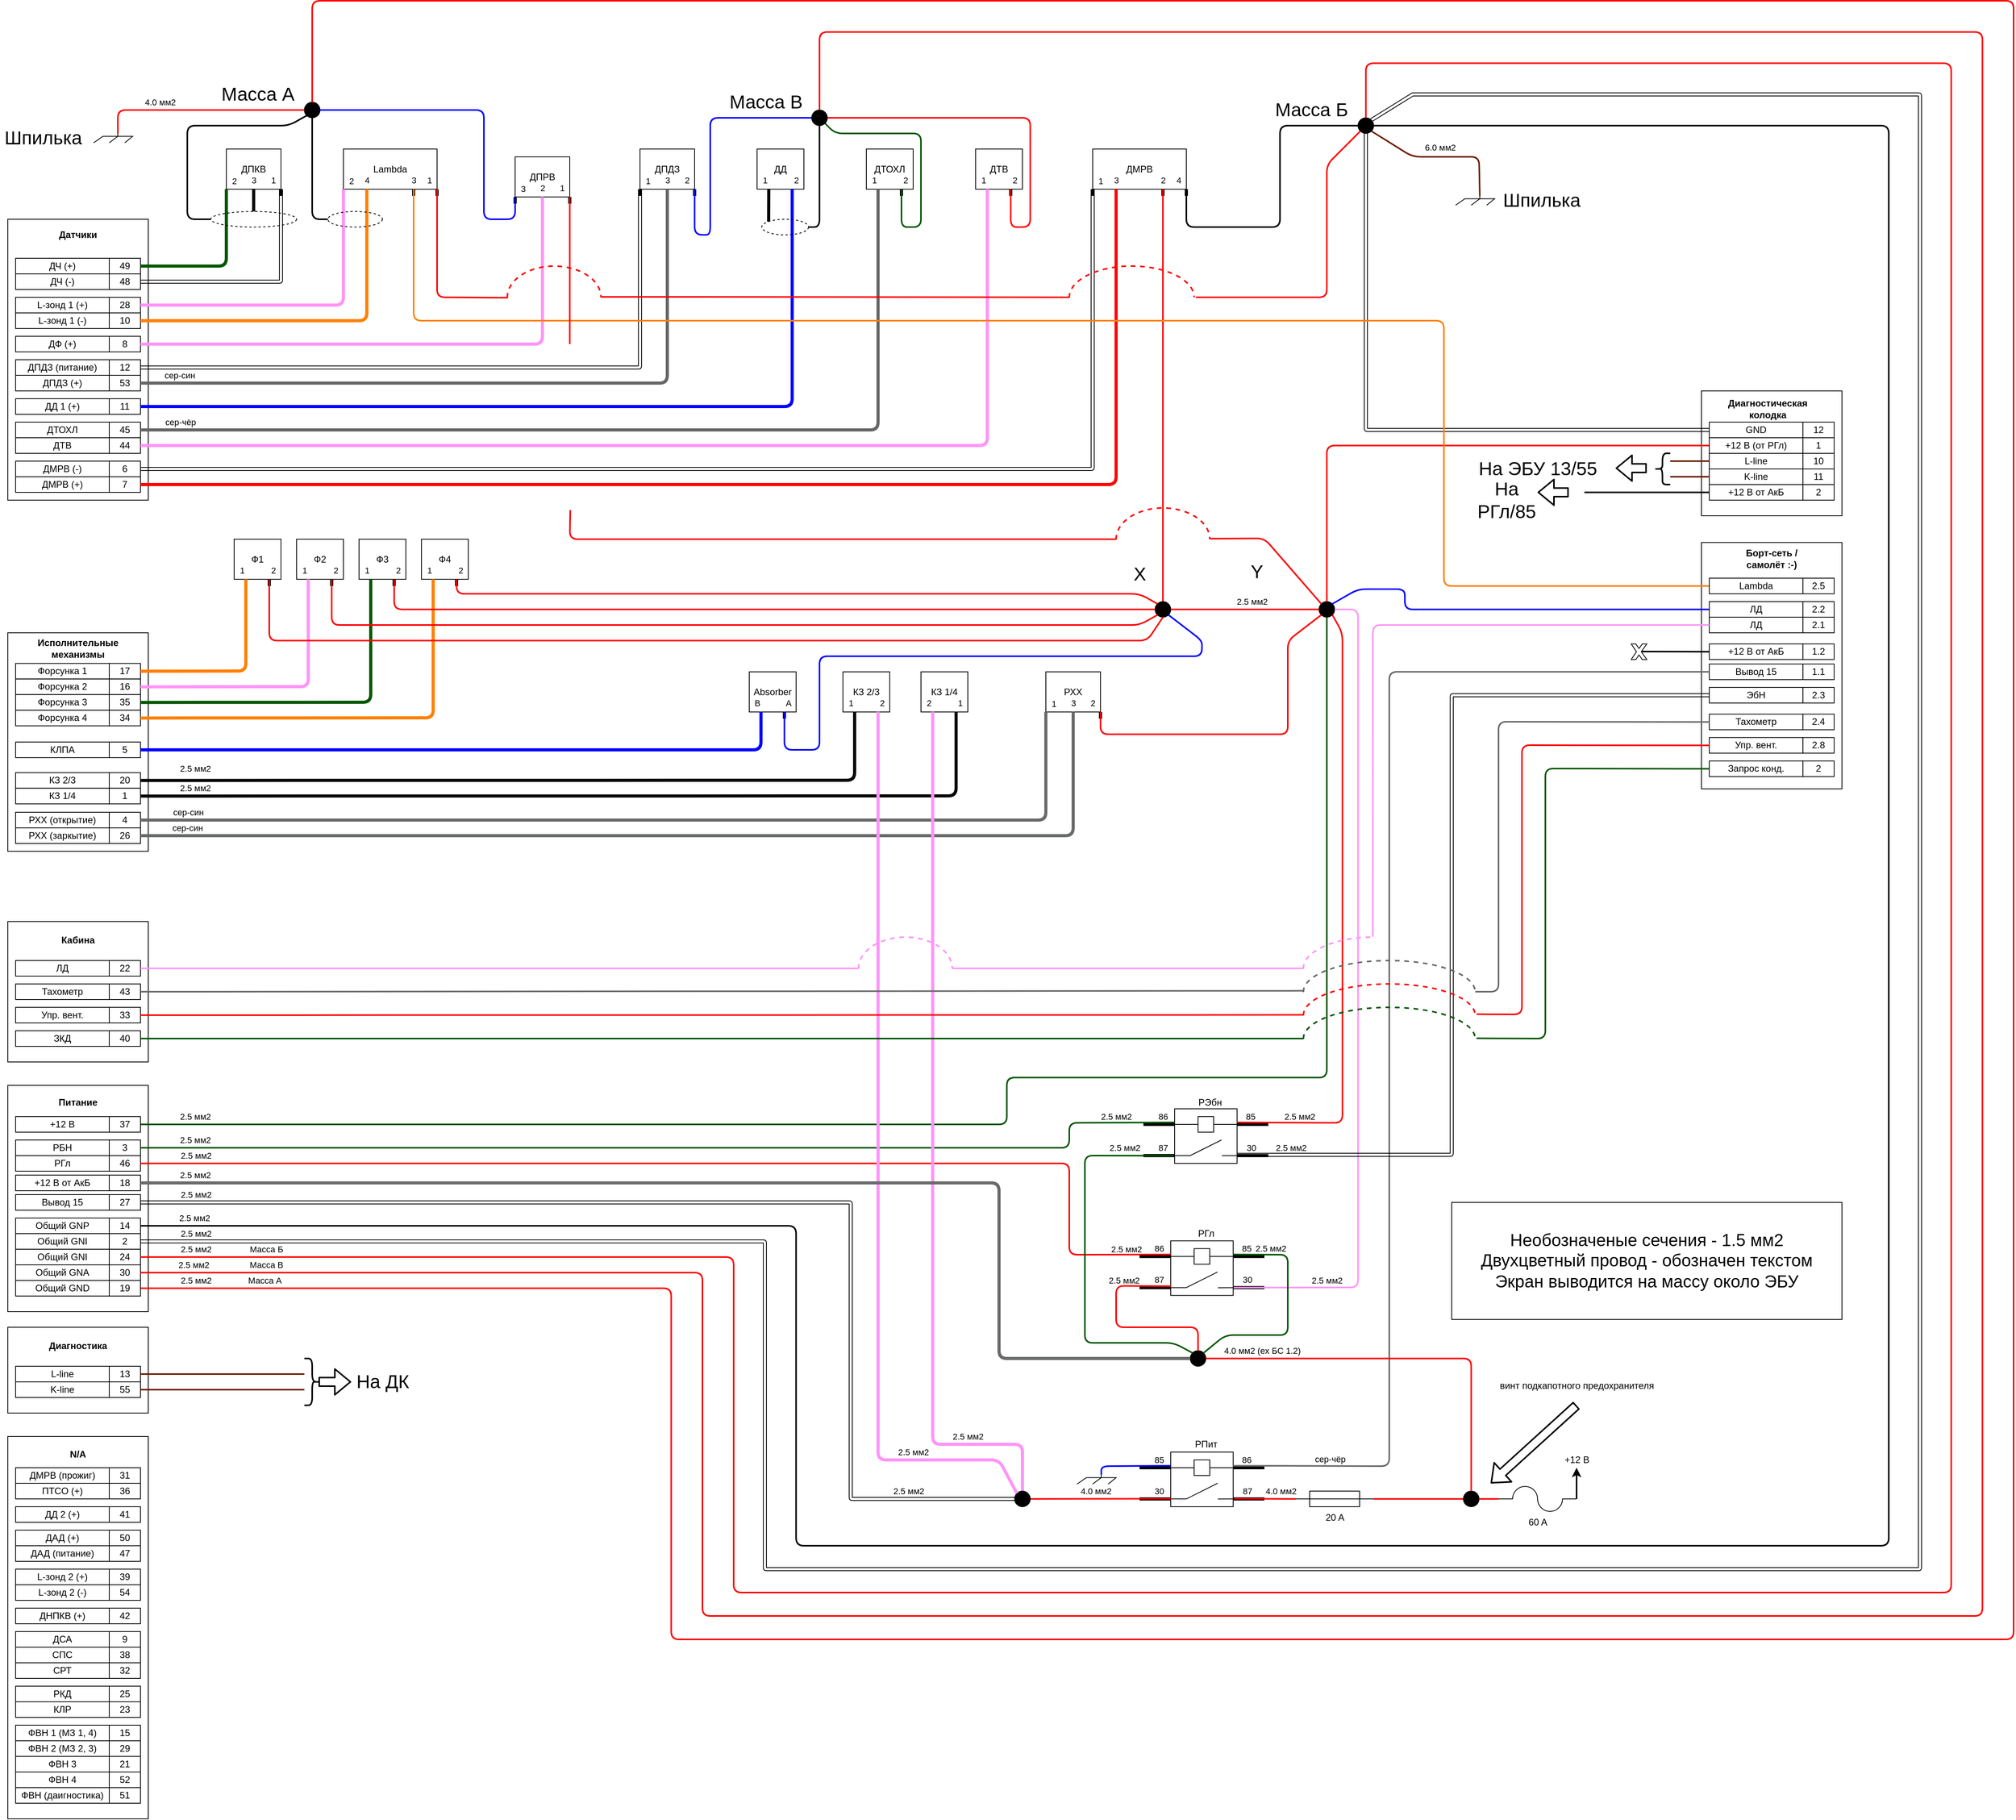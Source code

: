 <mxfile version="14.7.7" type="device"><diagram name="Page-1" id="7e0a89b8-554c-2b80-1dc8-d5c74ca68de4"><mxGraphModel dx="2031" dy="1900" grid="1" gridSize="10" guides="1" tooltips="1" connect="1" arrows="1" fold="1" page="1" pageScale="1" pageWidth="1100" pageHeight="850" background="none" math="0" shadow="0"><root><mxCell id="0"/><mxCell id="1" parent="0"/><mxCell id="e140AtLFIiURbatYF-tZ-56" value="" style="rounded=0;whiteSpace=wrap;html=1;fillColor=none;" parent="1" vertex="1"><mxGeometry x="2240" y="260" width="180" height="160" as="geometry"/></mxCell><mxCell id="e140AtLFIiURbatYF-tZ-39" value="" style="rounded=0;whiteSpace=wrap;html=1;fillColor=none;" parent="1" vertex="1"><mxGeometry x="2240" y="454.23" width="180" height="315.77" as="geometry"/></mxCell><mxCell id="G25UAytreq1bmfHGJRCV-222" value="" style="group" parent="1" vertex="1" connectable="0"><mxGeometry x="70" y="1460" width="180" height="110" as="geometry"/></mxCell><mxCell id="G25UAytreq1bmfHGJRCV-220" value="" style="rounded=0;whiteSpace=wrap;html=1;fillColor=none;" parent="G25UAytreq1bmfHGJRCV-222" vertex="1"><mxGeometry width="180" height="110" as="geometry"/></mxCell><mxCell id="G25UAytreq1bmfHGJRCV-221" value="&lt;b&gt;Диагностика&lt;/b&gt;" style="text;html=1;strokeColor=none;fillColor=none;align=center;verticalAlign=middle;whiteSpace=wrap;rounded=0;" parent="G25UAytreq1bmfHGJRCV-222" vertex="1"><mxGeometry x="60" y="19.996" width="60" height="7.692" as="geometry"/></mxCell><mxCell id="ei3n2UHjEQ92_Z5x5EIz-117" value="" style="group" parent="1" vertex="1" connectable="0"><mxGeometry x="360" y="450" width="60" height="90" as="geometry"/></mxCell><mxCell id="ei3n2UHjEQ92_Z5x5EIz-118" value="" style="group" parent="ei3n2UHjEQ92_Z5x5EIz-117" vertex="1" connectable="0"><mxGeometry width="60" height="60" as="geometry"/></mxCell><mxCell id="ei3n2UHjEQ92_Z5x5EIz-119" value="Ф1" style="rounded=0;whiteSpace=wrap;html=1;fillColor=none;" parent="ei3n2UHjEQ92_Z5x5EIz-118" vertex="1"><mxGeometry width="60" height="51.429" as="geometry"/></mxCell><mxCell id="ei3n2UHjEQ92_Z5x5EIz-120" value="" style="endArrow=none;html=1;entryX=0.25;entryY=1;entryDx=0;entryDy=0;strokeWidth=4;" parent="ei3n2UHjEQ92_Z5x5EIz-118" target="ei3n2UHjEQ92_Z5x5EIz-119" edge="1"><mxGeometry width="50" height="50" relative="1" as="geometry"><mxPoint x="15" y="60" as="sourcePoint"/><mxPoint x="200" y="-77.143" as="targetPoint"/></mxGeometry></mxCell><mxCell id="ei3n2UHjEQ92_Z5x5EIz-121" value="1" style="edgeLabel;html=1;align=center;verticalAlign=middle;resizable=0;points=[];" parent="ei3n2UHjEQ92_Z5x5EIz-120" vertex="1" connectable="0"><mxGeometry x="-0.067" y="3" relative="1" as="geometry"><mxPoint x="-2" y="-16" as="offset"/></mxGeometry></mxCell><mxCell id="ei3n2UHjEQ92_Z5x5EIz-122" value="" style="endArrow=none;html=1;exitX=0.75;exitY=1;exitDx=0;exitDy=0;strokeWidth=4;" parent="ei3n2UHjEQ92_Z5x5EIz-118" source="ei3n2UHjEQ92_Z5x5EIz-119" edge="1"><mxGeometry width="50" height="50" relative="1" as="geometry"><mxPoint x="150" y="-12.857" as="sourcePoint"/><mxPoint x="45" y="60" as="targetPoint"/></mxGeometry></mxCell><mxCell id="ei3n2UHjEQ92_Z5x5EIz-123" value="2" style="edgeLabel;html=1;align=center;verticalAlign=middle;resizable=0;points=[];" parent="ei3n2UHjEQ92_Z5x5EIz-122" vertex="1" connectable="0"><mxGeometry x="0.107" y="-1" relative="1" as="geometry"><mxPoint x="6" y="-16" as="offset"/></mxGeometry></mxCell><mxCell id="G25UAytreq1bmfHGJRCV-224" value="" style="rounded=0;whiteSpace=wrap;html=1;fillColor=none;" parent="1" vertex="1"><mxGeometry x="70" y="940" width="180" height="180" as="geometry"/></mxCell><mxCell id="G25UAytreq1bmfHGJRCV-227" value="" style="rounded=0;whiteSpace=wrap;html=1;fillColor=none;" parent="1" vertex="1"><mxGeometry x="70" y="570" width="180" height="280" as="geometry"/></mxCell><mxCell id="G25UAytreq1bmfHGJRCV-230" value="" style="rounded=0;whiteSpace=wrap;html=1;fillColor=none;" parent="1" vertex="1"><mxGeometry x="70" y="40" width="180" height="360" as="geometry"/></mxCell><mxCell id="G25UAytreq1bmfHGJRCV-215" value="" style="rounded=0;whiteSpace=wrap;html=1;fillColor=none;" parent="1" vertex="1"><mxGeometry x="70" y="1150" width="180" height="290" as="geometry"/></mxCell><mxCell id="G25UAytreq1bmfHGJRCV-7" value="" style="group" parent="1" vertex="1" connectable="0"><mxGeometry x="80" y="1820" width="160" height="20" as="geometry"/></mxCell><mxCell id="G25UAytreq1bmfHGJRCV-8" value="ДНПКВ (+)" style="rounded=0;whiteSpace=wrap;html=1;" parent="G25UAytreq1bmfHGJRCV-7" vertex="1"><mxGeometry width="120" height="20" as="geometry"/></mxCell><mxCell id="G25UAytreq1bmfHGJRCV-9" value="42" style="rounded=0;whiteSpace=wrap;html=1;" parent="G25UAytreq1bmfHGJRCV-7" vertex="1"><mxGeometry x="120" width="40" height="20" as="geometry"/></mxCell><mxCell id="G25UAytreq1bmfHGJRCV-10" value="" style="group" parent="1" vertex="1" connectable="0"><mxGeometry x="80" y="1690" width="160" height="20" as="geometry"/></mxCell><mxCell id="G25UAytreq1bmfHGJRCV-11" value="ДД 2 (+)" style="rounded=0;whiteSpace=wrap;html=1;" parent="G25UAytreq1bmfHGJRCV-10" vertex="1"><mxGeometry width="120" height="20" as="geometry"/></mxCell><mxCell id="G25UAytreq1bmfHGJRCV-12" value="41" style="rounded=0;whiteSpace=wrap;html=1;" parent="G25UAytreq1bmfHGJRCV-10" vertex="1"><mxGeometry x="120" width="40" height="20" as="geometry"/></mxCell><mxCell id="G25UAytreq1bmfHGJRCV-13" value="" style="group" parent="1" vertex="1" connectable="0"><mxGeometry x="80" y="1640" width="160" height="20" as="geometry"/></mxCell><mxCell id="G25UAytreq1bmfHGJRCV-14" value="ДМРВ (прожиг)" style="rounded=0;whiteSpace=wrap;html=1;" parent="G25UAytreq1bmfHGJRCV-13" vertex="1"><mxGeometry width="120" height="20" as="geometry"/></mxCell><mxCell id="G25UAytreq1bmfHGJRCV-15" value="31" style="rounded=0;whiteSpace=wrap;html=1;" parent="G25UAytreq1bmfHGJRCV-13" vertex="1"><mxGeometry x="120" width="40" height="20" as="geometry"/></mxCell><mxCell id="G25UAytreq1bmfHGJRCV-22" value="" style="group" parent="1" vertex="1" connectable="0"><mxGeometry x="80" y="190" width="160" height="20" as="geometry"/></mxCell><mxCell id="G25UAytreq1bmfHGJRCV-23" value="ДФ (+)" style="rounded=0;whiteSpace=wrap;html=1;" parent="G25UAytreq1bmfHGJRCV-22" vertex="1"><mxGeometry width="120" height="20" as="geometry"/></mxCell><mxCell id="G25UAytreq1bmfHGJRCV-24" value="8" style="rounded=0;whiteSpace=wrap;html=1;" parent="G25UAytreq1bmfHGJRCV-22" vertex="1"><mxGeometry x="120" width="40" height="20" as="geometry"/></mxCell><mxCell id="G25UAytreq1bmfHGJRCV-25" value="" style="group" parent="1" vertex="1" connectable="0"><mxGeometry x="80" y="90" width="160" height="20" as="geometry"/></mxCell><mxCell id="G25UAytreq1bmfHGJRCV-26" value="ДЧ (+)" style="rounded=0;whiteSpace=wrap;html=1;" parent="G25UAytreq1bmfHGJRCV-25" vertex="1"><mxGeometry width="120" height="20" as="geometry"/></mxCell><mxCell id="G25UAytreq1bmfHGJRCV-27" value="49" style="rounded=0;whiteSpace=wrap;html=1;" parent="G25UAytreq1bmfHGJRCV-25" vertex="1"><mxGeometry x="120" width="40" height="20" as="geometry"/></mxCell><mxCell id="G25UAytreq1bmfHGJRCV-42" value="" style="group" parent="1" vertex="1" connectable="0"><mxGeometry x="80" y="110" width="160" height="20" as="geometry"/></mxCell><mxCell id="G25UAytreq1bmfHGJRCV-43" value="ДЧ (-)" style="rounded=0;whiteSpace=wrap;html=1;" parent="G25UAytreq1bmfHGJRCV-42" vertex="1"><mxGeometry width="120" height="20" as="geometry"/></mxCell><mxCell id="G25UAytreq1bmfHGJRCV-44" value="48" style="rounded=0;whiteSpace=wrap;html=1;" parent="G25UAytreq1bmfHGJRCV-42" vertex="1"><mxGeometry x="120" width="40" height="20" as="geometry"/></mxCell><mxCell id="G25UAytreq1bmfHGJRCV-45" value="" style="group" parent="1" vertex="1" connectable="0"><mxGeometry x="80" y="220" width="160" height="60" as="geometry"/></mxCell><mxCell id="G25UAytreq1bmfHGJRCV-46" value="ДПДЗ (питание)" style="rounded=0;whiteSpace=wrap;html=1;" parent="G25UAytreq1bmfHGJRCV-45" vertex="1"><mxGeometry width="120" height="20" as="geometry"/></mxCell><mxCell id="G25UAytreq1bmfHGJRCV-47" value="12" style="rounded=0;whiteSpace=wrap;html=1;" parent="G25UAytreq1bmfHGJRCV-45" vertex="1"><mxGeometry x="120" width="40" height="20" as="geometry"/></mxCell><mxCell id="G25UAytreq1bmfHGJRCV-48" value="" style="group" parent="G25UAytreq1bmfHGJRCV-45" vertex="1" connectable="0"><mxGeometry y="20" width="160" height="20" as="geometry"/></mxCell><mxCell id="G25UAytreq1bmfHGJRCV-49" value="ДПДЗ (+)" style="rounded=0;whiteSpace=wrap;html=1;" parent="G25UAytreq1bmfHGJRCV-48" vertex="1"><mxGeometry width="120" height="20" as="geometry"/></mxCell><mxCell id="G25UAytreq1bmfHGJRCV-50" value="53" style="rounded=0;whiteSpace=wrap;html=1;" parent="G25UAytreq1bmfHGJRCV-48" vertex="1"><mxGeometry x="120" width="40" height="20" as="geometry"/></mxCell><mxCell id="G25UAytreq1bmfHGJRCV-51" value="" style="group" parent="G25UAytreq1bmfHGJRCV-45" vertex="1" connectable="0"><mxGeometry y="50" width="160" height="20" as="geometry"/></mxCell><mxCell id="G25UAytreq1bmfHGJRCV-52" value="ДД 1 (+)" style="rounded=0;whiteSpace=wrap;html=1;" parent="G25UAytreq1bmfHGJRCV-51" vertex="1"><mxGeometry width="120" height="20" as="geometry"/></mxCell><mxCell id="G25UAytreq1bmfHGJRCV-53" value="11" style="rounded=0;whiteSpace=wrap;html=1;" parent="G25UAytreq1bmfHGJRCV-51" vertex="1"><mxGeometry x="120" width="40" height="20" as="geometry"/></mxCell><mxCell id="G25UAytreq1bmfHGJRCV-60" value="" style="group" parent="1" vertex="1" connectable="0"><mxGeometry x="80" y="300" width="160" height="20" as="geometry"/></mxCell><mxCell id="G25UAytreq1bmfHGJRCV-61" value="ДТОХЛ" style="rounded=0;whiteSpace=wrap;html=1;" parent="G25UAytreq1bmfHGJRCV-60" vertex="1"><mxGeometry width="120" height="20" as="geometry"/></mxCell><mxCell id="G25UAytreq1bmfHGJRCV-62" value="45" style="rounded=0;whiteSpace=wrap;html=1;" parent="G25UAytreq1bmfHGJRCV-60" vertex="1"><mxGeometry x="120" width="40" height="20" as="geometry"/></mxCell><mxCell id="G25UAytreq1bmfHGJRCV-63" value="" style="group" parent="1" vertex="1" connectable="0"><mxGeometry x="80" y="320" width="160" height="20" as="geometry"/></mxCell><mxCell id="G25UAytreq1bmfHGJRCV-64" value="ДТВ" style="rounded=0;whiteSpace=wrap;html=1;" parent="G25UAytreq1bmfHGJRCV-63" vertex="1"><mxGeometry width="120" height="20" as="geometry"/></mxCell><mxCell id="G25UAytreq1bmfHGJRCV-65" value="44" style="rounded=0;whiteSpace=wrap;html=1;" parent="G25UAytreq1bmfHGJRCV-63" vertex="1"><mxGeometry x="120" width="40" height="20" as="geometry"/></mxCell><mxCell id="G25UAytreq1bmfHGJRCV-79" value="" style="group" parent="1" vertex="1" connectable="0"><mxGeometry x="80" y="1380" width="160" height="20" as="geometry"/></mxCell><mxCell id="G25UAytreq1bmfHGJRCV-80" value="Общий GNA" style="rounded=0;whiteSpace=wrap;html=1;" parent="G25UAytreq1bmfHGJRCV-79" vertex="1"><mxGeometry width="120" height="20" as="geometry"/></mxCell><mxCell id="G25UAytreq1bmfHGJRCV-81" value="30" style="rounded=0;whiteSpace=wrap;html=1;" parent="G25UAytreq1bmfHGJRCV-79" vertex="1"><mxGeometry x="120" width="40" height="20" as="geometry"/></mxCell><mxCell id="G25UAytreq1bmfHGJRCV-85" value="" style="group" parent="1" vertex="1" connectable="0"><mxGeometry x="80" y="140" width="160" height="20" as="geometry"/></mxCell><mxCell id="G25UAytreq1bmfHGJRCV-86" value="L-зонд 1 (+)" style="rounded=0;whiteSpace=wrap;html=1;" parent="G25UAytreq1bmfHGJRCV-85" vertex="1"><mxGeometry width="120" height="20" as="geometry"/></mxCell><mxCell id="G25UAytreq1bmfHGJRCV-87" value="28" style="rounded=0;whiteSpace=wrap;html=1;" parent="G25UAytreq1bmfHGJRCV-85" vertex="1"><mxGeometry x="120" width="40" height="20" as="geometry"/></mxCell><mxCell id="G25UAytreq1bmfHGJRCV-88" value="" style="group" parent="1" vertex="1" connectable="0"><mxGeometry x="80" y="160" width="160" height="20" as="geometry"/></mxCell><mxCell id="G25UAytreq1bmfHGJRCV-89" value="L-зонд 1 (-)" style="rounded=0;whiteSpace=wrap;html=1;" parent="G25UAytreq1bmfHGJRCV-88" vertex="1"><mxGeometry width="120" height="20" as="geometry"/></mxCell><mxCell id="G25UAytreq1bmfHGJRCV-90" value="10" style="rounded=0;whiteSpace=wrap;html=1;" parent="G25UAytreq1bmfHGJRCV-88" vertex="1"><mxGeometry x="120" width="40" height="20" as="geometry"/></mxCell><mxCell id="G25UAytreq1bmfHGJRCV-91" value="" style="group" parent="1" vertex="1" connectable="0"><mxGeometry x="80" y="1510" width="160" height="20" as="geometry"/></mxCell><mxCell id="G25UAytreq1bmfHGJRCV-92" value="L-line" style="rounded=0;whiteSpace=wrap;html=1;" parent="G25UAytreq1bmfHGJRCV-91" vertex="1"><mxGeometry width="120" height="20" as="geometry"/></mxCell><mxCell id="G25UAytreq1bmfHGJRCV-93" value="13" style="rounded=0;whiteSpace=wrap;html=1;" parent="G25UAytreq1bmfHGJRCV-91" vertex="1"><mxGeometry x="120" width="40" height="20" as="geometry"/></mxCell><mxCell id="G25UAytreq1bmfHGJRCV-94" value="" style="group" parent="1" vertex="1" connectable="0"><mxGeometry x="80" y="1530" width="160" height="20" as="geometry"/></mxCell><mxCell id="G25UAytreq1bmfHGJRCV-95" value="K-line" style="rounded=0;whiteSpace=wrap;html=1;" parent="G25UAytreq1bmfHGJRCV-94" vertex="1"><mxGeometry width="120" height="20" as="geometry"/></mxCell><mxCell id="G25UAytreq1bmfHGJRCV-96" value="55" style="rounded=0;whiteSpace=wrap;html=1;" parent="G25UAytreq1bmfHGJRCV-94" vertex="1"><mxGeometry x="120" width="40" height="20" as="geometry"/></mxCell><mxCell id="G25UAytreq1bmfHGJRCV-97" value="" style="group" parent="1" vertex="1" connectable="0"><mxGeometry x="80" y="1720" width="160" height="20" as="geometry"/></mxCell><mxCell id="G25UAytreq1bmfHGJRCV-98" value="ДАД (+)" style="rounded=0;whiteSpace=wrap;html=1;" parent="G25UAytreq1bmfHGJRCV-97" vertex="1"><mxGeometry width="120" height="20" as="geometry"/></mxCell><mxCell id="G25UAytreq1bmfHGJRCV-99" value="50" style="rounded=0;whiteSpace=wrap;html=1;" parent="G25UAytreq1bmfHGJRCV-97" vertex="1"><mxGeometry x="120" width="40" height="20" as="geometry"/></mxCell><mxCell id="G25UAytreq1bmfHGJRCV-115" value="" style="group" parent="1" vertex="1" connectable="0"><mxGeometry x="80" y="1770" width="160" height="20" as="geometry"/></mxCell><mxCell id="G25UAytreq1bmfHGJRCV-116" value="L-зонд 2 (+)" style="rounded=0;whiteSpace=wrap;html=1;" parent="G25UAytreq1bmfHGJRCV-115" vertex="1"><mxGeometry width="120" height="20" as="geometry"/></mxCell><mxCell id="G25UAytreq1bmfHGJRCV-117" value="39" style="rounded=0;whiteSpace=wrap;html=1;" parent="G25UAytreq1bmfHGJRCV-115" vertex="1"><mxGeometry x="120" width="40" height="20" as="geometry"/></mxCell><mxCell id="G25UAytreq1bmfHGJRCV-118" value="" style="group" parent="1" vertex="1" connectable="0"><mxGeometry x="80" y="1790" width="160" height="20" as="geometry"/></mxCell><mxCell id="G25UAytreq1bmfHGJRCV-119" value="L-зонд 2 (-)" style="rounded=0;whiteSpace=wrap;html=1;" parent="G25UAytreq1bmfHGJRCV-118" vertex="1"><mxGeometry width="120" height="20" as="geometry"/></mxCell><mxCell id="G25UAytreq1bmfHGJRCV-120" value="54" style="rounded=0;whiteSpace=wrap;html=1;" parent="G25UAytreq1bmfHGJRCV-118" vertex="1"><mxGeometry x="120" width="40" height="20" as="geometry"/></mxCell><mxCell id="G25UAytreq1bmfHGJRCV-121" value="" style="group" parent="1" vertex="1" connectable="0"><mxGeometry x="80" y="2030" width="160" height="20" as="geometry"/></mxCell><mxCell id="G25UAytreq1bmfHGJRCV-122" value="ФВН 4" style="rounded=0;whiteSpace=wrap;html=1;" parent="G25UAytreq1bmfHGJRCV-121" vertex="1"><mxGeometry width="120" height="20" as="geometry"/></mxCell><mxCell id="G25UAytreq1bmfHGJRCV-123" value="52" style="rounded=0;whiteSpace=wrap;html=1;" parent="G25UAytreq1bmfHGJRCV-121" vertex="1"><mxGeometry x="120" width="40" height="20" as="geometry"/></mxCell><mxCell id="G25UAytreq1bmfHGJRCV-124" value="" style="group" parent="1" vertex="1" connectable="0"><mxGeometry x="80" y="2050" width="160" height="20" as="geometry"/></mxCell><mxCell id="G25UAytreq1bmfHGJRCV-125" value="ФВН (даигностика)" style="rounded=0;whiteSpace=wrap;html=1;" parent="G25UAytreq1bmfHGJRCV-124" vertex="1"><mxGeometry width="120" height="20" as="geometry"/></mxCell><mxCell id="G25UAytreq1bmfHGJRCV-126" value="51" style="rounded=0;whiteSpace=wrap;html=1;" parent="G25UAytreq1bmfHGJRCV-124" vertex="1"><mxGeometry x="120" width="40" height="20" as="geometry"/></mxCell><mxCell id="G25UAytreq1bmfHGJRCV-127" value="" style="group" parent="1" vertex="1" connectable="0"><mxGeometry x="80" y="1850" width="160" height="20" as="geometry"/></mxCell><mxCell id="G25UAytreq1bmfHGJRCV-128" value="ДСА" style="rounded=0;whiteSpace=wrap;html=1;" parent="G25UAytreq1bmfHGJRCV-127" vertex="1"><mxGeometry width="120" height="20" as="geometry"/></mxCell><mxCell id="G25UAytreq1bmfHGJRCV-129" value="9" style="rounded=0;whiteSpace=wrap;html=1;" parent="G25UAytreq1bmfHGJRCV-127" vertex="1"><mxGeometry x="120" width="40" height="20" as="geometry"/></mxCell><mxCell id="G25UAytreq1bmfHGJRCV-130" value="" style="group" parent="1" vertex="1" connectable="0"><mxGeometry x="80" y="1870" width="160" height="20" as="geometry"/></mxCell><mxCell id="G25UAytreq1bmfHGJRCV-131" value="СПС" style="rounded=0;whiteSpace=wrap;html=1;" parent="G25UAytreq1bmfHGJRCV-130" vertex="1"><mxGeometry width="120" height="20" as="geometry"/></mxCell><mxCell id="G25UAytreq1bmfHGJRCV-132" value="38" style="rounded=0;whiteSpace=wrap;html=1;" parent="G25UAytreq1bmfHGJRCV-130" vertex="1"><mxGeometry x="120" width="40" height="20" as="geometry"/></mxCell><mxCell id="G25UAytreq1bmfHGJRCV-133" value="" style="group" parent="1" vertex="1" connectable="0"><mxGeometry x="80" y="1890" width="160" height="20" as="geometry"/></mxCell><mxCell id="G25UAytreq1bmfHGJRCV-134" value="СРТ" style="rounded=0;whiteSpace=wrap;html=1;" parent="G25UAytreq1bmfHGJRCV-133" vertex="1"><mxGeometry width="120" height="20" as="geometry"/></mxCell><mxCell id="G25UAytreq1bmfHGJRCV-135" value="32" style="rounded=0;whiteSpace=wrap;html=1;" parent="G25UAytreq1bmfHGJRCV-133" vertex="1"><mxGeometry x="120" width="40" height="20" as="geometry"/></mxCell><mxCell id="G25UAytreq1bmfHGJRCV-136" value="" style="group" parent="1" vertex="1" connectable="0"><mxGeometry x="80" y="2010" width="160" height="20" as="geometry"/></mxCell><mxCell id="G25UAytreq1bmfHGJRCV-137" value="ФВН 3" style="rounded=0;whiteSpace=wrap;html=1;" parent="G25UAytreq1bmfHGJRCV-136" vertex="1"><mxGeometry width="120" height="20" as="geometry"/></mxCell><mxCell id="G25UAytreq1bmfHGJRCV-138" value="21" style="rounded=0;whiteSpace=wrap;html=1;" parent="G25UAytreq1bmfHGJRCV-136" vertex="1"><mxGeometry x="120" width="40" height="20" as="geometry"/></mxCell><mxCell id="G25UAytreq1bmfHGJRCV-139" value="" style="group" parent="1" vertex="1" connectable="0"><mxGeometry x="80" y="1920" width="160" height="20" as="geometry"/></mxCell><mxCell id="G25UAytreq1bmfHGJRCV-140" value="РКД" style="rounded=0;whiteSpace=wrap;html=1;" parent="G25UAytreq1bmfHGJRCV-139" vertex="1"><mxGeometry width="120" height="20" as="geometry"/></mxCell><mxCell id="G25UAytreq1bmfHGJRCV-141" value="25" style="rounded=0;whiteSpace=wrap;html=1;" parent="G25UAytreq1bmfHGJRCV-139" vertex="1"><mxGeometry x="120" width="40" height="20" as="geometry"/></mxCell><mxCell id="G25UAytreq1bmfHGJRCV-142" value="" style="group" parent="1" vertex="1" connectable="0"><mxGeometry x="80" y="609.23" width="160" height="20" as="geometry"/></mxCell><mxCell id="G25UAytreq1bmfHGJRCV-143" value="Форсунка 1" style="rounded=0;whiteSpace=wrap;html=1;" parent="G25UAytreq1bmfHGJRCV-142" vertex="1"><mxGeometry width="120" height="20" as="geometry"/></mxCell><mxCell id="G25UAytreq1bmfHGJRCV-144" value="17" style="rounded=0;whiteSpace=wrap;html=1;" parent="G25UAytreq1bmfHGJRCV-142" vertex="1"><mxGeometry x="120" width="40" height="20" as="geometry"/></mxCell><mxCell id="G25UAytreq1bmfHGJRCV-145" value="" style="group" parent="1" vertex="1" connectable="0"><mxGeometry x="80" y="629.23" width="160" height="20" as="geometry"/></mxCell><mxCell id="G25UAytreq1bmfHGJRCV-146" value="Форсунка 2" style="rounded=0;whiteSpace=wrap;html=1;" parent="G25UAytreq1bmfHGJRCV-145" vertex="1"><mxGeometry width="120" height="20" as="geometry"/></mxCell><mxCell id="G25UAytreq1bmfHGJRCV-147" value="16" style="rounded=0;whiteSpace=wrap;html=1;" parent="G25UAytreq1bmfHGJRCV-145" vertex="1"><mxGeometry x="120" width="40" height="20" as="geometry"/></mxCell><mxCell id="G25UAytreq1bmfHGJRCV-148" value="" style="group" parent="1" vertex="1" connectable="0"><mxGeometry x="80" y="649.23" width="160" height="20" as="geometry"/></mxCell><mxCell id="G25UAytreq1bmfHGJRCV-149" value="Форсунка 3" style="rounded=0;whiteSpace=wrap;html=1;" parent="G25UAytreq1bmfHGJRCV-148" vertex="1"><mxGeometry width="120" height="20" as="geometry"/></mxCell><mxCell id="G25UAytreq1bmfHGJRCV-150" value="35" style="rounded=0;whiteSpace=wrap;html=1;" parent="G25UAytreq1bmfHGJRCV-148" vertex="1"><mxGeometry x="120" width="40" height="20" as="geometry"/></mxCell><mxCell id="G25UAytreq1bmfHGJRCV-151" value="" style="group" parent="1" vertex="1" connectable="0"><mxGeometry x="80" y="669.23" width="160" height="20" as="geometry"/></mxCell><mxCell id="G25UAytreq1bmfHGJRCV-152" value="Форсунка 4" style="rounded=0;whiteSpace=wrap;html=1;" parent="G25UAytreq1bmfHGJRCV-151" vertex="1"><mxGeometry width="120" height="20" as="geometry"/></mxCell><mxCell id="G25UAytreq1bmfHGJRCV-153" value="34" style="rounded=0;whiteSpace=wrap;html=1;" parent="G25UAytreq1bmfHGJRCV-151" vertex="1"><mxGeometry x="120" width="40" height="20" as="geometry"/></mxCell><mxCell id="G25UAytreq1bmfHGJRCV-176" value="" style="group" parent="1" vertex="1" connectable="0"><mxGeometry x="80" y="1220" width="160" height="20" as="geometry"/></mxCell><mxCell id="G25UAytreq1bmfHGJRCV-177" value="РБН" style="rounded=0;whiteSpace=wrap;html=1;" parent="G25UAytreq1bmfHGJRCV-176" vertex="1"><mxGeometry width="120" height="20" as="geometry"/></mxCell><mxCell id="G25UAytreq1bmfHGJRCV-178" value="3" style="rounded=0;whiteSpace=wrap;html=1;" parent="G25UAytreq1bmfHGJRCV-176" vertex="1"><mxGeometry x="120" width="40" height="20" as="geometry"/></mxCell><mxCell id="G25UAytreq1bmfHGJRCV-179" value="" style="group" parent="1" vertex="1" connectable="0"><mxGeometry x="80" y="1020" width="160" height="20" as="geometry"/></mxCell><mxCell id="G25UAytreq1bmfHGJRCV-180" value="Тахометр" style="rounded=0;whiteSpace=wrap;html=1;" parent="G25UAytreq1bmfHGJRCV-179" vertex="1"><mxGeometry width="120" height="20" as="geometry"/></mxCell><mxCell id="G25UAytreq1bmfHGJRCV-181" value="43" style="rounded=0;whiteSpace=wrap;html=1;" parent="G25UAytreq1bmfHGJRCV-179" vertex="1"><mxGeometry x="120" width="40" height="20" as="geometry"/></mxCell><mxCell id="G25UAytreq1bmfHGJRCV-182" value="" style="group" parent="1" vertex="1" connectable="0"><mxGeometry x="80" y="1240" width="160" height="20" as="geometry"/></mxCell><mxCell id="G25UAytreq1bmfHGJRCV-183" value="РГл" style="rounded=0;whiteSpace=wrap;html=1;" parent="G25UAytreq1bmfHGJRCV-182" vertex="1"><mxGeometry width="120" height="20" as="geometry"/></mxCell><mxCell id="G25UAytreq1bmfHGJRCV-184" value="46" style="rounded=0;whiteSpace=wrap;html=1;" parent="G25UAytreq1bmfHGJRCV-182" vertex="1"><mxGeometry x="120" width="40" height="20" as="geometry"/></mxCell><mxCell id="G25UAytreq1bmfHGJRCV-185" value="" style="group" parent="1" vertex="1" connectable="0"><mxGeometry x="80" y="1990" width="160" height="20" as="geometry"/></mxCell><mxCell id="G25UAytreq1bmfHGJRCV-186" value="ФВН 2 (МЗ 2, 3)" style="rounded=0;whiteSpace=wrap;html=1;" parent="G25UAytreq1bmfHGJRCV-185" vertex="1"><mxGeometry width="120" height="20" as="geometry"/></mxCell><mxCell id="G25UAytreq1bmfHGJRCV-187" value="29" style="rounded=0;whiteSpace=wrap;html=1;" parent="G25UAytreq1bmfHGJRCV-185" vertex="1"><mxGeometry x="120" width="40" height="20" as="geometry"/></mxCell><mxCell id="G25UAytreq1bmfHGJRCV-188" value="" style="group" parent="1" vertex="1" connectable="0"><mxGeometry x="80" y="1050" width="160" height="20" as="geometry"/></mxCell><mxCell id="G25UAytreq1bmfHGJRCV-189" value="Упр. вент." style="rounded=0;whiteSpace=wrap;html=1;" parent="G25UAytreq1bmfHGJRCV-188" vertex="1"><mxGeometry width="120" height="20" as="geometry"/></mxCell><mxCell id="G25UAytreq1bmfHGJRCV-190" value="33" style="rounded=0;whiteSpace=wrap;html=1;" parent="G25UAytreq1bmfHGJRCV-188" vertex="1"><mxGeometry x="120" width="40" height="20" as="geometry"/></mxCell><mxCell id="G25UAytreq1bmfHGJRCV-191" value="" style="group" parent="1" vertex="1" connectable="0"><mxGeometry x="80" y="749.23" width="160" height="20" as="geometry"/></mxCell><mxCell id="G25UAytreq1bmfHGJRCV-192" value="КЗ 2/3" style="rounded=0;whiteSpace=wrap;html=1;" parent="G25UAytreq1bmfHGJRCV-191" vertex="1"><mxGeometry width="120" height="20" as="geometry"/></mxCell><mxCell id="G25UAytreq1bmfHGJRCV-193" value="20" style="rounded=0;whiteSpace=wrap;html=1;" parent="G25UAytreq1bmfHGJRCV-191" vertex="1"><mxGeometry x="120" width="40" height="20" as="geometry"/></mxCell><mxCell id="G25UAytreq1bmfHGJRCV-194" value="" style="group" parent="1" vertex="1" connectable="0"><mxGeometry x="80" y="769.23" width="160" height="20" as="geometry"/></mxCell><mxCell id="G25UAytreq1bmfHGJRCV-195" value="КЗ 1/4" style="rounded=0;whiteSpace=wrap;html=1;" parent="G25UAytreq1bmfHGJRCV-194" vertex="1"><mxGeometry width="120" height="20" as="geometry"/></mxCell><mxCell id="G25UAytreq1bmfHGJRCV-196" value="1" style="rounded=0;whiteSpace=wrap;html=1;" parent="G25UAytreq1bmfHGJRCV-194" vertex="1"><mxGeometry x="120" width="40" height="20" as="geometry"/></mxCell><mxCell id="G25UAytreq1bmfHGJRCV-197" value="" style="group" parent="1" vertex="1" connectable="0"><mxGeometry x="80" y="1940" width="160" height="20" as="geometry"/></mxCell><mxCell id="G25UAytreq1bmfHGJRCV-198" value="КЛP" style="rounded=0;whiteSpace=wrap;html=1;" parent="G25UAytreq1bmfHGJRCV-197" vertex="1"><mxGeometry width="120" height="20" as="geometry"/></mxCell><mxCell id="G25UAytreq1bmfHGJRCV-199" value="23" style="rounded=0;whiteSpace=wrap;html=1;" parent="G25UAytreq1bmfHGJRCV-197" vertex="1"><mxGeometry x="120" width="40" height="20" as="geometry"/></mxCell><mxCell id="G25UAytreq1bmfHGJRCV-200" value="" style="group" parent="1" vertex="1" connectable="0"><mxGeometry x="80" y="710" width="160" height="20" as="geometry"/></mxCell><mxCell id="G25UAytreq1bmfHGJRCV-201" value="КЛПА" style="rounded=0;whiteSpace=wrap;html=1;" parent="G25UAytreq1bmfHGJRCV-200" vertex="1"><mxGeometry width="120" height="20" as="geometry"/></mxCell><mxCell id="G25UAytreq1bmfHGJRCV-202" value="5" style="rounded=0;whiteSpace=wrap;html=1;" parent="G25UAytreq1bmfHGJRCV-200" vertex="1"><mxGeometry x="120" width="40" height="20" as="geometry"/></mxCell><mxCell id="G25UAytreq1bmfHGJRCV-203" value="" style="group" parent="1" vertex="1" connectable="0"><mxGeometry x="80" y="990" width="160" height="20" as="geometry"/></mxCell><mxCell id="G25UAytreq1bmfHGJRCV-204" value="ЛД" style="rounded=0;whiteSpace=wrap;html=1;" parent="G25UAytreq1bmfHGJRCV-203" vertex="1"><mxGeometry width="120" height="20" as="geometry"/></mxCell><mxCell id="G25UAytreq1bmfHGJRCV-205" value="22" style="rounded=0;whiteSpace=wrap;html=1;" parent="G25UAytreq1bmfHGJRCV-203" vertex="1"><mxGeometry x="120" width="40" height="20" as="geometry"/></mxCell><mxCell id="G25UAytreq1bmfHGJRCV-206" value="" style="group" parent="1" vertex="1" connectable="0"><mxGeometry x="80" y="1970" width="160" height="20" as="geometry"/></mxCell><mxCell id="G25UAytreq1bmfHGJRCV-207" value="ФВН 1 (МЗ 1, 4)" style="rounded=0;whiteSpace=wrap;html=1;" parent="G25UAytreq1bmfHGJRCV-206" vertex="1"><mxGeometry width="120" height="20" as="geometry"/></mxCell><mxCell id="G25UAytreq1bmfHGJRCV-208" value="15" style="rounded=0;whiteSpace=wrap;html=1;" parent="G25UAytreq1bmfHGJRCV-206" vertex="1"><mxGeometry x="120" width="40" height="20" as="geometry"/></mxCell><mxCell id="G25UAytreq1bmfHGJRCV-209" value="" style="group" parent="1" vertex="1" connectable="0"><mxGeometry x="80" y="1290" width="160" height="20" as="geometry"/></mxCell><mxCell id="G25UAytreq1bmfHGJRCV-210" value="Вывод 15" style="rounded=0;whiteSpace=wrap;html=1;" parent="G25UAytreq1bmfHGJRCV-209" vertex="1"><mxGeometry width="120" height="20" as="geometry"/></mxCell><mxCell id="G25UAytreq1bmfHGJRCV-211" value="27" style="rounded=0;whiteSpace=wrap;html=1;" parent="G25UAytreq1bmfHGJRCV-209" vertex="1"><mxGeometry x="120" width="40" height="20" as="geometry"/></mxCell><mxCell id="G25UAytreq1bmfHGJRCV-109" value="" style="group" parent="1" vertex="1" connectable="0"><mxGeometry x="80" y="1660" width="160" height="20" as="geometry"/></mxCell><mxCell id="G25UAytreq1bmfHGJRCV-110" value="ПТCO (+)" style="rounded=0;whiteSpace=wrap;html=1;" parent="G25UAytreq1bmfHGJRCV-109" vertex="1"><mxGeometry width="120" height="20" as="geometry"/></mxCell><mxCell id="G25UAytreq1bmfHGJRCV-111" value="36" style="rounded=0;whiteSpace=wrap;html=1;" parent="G25UAytreq1bmfHGJRCV-109" vertex="1"><mxGeometry x="120" width="40" height="20" as="geometry"/></mxCell><mxCell id="G25UAytreq1bmfHGJRCV-103" value="" style="group" parent="1" vertex="1" connectable="0"><mxGeometry x="80" y="1340" width="160" height="20" as="geometry"/></mxCell><mxCell id="G25UAytreq1bmfHGJRCV-104" value="Общий GNI" style="rounded=0;whiteSpace=wrap;html=1;" parent="G25UAytreq1bmfHGJRCV-103" vertex="1"><mxGeometry width="120" height="20" as="geometry"/></mxCell><mxCell id="G25UAytreq1bmfHGJRCV-105" value="2" style="rounded=0;whiteSpace=wrap;html=1;" parent="G25UAytreq1bmfHGJRCV-103" vertex="1"><mxGeometry x="120" width="40" height="20" as="geometry"/></mxCell><mxCell id="G25UAytreq1bmfHGJRCV-106" value="" style="group" parent="1" vertex="1" connectable="0"><mxGeometry x="80" y="1360" width="160" height="20" as="geometry"/></mxCell><mxCell id="G25UAytreq1bmfHGJRCV-107" value="Общий GNI" style="rounded=0;whiteSpace=wrap;html=1;" parent="G25UAytreq1bmfHGJRCV-106" vertex="1"><mxGeometry width="120" height="20" as="geometry"/></mxCell><mxCell id="G25UAytreq1bmfHGJRCV-108" value="24" style="rounded=0;whiteSpace=wrap;html=1;" parent="G25UAytreq1bmfHGJRCV-106" vertex="1"><mxGeometry x="120" width="40" height="20" as="geometry"/></mxCell><mxCell id="G25UAytreq1bmfHGJRCV-112" value="" style="group" parent="1" vertex="1" connectable="0"><mxGeometry x="80" y="1740" width="160" height="20" as="geometry"/></mxCell><mxCell id="G25UAytreq1bmfHGJRCV-113" value="ДАД (питание)" style="rounded=0;whiteSpace=wrap;html=1;" parent="G25UAytreq1bmfHGJRCV-112" vertex="1"><mxGeometry width="120" height="20" as="geometry"/></mxCell><mxCell id="G25UAytreq1bmfHGJRCV-114" value="47" style="rounded=0;whiteSpace=wrap;html=1;" parent="G25UAytreq1bmfHGJRCV-112" vertex="1"><mxGeometry x="120" width="40" height="20" as="geometry"/></mxCell><mxCell id="G25UAytreq1bmfHGJRCV-225" value="&lt;b&gt;Кабина&lt;/b&gt;" style="text;html=1;strokeColor=none;fillColor=none;align=center;verticalAlign=middle;whiteSpace=wrap;rounded=0;" parent="1" vertex="1"><mxGeometry x="130" y="956.923" width="60" height="13.846" as="geometry"/></mxCell><mxCell id="G25UAytreq1bmfHGJRCV-228" value="&lt;b&gt;Исполнительные механизмы&lt;br&gt;&lt;/b&gt;" style="text;html=1;strokeColor=none;fillColor=none;align=center;verticalAlign=middle;whiteSpace=wrap;rounded=0;" parent="1" vertex="1"><mxGeometry x="100" y="580" width="120" height="20" as="geometry"/></mxCell><mxCell id="G25UAytreq1bmfHGJRCV-231" value="&lt;b&gt;Датчики&lt;/b&gt;" style="text;html=1;strokeColor=none;fillColor=none;align=center;verticalAlign=middle;whiteSpace=wrap;rounded=0;" parent="1" vertex="1"><mxGeometry x="130" y="50" width="60" height="20" as="geometry"/></mxCell><mxCell id="G25UAytreq1bmfHGJRCV-217" value="&lt;b&gt;Питание&lt;/b&gt;" style="text;html=1;strokeColor=none;fillColor=none;align=center;verticalAlign=middle;whiteSpace=wrap;rounded=0;" parent="1" vertex="1"><mxGeometry x="130" y="1160.769" width="60" height="21.538" as="geometry"/></mxCell><mxCell id="ei3n2UHjEQ92_Z5x5EIz-51" value="" style="endArrow=none;html=1;strokeWidth=4;fillColor=#fa6800;exitX=1;exitY=0.5;exitDx=0;exitDy=0;entryX=0.25;entryY=1;entryDx=0;entryDy=0;strokeColor=#FF8000;" parent="1" source="G25UAytreq1bmfHGJRCV-144" target="ei3n2UHjEQ92_Z5x5EIz-119" edge="1"><mxGeometry width="50" height="50" relative="1" as="geometry"><mxPoint x="260" y="580" as="sourcePoint"/><mxPoint x="370" y="470" as="targetPoint"/><Array as="points"><mxPoint x="375" y="619"/></Array></mxGeometry></mxCell><mxCell id="ei3n2UHjEQ92_Z5x5EIz-124" value="" style="group" parent="1" vertex="1" connectable="0"><mxGeometry x="440" y="450" width="60" height="90" as="geometry"/></mxCell><mxCell id="ei3n2UHjEQ92_Z5x5EIz-125" value="" style="group" parent="ei3n2UHjEQ92_Z5x5EIz-124" vertex="1" connectable="0"><mxGeometry width="60" height="60" as="geometry"/></mxCell><mxCell id="ei3n2UHjEQ92_Z5x5EIz-126" value="Ф2" style="rounded=0;whiteSpace=wrap;html=1;fillColor=none;" parent="ei3n2UHjEQ92_Z5x5EIz-125" vertex="1"><mxGeometry width="60" height="51.429" as="geometry"/></mxCell><mxCell id="ei3n2UHjEQ92_Z5x5EIz-127" value="" style="endArrow=none;html=1;entryX=0.25;entryY=1;entryDx=0;entryDy=0;strokeWidth=4;" parent="ei3n2UHjEQ92_Z5x5EIz-125" target="ei3n2UHjEQ92_Z5x5EIz-126" edge="1"><mxGeometry width="50" height="50" relative="1" as="geometry"><mxPoint x="15" y="60" as="sourcePoint"/><mxPoint x="200" y="-77.143" as="targetPoint"/></mxGeometry></mxCell><mxCell id="ei3n2UHjEQ92_Z5x5EIz-128" value="1" style="edgeLabel;html=1;align=center;verticalAlign=middle;resizable=0;points=[];" parent="ei3n2UHjEQ92_Z5x5EIz-127" vertex="1" connectable="0"><mxGeometry x="-0.067" y="3" relative="1" as="geometry"><mxPoint x="-2" y="-16" as="offset"/></mxGeometry></mxCell><mxCell id="ei3n2UHjEQ92_Z5x5EIz-129" value="" style="endArrow=none;html=1;exitX=0.75;exitY=1;exitDx=0;exitDy=0;strokeWidth=4;" parent="ei3n2UHjEQ92_Z5x5EIz-125" source="ei3n2UHjEQ92_Z5x5EIz-126" edge="1"><mxGeometry width="50" height="50" relative="1" as="geometry"><mxPoint x="150" y="-12.857" as="sourcePoint"/><mxPoint x="45" y="60" as="targetPoint"/></mxGeometry></mxCell><mxCell id="ei3n2UHjEQ92_Z5x5EIz-130" value="2" style="edgeLabel;html=1;align=center;verticalAlign=middle;resizable=0;points=[];" parent="ei3n2UHjEQ92_Z5x5EIz-129" vertex="1" connectable="0"><mxGeometry x="0.107" y="-1" relative="1" as="geometry"><mxPoint x="6" y="-16" as="offset"/></mxGeometry></mxCell><mxCell id="ei3n2UHjEQ92_Z5x5EIz-131" value="" style="group" parent="1" vertex="1" connectable="0"><mxGeometry x="520" y="450" width="60" height="90" as="geometry"/></mxCell><mxCell id="ei3n2UHjEQ92_Z5x5EIz-132" value="" style="group" parent="ei3n2UHjEQ92_Z5x5EIz-131" vertex="1" connectable="0"><mxGeometry width="60" height="60" as="geometry"/></mxCell><mxCell id="ei3n2UHjEQ92_Z5x5EIz-133" value="Ф3" style="rounded=0;whiteSpace=wrap;html=1;fillColor=none;" parent="ei3n2UHjEQ92_Z5x5EIz-132" vertex="1"><mxGeometry width="60" height="51.429" as="geometry"/></mxCell><mxCell id="ei3n2UHjEQ92_Z5x5EIz-134" value="" style="endArrow=none;html=1;entryX=0.25;entryY=1;entryDx=0;entryDy=0;strokeWidth=4;" parent="ei3n2UHjEQ92_Z5x5EIz-132" target="ei3n2UHjEQ92_Z5x5EIz-133" edge="1"><mxGeometry width="50" height="50" relative="1" as="geometry"><mxPoint x="15" y="60" as="sourcePoint"/><mxPoint x="200" y="-77.143" as="targetPoint"/></mxGeometry></mxCell><mxCell id="ei3n2UHjEQ92_Z5x5EIz-135" value="1" style="edgeLabel;html=1;align=center;verticalAlign=middle;resizable=0;points=[];" parent="ei3n2UHjEQ92_Z5x5EIz-134" vertex="1" connectable="0"><mxGeometry x="-0.067" y="3" relative="1" as="geometry"><mxPoint x="-2" y="-16" as="offset"/></mxGeometry></mxCell><mxCell id="ei3n2UHjEQ92_Z5x5EIz-136" value="" style="endArrow=none;html=1;exitX=0.75;exitY=1;exitDx=0;exitDy=0;strokeWidth=4;" parent="ei3n2UHjEQ92_Z5x5EIz-132" source="ei3n2UHjEQ92_Z5x5EIz-133" edge="1"><mxGeometry width="50" height="50" relative="1" as="geometry"><mxPoint x="150" y="-12.857" as="sourcePoint"/><mxPoint x="45" y="60" as="targetPoint"/></mxGeometry></mxCell><mxCell id="ei3n2UHjEQ92_Z5x5EIz-137" value="2" style="edgeLabel;html=1;align=center;verticalAlign=middle;resizable=0;points=[];" parent="ei3n2UHjEQ92_Z5x5EIz-136" vertex="1" connectable="0"><mxGeometry x="0.107" y="-1" relative="1" as="geometry"><mxPoint x="6" y="-16" as="offset"/></mxGeometry></mxCell><mxCell id="ei3n2UHjEQ92_Z5x5EIz-138" value="" style="group" parent="1" vertex="1" connectable="0"><mxGeometry x="600" y="450" width="60" height="90" as="geometry"/></mxCell><mxCell id="ei3n2UHjEQ92_Z5x5EIz-139" value="" style="group" parent="ei3n2UHjEQ92_Z5x5EIz-138" vertex="1" connectable="0"><mxGeometry width="60" height="60" as="geometry"/></mxCell><mxCell id="ei3n2UHjEQ92_Z5x5EIz-140" value="Ф4" style="rounded=0;whiteSpace=wrap;html=1;fillColor=none;" parent="ei3n2UHjEQ92_Z5x5EIz-139" vertex="1"><mxGeometry width="60" height="51.429" as="geometry"/></mxCell><mxCell id="ei3n2UHjEQ92_Z5x5EIz-141" value="" style="endArrow=none;html=1;entryX=0.25;entryY=1;entryDx=0;entryDy=0;strokeWidth=4;" parent="ei3n2UHjEQ92_Z5x5EIz-139" target="ei3n2UHjEQ92_Z5x5EIz-140" edge="1"><mxGeometry width="50" height="50" relative="1" as="geometry"><mxPoint x="15" y="60" as="sourcePoint"/><mxPoint x="200" y="-77.143" as="targetPoint"/></mxGeometry></mxCell><mxCell id="ei3n2UHjEQ92_Z5x5EIz-142" value="1" style="edgeLabel;html=1;align=center;verticalAlign=middle;resizable=0;points=[];" parent="ei3n2UHjEQ92_Z5x5EIz-141" vertex="1" connectable="0"><mxGeometry x="-0.067" y="3" relative="1" as="geometry"><mxPoint x="-2" y="-16" as="offset"/></mxGeometry></mxCell><mxCell id="ei3n2UHjEQ92_Z5x5EIz-143" value="" style="endArrow=none;html=1;exitX=0.75;exitY=1;exitDx=0;exitDy=0;strokeWidth=4;" parent="ei3n2UHjEQ92_Z5x5EIz-139" source="ei3n2UHjEQ92_Z5x5EIz-140" edge="1"><mxGeometry width="50" height="50" relative="1" as="geometry"><mxPoint x="150" y="-12.857" as="sourcePoint"/><mxPoint x="45" y="60" as="targetPoint"/></mxGeometry></mxCell><mxCell id="ei3n2UHjEQ92_Z5x5EIz-144" value="2" style="edgeLabel;html=1;align=center;verticalAlign=middle;resizable=0;points=[];" parent="ei3n2UHjEQ92_Z5x5EIz-143" vertex="1" connectable="0"><mxGeometry x="0.107" y="-1" relative="1" as="geometry"><mxPoint x="6" y="-16" as="offset"/></mxGeometry></mxCell><mxCell id="ei3n2UHjEQ92_Z5x5EIz-145" value="" style="endArrow=none;html=1;strokeWidth=4;rounded=1;fillColor=#ffcccc;exitX=1;exitY=0.5;exitDx=0;exitDy=0;entryX=0.25;entryY=1;entryDx=0;entryDy=0;strokeColor=#FF94F8;" parent="1" source="G25UAytreq1bmfHGJRCV-147" target="ei3n2UHjEQ92_Z5x5EIz-126" edge="1"><mxGeometry width="50" height="50" relative="1" as="geometry"><mxPoint x="360" y="544.23" as="sourcePoint"/><mxPoint x="410" y="494.23" as="targetPoint"/><Array as="points"><mxPoint x="455" y="639"/></Array></mxGeometry></mxCell><mxCell id="ei3n2UHjEQ92_Z5x5EIz-146" value="" style="endArrow=none;html=1;strokeColor=#005700;strokeWidth=4;fillColor=#008a00;exitX=1;exitY=0.5;exitDx=0;exitDy=0;entryX=0.25;entryY=1;entryDx=0;entryDy=0;" parent="1" source="G25UAytreq1bmfHGJRCV-150" target="ei3n2UHjEQ92_Z5x5EIz-133" edge="1"><mxGeometry width="50" height="50" relative="1" as="geometry"><mxPoint x="490" y="420" as="sourcePoint"/><mxPoint x="540" y="370" as="targetPoint"/><Array as="points"><mxPoint x="535" y="659"/></Array></mxGeometry></mxCell><mxCell id="ei3n2UHjEQ92_Z5x5EIz-147" value="" style="endArrow=none;html=1;strokeWidth=4;fillColor=#fa6800;exitX=1;exitY=0.5;exitDx=0;exitDy=0;entryX=0.25;entryY=1;entryDx=0;entryDy=0;strokeColor=#FF8000;" parent="1" source="G25UAytreq1bmfHGJRCV-153" target="ei3n2UHjEQ92_Z5x5EIz-140" edge="1"><mxGeometry width="50" height="50" relative="1" as="geometry"><mxPoint x="250" y="489.23" as="sourcePoint"/><mxPoint x="385" y="471.429" as="targetPoint"/><Array as="points"><mxPoint x="615" y="679"/></Array></mxGeometry></mxCell><mxCell id="ei3n2UHjEQ92_Z5x5EIz-160" value="" style="group" parent="1" vertex="1" connectable="0"><mxGeometry x="1140" y="620" width="60" height="90" as="geometry"/></mxCell><mxCell id="ei3n2UHjEQ92_Z5x5EIz-161" value="" style="group" parent="ei3n2UHjEQ92_Z5x5EIz-160" vertex="1" connectable="0"><mxGeometry width="60" height="60" as="geometry"/></mxCell><mxCell id="ei3n2UHjEQ92_Z5x5EIz-162" value="КЗ 2/3" style="rounded=0;whiteSpace=wrap;html=1;fillColor=none;" parent="ei3n2UHjEQ92_Z5x5EIz-161" vertex="1"><mxGeometry width="60" height="51.429" as="geometry"/></mxCell><mxCell id="ei3n2UHjEQ92_Z5x5EIz-163" value="" style="endArrow=none;html=1;entryX=0.25;entryY=1;entryDx=0;entryDy=0;strokeWidth=4;" parent="ei3n2UHjEQ92_Z5x5EIz-161" target="ei3n2UHjEQ92_Z5x5EIz-162" edge="1"><mxGeometry width="50" height="50" relative="1" as="geometry"><mxPoint x="15" y="60" as="sourcePoint"/><mxPoint x="200" y="-77.143" as="targetPoint"/></mxGeometry></mxCell><mxCell id="ei3n2UHjEQ92_Z5x5EIz-164" value="1" style="edgeLabel;html=1;align=center;verticalAlign=middle;resizable=0;points=[];" parent="ei3n2UHjEQ92_Z5x5EIz-163" vertex="1" connectable="0"><mxGeometry x="-0.067" y="3" relative="1" as="geometry"><mxPoint x="-2" y="-16" as="offset"/></mxGeometry></mxCell><mxCell id="ei3n2UHjEQ92_Z5x5EIz-165" value="" style="endArrow=none;html=1;exitX=0.75;exitY=1;exitDx=0;exitDy=0;strokeWidth=4;" parent="ei3n2UHjEQ92_Z5x5EIz-161" source="ei3n2UHjEQ92_Z5x5EIz-162" edge="1"><mxGeometry width="50" height="50" relative="1" as="geometry"><mxPoint x="150" y="-12.857" as="sourcePoint"/><mxPoint x="45" y="60" as="targetPoint"/></mxGeometry></mxCell><mxCell id="ei3n2UHjEQ92_Z5x5EIz-166" value="2" style="edgeLabel;html=1;align=center;verticalAlign=middle;resizable=0;points=[];" parent="ei3n2UHjEQ92_Z5x5EIz-165" vertex="1" connectable="0"><mxGeometry x="0.107" y="-1" relative="1" as="geometry"><mxPoint x="6" y="-16" as="offset"/></mxGeometry></mxCell><mxCell id="ei3n2UHjEQ92_Z5x5EIz-167" value="" style="group" parent="1" vertex="1" connectable="0"><mxGeometry x="1240" y="620" width="60" height="90" as="geometry"/></mxCell><mxCell id="ei3n2UHjEQ92_Z5x5EIz-168" value="" style="group" parent="ei3n2UHjEQ92_Z5x5EIz-167" vertex="1" connectable="0"><mxGeometry width="60" height="60" as="geometry"/></mxCell><mxCell id="ei3n2UHjEQ92_Z5x5EIz-169" value="КЗ 1/4" style="rounded=0;whiteSpace=wrap;html=1;fillColor=none;" parent="ei3n2UHjEQ92_Z5x5EIz-168" vertex="1"><mxGeometry width="60" height="51.429" as="geometry"/></mxCell><mxCell id="ei3n2UHjEQ92_Z5x5EIz-170" value="" style="endArrow=none;html=1;entryX=0.25;entryY=1;entryDx=0;entryDy=0;strokeWidth=4;" parent="ei3n2UHjEQ92_Z5x5EIz-168" target="ei3n2UHjEQ92_Z5x5EIz-169" edge="1"><mxGeometry width="50" height="50" relative="1" as="geometry"><mxPoint x="15" y="60" as="sourcePoint"/><mxPoint x="200" y="-77.143" as="targetPoint"/></mxGeometry></mxCell><mxCell id="ei3n2UHjEQ92_Z5x5EIz-171" value="2" style="edgeLabel;html=1;align=center;verticalAlign=middle;resizable=0;points=[];" parent="ei3n2UHjEQ92_Z5x5EIz-170" vertex="1" connectable="0"><mxGeometry x="-0.067" y="3" relative="1" as="geometry"><mxPoint x="-2" y="-16" as="offset"/></mxGeometry></mxCell><mxCell id="ei3n2UHjEQ92_Z5x5EIz-172" value="" style="endArrow=none;html=1;exitX=0.75;exitY=1;exitDx=0;exitDy=0;strokeWidth=4;" parent="ei3n2UHjEQ92_Z5x5EIz-168" source="ei3n2UHjEQ92_Z5x5EIz-169" edge="1"><mxGeometry width="50" height="50" relative="1" as="geometry"><mxPoint x="150" y="-12.857" as="sourcePoint"/><mxPoint x="45" y="60" as="targetPoint"/></mxGeometry></mxCell><mxCell id="ei3n2UHjEQ92_Z5x5EIz-173" value="1" style="edgeLabel;html=1;align=center;verticalAlign=middle;resizable=0;points=[];" parent="ei3n2UHjEQ92_Z5x5EIz-172" vertex="1" connectable="0"><mxGeometry x="0.107" y="-1" relative="1" as="geometry"><mxPoint x="6" y="-16" as="offset"/></mxGeometry></mxCell><mxCell id="ei3n2UHjEQ92_Z5x5EIz-174" value="" style="endArrow=none;html=1;strokeWidth=4;strokeColor=#080808;exitX=1;exitY=0.5;exitDx=0;exitDy=0;entryX=0.25;entryY=1;entryDx=0;entryDy=0;" parent="1" source="G25UAytreq1bmfHGJRCV-193" target="ei3n2UHjEQ92_Z5x5EIz-162" edge="1"><mxGeometry width="50" height="50" relative="1" as="geometry"><mxPoint x="560" y="670" as="sourcePoint"/><mxPoint x="610" y="620" as="targetPoint"/><Array as="points"><mxPoint x="1155" y="759"/></Array></mxGeometry></mxCell><mxCell id="e140AtLFIiURbatYF-tZ-117" value="2.5 мм2" style="edgeLabel;html=1;align=center;verticalAlign=middle;resizable=0;points=[];" parent="ei3n2UHjEQ92_Z5x5EIz-174" vertex="1" connectable="0"><mxGeometry x="-0.92" y="-2" relative="1" as="geometry"><mxPoint x="30" y="-17" as="offset"/></mxGeometry></mxCell><mxCell id="ei3n2UHjEQ92_Z5x5EIz-175" value="" style="endArrow=none;html=1;strokeColor=#080808;strokeWidth=4;entryX=0.75;entryY=1;entryDx=0;entryDy=0;exitX=1;exitY=0.5;exitDx=0;exitDy=0;" parent="1" source="G25UAytreq1bmfHGJRCV-196" target="ei3n2UHjEQ92_Z5x5EIz-169" edge="1"><mxGeometry width="50" height="50" relative="1" as="geometry"><mxPoint x="560" y="670" as="sourcePoint"/><mxPoint x="610" y="620" as="targetPoint"/><Array as="points"><mxPoint x="1285" y="779"/></Array></mxGeometry></mxCell><mxCell id="e140AtLFIiURbatYF-tZ-118" value="2.5 мм2" style="edgeLabel;html=1;align=center;verticalAlign=middle;resizable=0;points=[];" parent="ei3n2UHjEQ92_Z5x5EIz-175" vertex="1" connectable="0"><mxGeometry x="-0.884" y="2" relative="1" as="geometry"><mxPoint x="3" y="-8" as="offset"/></mxGeometry></mxCell><mxCell id="ei3n2UHjEQ92_Z5x5EIz-176" value="" style="group" parent="1" vertex="1" connectable="0"><mxGeometry x="1020" y="620" width="60" height="90" as="geometry"/></mxCell><mxCell id="ei3n2UHjEQ92_Z5x5EIz-177" value="" style="group" parent="ei3n2UHjEQ92_Z5x5EIz-176" vertex="1" connectable="0"><mxGeometry width="60" height="60" as="geometry"/></mxCell><mxCell id="ei3n2UHjEQ92_Z5x5EIz-178" value="Absorber" style="rounded=0;whiteSpace=wrap;html=1;fillColor=none;" parent="ei3n2UHjEQ92_Z5x5EIz-177" vertex="1"><mxGeometry width="60" height="51.429" as="geometry"/></mxCell><mxCell id="ei3n2UHjEQ92_Z5x5EIz-179" value="" style="endArrow=none;html=1;entryX=0.25;entryY=1;entryDx=0;entryDy=0;strokeWidth=4;" parent="ei3n2UHjEQ92_Z5x5EIz-177" target="ei3n2UHjEQ92_Z5x5EIz-178" edge="1"><mxGeometry width="50" height="50" relative="1" as="geometry"><mxPoint x="15" y="60" as="sourcePoint"/><mxPoint x="200" y="-77.143" as="targetPoint"/></mxGeometry></mxCell><mxCell id="ei3n2UHjEQ92_Z5x5EIz-180" value="B" style="edgeLabel;html=1;align=center;verticalAlign=middle;resizable=0;points=[];" parent="ei3n2UHjEQ92_Z5x5EIz-179" vertex="1" connectable="0"><mxGeometry x="-0.067" y="3" relative="1" as="geometry"><mxPoint x="-2" y="-16" as="offset"/></mxGeometry></mxCell><mxCell id="ei3n2UHjEQ92_Z5x5EIz-181" value="" style="endArrow=none;html=1;exitX=0.75;exitY=1;exitDx=0;exitDy=0;strokeWidth=4;" parent="ei3n2UHjEQ92_Z5x5EIz-177" source="ei3n2UHjEQ92_Z5x5EIz-178" edge="1"><mxGeometry width="50" height="50" relative="1" as="geometry"><mxPoint x="150" y="-12.857" as="sourcePoint"/><mxPoint x="45" y="60" as="targetPoint"/></mxGeometry></mxCell><mxCell id="ei3n2UHjEQ92_Z5x5EIz-182" value="A" style="edgeLabel;html=1;align=center;verticalAlign=middle;resizable=0;points=[];" parent="ei3n2UHjEQ92_Z5x5EIz-181" vertex="1" connectable="0"><mxGeometry x="0.107" y="-1" relative="1" as="geometry"><mxPoint x="6" y="-16" as="offset"/></mxGeometry></mxCell><mxCell id="ei3n2UHjEQ92_Z5x5EIz-183" value="" style="endArrow=none;html=1;strokeWidth=4;fillColor=#0050ef;exitX=1;exitY=0.5;exitDx=0;exitDy=0;entryX=0.25;entryY=1;entryDx=0;entryDy=0;strokeColor=#0000FF;" parent="1" source="G25UAytreq1bmfHGJRCV-202" target="ei3n2UHjEQ92_Z5x5EIz-178" edge="1"><mxGeometry width="50" height="50" relative="1" as="geometry"><mxPoint x="540" y="790" as="sourcePoint"/><mxPoint x="590" y="740" as="targetPoint"/><Array as="points"><mxPoint x="1035" y="720"/></Array></mxGeometry></mxCell><mxCell id="ei3n2UHjEQ92_Z5x5EIz-184" value="" style="group" parent="1" vertex="1" connectable="0"><mxGeometry x="350" y="-50" width="70" height="60" as="geometry"/></mxCell><mxCell id="ei3n2UHjEQ92_Z5x5EIz-185" value="ДПКВ" style="rounded=0;whiteSpace=wrap;html=1;fillColor=none;" parent="ei3n2UHjEQ92_Z5x5EIz-184" vertex="1"><mxGeometry width="70" height="51.43" as="geometry"/></mxCell><mxCell id="ei3n2UHjEQ92_Z5x5EIz-186" value="" style="endArrow=none;html=1;strokeWidth=4;entryX=0;entryY=1;entryDx=0;entryDy=0;" parent="ei3n2UHjEQ92_Z5x5EIz-184" target="ei3n2UHjEQ92_Z5x5EIz-185" edge="1"><mxGeometry width="50" height="50" relative="1" as="geometry"><mxPoint y="60" as="sourcePoint"/><mxPoint x="60" y="50" as="targetPoint"/></mxGeometry></mxCell><mxCell id="ei3n2UHjEQ92_Z5x5EIz-187" value="2" style="edgeLabel;html=1;align=center;verticalAlign=middle;resizable=0;points=[];" parent="ei3n2UHjEQ92_Z5x5EIz-186" vertex="1" connectable="0"><mxGeometry x="0.569" y="-2" relative="1" as="geometry"><mxPoint x="8" y="-13" as="offset"/></mxGeometry></mxCell><mxCell id="ei3n2UHjEQ92_Z5x5EIz-188" value="" style="endArrow=none;html=1;strokeWidth=4;entryX=1;entryY=1;entryDx=0;entryDy=0;" parent="ei3n2UHjEQ92_Z5x5EIz-184" target="ei3n2UHjEQ92_Z5x5EIz-185" edge="1"><mxGeometry width="50" height="50" relative="1" as="geometry"><mxPoint x="70" y="60" as="sourcePoint"/><mxPoint x="60" y="50" as="targetPoint"/><Array as="points"><mxPoint x="70" y="60"/></Array></mxGeometry></mxCell><mxCell id="ei3n2UHjEQ92_Z5x5EIz-189" value="1" style="edgeLabel;html=1;align=center;verticalAlign=middle;resizable=0;points=[];" parent="ei3n2UHjEQ92_Z5x5EIz-188" vertex="1" connectable="0"><mxGeometry x="-0.517" y="2" relative="1" as="geometry"><mxPoint x="-8" y="-18" as="offset"/></mxGeometry></mxCell><mxCell id="ei3n2UHjEQ92_Z5x5EIz-190" value="" style="endArrow=none;html=1;strokeWidth=4;entryX=0.5;entryY=1;entryDx=0;entryDy=0;" parent="ei3n2UHjEQ92_Z5x5EIz-184" target="ei3n2UHjEQ92_Z5x5EIz-185" edge="1"><mxGeometry width="50" height="50" relative="1" as="geometry"><mxPoint x="35" y="60" as="sourcePoint"/><mxPoint y="50" as="targetPoint"/></mxGeometry></mxCell><mxCell id="ei3n2UHjEQ92_Z5x5EIz-191" value="3" style="edgeLabel;html=1;align=center;verticalAlign=middle;resizable=0;points=[];" parent="ei3n2UHjEQ92_Z5x5EIz-190" vertex="1" connectable="0"><mxGeometry x="0.351" y="-3" relative="1" as="geometry"><mxPoint x="-3" y="-14" as="offset"/></mxGeometry></mxCell><mxCell id="ei3n2UHjEQ92_Z5x5EIz-192" value="" style="endArrow=none;html=1;strokeColor=#005700;strokeWidth=4;fillColor=#008a00;exitX=1;exitY=0.5;exitDx=0;exitDy=0;entryX=0;entryY=1;entryDx=0;entryDy=0;" parent="1" source="G25UAytreq1bmfHGJRCV-27" target="ei3n2UHjEQ92_Z5x5EIz-185" edge="1"><mxGeometry width="50" height="50" relative="1" as="geometry"><mxPoint x="400" y="90" as="sourcePoint"/><mxPoint x="450" y="40" as="targetPoint"/><Array as="points"><mxPoint x="350" y="100"/></Array></mxGeometry></mxCell><mxCell id="ei3n2UHjEQ92_Z5x5EIz-194" value="" style="shape=link;html=1;shadow=0;strokeWidth=1;endSize=1;startSize=1;exitX=1;exitY=0.5;exitDx=0;exitDy=0;entryX=1;entryY=1;entryDx=0;entryDy=0;" parent="1" source="G25UAytreq1bmfHGJRCV-44" target="ei3n2UHjEQ92_Z5x5EIz-185" edge="1"><mxGeometry width="100" relative="1" as="geometry"><mxPoint x="380" y="60" as="sourcePoint"/><mxPoint x="390" y="80" as="targetPoint"/><Array as="points"><mxPoint x="420" y="120"/></Array></mxGeometry></mxCell><mxCell id="ei3n2UHjEQ92_Z5x5EIz-195" value="" style="ellipse;whiteSpace=wrap;html=1;fillColor=none;dashed=1;sketch=0;" parent="1" vertex="1"><mxGeometry x="330" y="30" width="110" height="20" as="geometry"/></mxCell><mxCell id="ei3n2UHjEQ92_Z5x5EIz-196" value="" style="endArrow=none;html=1;shadow=0;startSize=1;endSize=1;strokeWidth=4;entryX=0.5;entryY=1;entryDx=0;entryDy=0;exitX=0.5;exitY=0;exitDx=0;exitDy=0;" parent="1" source="ei3n2UHjEQ92_Z5x5EIz-195" target="ei3n2UHjEQ92_Z5x5EIz-185" edge="1"><mxGeometry width="50" height="50" relative="1" as="geometry"><mxPoint x="400" y="90" as="sourcePoint"/><mxPoint x="450" y="40" as="targetPoint"/></mxGeometry></mxCell><mxCell id="ei3n2UHjEQ92_Z5x5EIz-197" value="" style="group" parent="1" vertex="1" connectable="0"><mxGeometry x="720" y="-40" width="70" height="60" as="geometry"/></mxCell><mxCell id="ei3n2UHjEQ92_Z5x5EIz-198" value="ДПРВ" style="rounded=0;whiteSpace=wrap;html=1;fillColor=none;" parent="ei3n2UHjEQ92_Z5x5EIz-197" vertex="1"><mxGeometry width="70" height="51.43" as="geometry"/></mxCell><mxCell id="ei3n2UHjEQ92_Z5x5EIz-199" value="" style="endArrow=none;html=1;strokeWidth=4;entryX=0;entryY=1;entryDx=0;entryDy=0;" parent="ei3n2UHjEQ92_Z5x5EIz-197" target="ei3n2UHjEQ92_Z5x5EIz-198" edge="1"><mxGeometry width="50" height="50" relative="1" as="geometry"><mxPoint y="60" as="sourcePoint"/><mxPoint x="60" y="50" as="targetPoint"/></mxGeometry></mxCell><mxCell id="ei3n2UHjEQ92_Z5x5EIz-200" value="3" style="edgeLabel;html=1;align=center;verticalAlign=middle;resizable=0;points=[];" parent="ei3n2UHjEQ92_Z5x5EIz-199" vertex="1" connectable="0"><mxGeometry x="0.569" y="-2" relative="1" as="geometry"><mxPoint x="8" y="-13" as="offset"/></mxGeometry></mxCell><mxCell id="ei3n2UHjEQ92_Z5x5EIz-201" value="" style="endArrow=none;html=1;strokeWidth=4;entryX=1;entryY=1;entryDx=0;entryDy=0;" parent="ei3n2UHjEQ92_Z5x5EIz-197" target="ei3n2UHjEQ92_Z5x5EIz-198" edge="1"><mxGeometry width="50" height="50" relative="1" as="geometry"><mxPoint x="70" y="60" as="sourcePoint"/><mxPoint x="60" y="50" as="targetPoint"/><Array as="points"><mxPoint x="70" y="60"/></Array></mxGeometry></mxCell><mxCell id="ei3n2UHjEQ92_Z5x5EIz-202" value="1" style="edgeLabel;html=1;align=center;verticalAlign=middle;resizable=0;points=[];" parent="ei3n2UHjEQ92_Z5x5EIz-201" vertex="1" connectable="0"><mxGeometry x="-0.517" y="2" relative="1" as="geometry"><mxPoint x="-8" y="-18" as="offset"/></mxGeometry></mxCell><mxCell id="ei3n2UHjEQ92_Z5x5EIz-203" value="" style="endArrow=none;html=1;strokeWidth=4;entryX=0.5;entryY=1;entryDx=0;entryDy=0;" parent="ei3n2UHjEQ92_Z5x5EIz-197" target="ei3n2UHjEQ92_Z5x5EIz-198" edge="1"><mxGeometry width="50" height="50" relative="1" as="geometry"><mxPoint x="35" y="60" as="sourcePoint"/><mxPoint y="50" as="targetPoint"/></mxGeometry></mxCell><mxCell id="ei3n2UHjEQ92_Z5x5EIz-204" value="2" style="edgeLabel;html=1;align=center;verticalAlign=middle;resizable=0;points=[];" parent="ei3n2UHjEQ92_Z5x5EIz-203" vertex="1" connectable="0"><mxGeometry x="0.351" y="-3" relative="1" as="geometry"><mxPoint x="-3" y="-14" as="offset"/></mxGeometry></mxCell><mxCell id="ei3n2UHjEQ92_Z5x5EIz-205" value="" style="endArrow=none;html=1;shadow=0;startSize=1;endSize=1;strokeWidth=4;exitX=1;exitY=0.5;exitDx=0;exitDy=0;entryX=0.5;entryY=1;entryDx=0;entryDy=0;strokeColor=#FF94F8;" parent="1" source="G25UAytreq1bmfHGJRCV-24" target="ei3n2UHjEQ92_Z5x5EIz-198" edge="1"><mxGeometry width="50" height="50" relative="1" as="geometry"><mxPoint x="460" y="240" as="sourcePoint"/><mxPoint x="510" y="190" as="targetPoint"/><Array as="points"><mxPoint x="755" y="200"/></Array></mxGeometry></mxCell><mxCell id="qsV1-fYhp2mG5J7kMaR7-47" value="" style="group" parent="1" vertex="1" connectable="0"><mxGeometry x="880" y="-50" width="70" height="60" as="geometry"/></mxCell><mxCell id="qsV1-fYhp2mG5J7kMaR7-48" value="ДПДЗ" style="rounded=0;whiteSpace=wrap;html=1;fillColor=none;" parent="qsV1-fYhp2mG5J7kMaR7-47" vertex="1"><mxGeometry width="70" height="51.43" as="geometry"/></mxCell><mxCell id="qsV1-fYhp2mG5J7kMaR7-49" value="" style="endArrow=none;html=1;strokeWidth=4;entryX=0;entryY=1;entryDx=0;entryDy=0;" parent="qsV1-fYhp2mG5J7kMaR7-47" target="qsV1-fYhp2mG5J7kMaR7-48" edge="1"><mxGeometry width="50" height="50" relative="1" as="geometry"><mxPoint y="60" as="sourcePoint"/><mxPoint x="60" y="50" as="targetPoint"/></mxGeometry></mxCell><mxCell id="qsV1-fYhp2mG5J7kMaR7-50" value="1" style="edgeLabel;html=1;align=center;verticalAlign=middle;resizable=0;points=[];" parent="qsV1-fYhp2mG5J7kMaR7-49" vertex="1" connectable="0"><mxGeometry x="0.569" y="-2" relative="1" as="geometry"><mxPoint x="8" y="-13" as="offset"/></mxGeometry></mxCell><mxCell id="qsV1-fYhp2mG5J7kMaR7-51" value="" style="endArrow=none;html=1;strokeWidth=4;entryX=1;entryY=1;entryDx=0;entryDy=0;" parent="qsV1-fYhp2mG5J7kMaR7-47" target="qsV1-fYhp2mG5J7kMaR7-48" edge="1"><mxGeometry width="50" height="50" relative="1" as="geometry"><mxPoint x="70" y="60" as="sourcePoint"/><mxPoint x="60" y="50" as="targetPoint"/><Array as="points"><mxPoint x="70" y="60"/></Array></mxGeometry></mxCell><mxCell id="qsV1-fYhp2mG5J7kMaR7-52" value="2" style="edgeLabel;html=1;align=center;verticalAlign=middle;resizable=0;points=[];" parent="qsV1-fYhp2mG5J7kMaR7-51" vertex="1" connectable="0"><mxGeometry x="-0.517" y="2" relative="1" as="geometry"><mxPoint x="-8" y="-18" as="offset"/></mxGeometry></mxCell><mxCell id="qsV1-fYhp2mG5J7kMaR7-53" value="" style="endArrow=none;html=1;strokeWidth=4;entryX=0.5;entryY=1;entryDx=0;entryDy=0;" parent="qsV1-fYhp2mG5J7kMaR7-47" target="qsV1-fYhp2mG5J7kMaR7-48" edge="1"><mxGeometry width="50" height="50" relative="1" as="geometry"><mxPoint x="35" y="60" as="sourcePoint"/><mxPoint y="50" as="targetPoint"/></mxGeometry></mxCell><mxCell id="qsV1-fYhp2mG5J7kMaR7-54" value="3" style="edgeLabel;html=1;align=center;verticalAlign=middle;resizable=0;points=[];" parent="qsV1-fYhp2mG5J7kMaR7-53" vertex="1" connectable="0"><mxGeometry x="0.351" y="-3" relative="1" as="geometry"><mxPoint x="-3" y="-14" as="offset"/></mxGeometry></mxCell><mxCell id="qsV1-fYhp2mG5J7kMaR7-55" value="" style="shape=link;html=1;shadow=0;strokeWidth=1;endSize=1;startSize=1;exitX=1;exitY=0.5;exitDx=0;exitDy=0;entryX=0;entryY=1;entryDx=0;entryDy=0;" parent="1" source="G25UAytreq1bmfHGJRCV-47" target="qsV1-fYhp2mG5J7kMaR7-48" edge="1"><mxGeometry width="100" relative="1" as="geometry"><mxPoint x="250" y="190" as="sourcePoint"/><mxPoint x="680" y="11.43" as="targetPoint"/><Array as="points"><mxPoint x="880" y="230"/></Array></mxGeometry></mxCell><mxCell id="qsV1-fYhp2mG5J7kMaR7-56" value="" style="endArrow=none;html=1;strokeColor=#666666;strokeWidth=4;fillColor=#f5f5f5;exitX=1;exitY=0.5;exitDx=0;exitDy=0;entryX=0.5;entryY=1;entryDx=0;entryDy=0;" parent="1" source="G25UAytreq1bmfHGJRCV-50" target="qsV1-fYhp2mG5J7kMaR7-48" edge="1"><mxGeometry width="50" height="50" relative="1" as="geometry"><mxPoint x="530" y="300" as="sourcePoint"/><mxPoint x="580" y="250" as="targetPoint"/><Array as="points"><mxPoint x="915" y="250"/></Array></mxGeometry></mxCell><mxCell id="qsV1-fYhp2mG5J7kMaR7-57" value="сер-син" style="edgeLabel;html=1;align=center;verticalAlign=middle;resizable=0;points=[];labelBackgroundColor=none;" parent="qsV1-fYhp2mG5J7kMaR7-56" vertex="1" connectable="0"><mxGeometry x="-0.399" y="3" relative="1" as="geometry"><mxPoint x="-228" y="-7" as="offset"/></mxGeometry></mxCell><mxCell id="qsV1-fYhp2mG5J7kMaR7-58" value="" style="group" parent="1" vertex="1" connectable="0"><mxGeometry x="1030" y="-50" width="60" height="90" as="geometry"/></mxCell><mxCell id="qsV1-fYhp2mG5J7kMaR7-59" value="" style="group" parent="qsV1-fYhp2mG5J7kMaR7-58" vertex="1" connectable="0"><mxGeometry width="60" height="60" as="geometry"/></mxCell><mxCell id="qsV1-fYhp2mG5J7kMaR7-60" value="ДД" style="rounded=0;whiteSpace=wrap;html=1;fillColor=none;" parent="qsV1-fYhp2mG5J7kMaR7-59" vertex="1"><mxGeometry width="60" height="51.429" as="geometry"/></mxCell><mxCell id="qsV1-fYhp2mG5J7kMaR7-61" value="" style="endArrow=none;html=1;entryX=0.25;entryY=1;entryDx=0;entryDy=0;strokeWidth=4;" parent="qsV1-fYhp2mG5J7kMaR7-59" target="qsV1-fYhp2mG5J7kMaR7-60" edge="1"><mxGeometry width="50" height="50" relative="1" as="geometry"><mxPoint x="15" y="60" as="sourcePoint"/><mxPoint x="200" y="-77.143" as="targetPoint"/></mxGeometry></mxCell><mxCell id="qsV1-fYhp2mG5J7kMaR7-62" value="1" style="edgeLabel;html=1;align=center;verticalAlign=middle;resizable=0;points=[];" parent="qsV1-fYhp2mG5J7kMaR7-61" vertex="1" connectable="0"><mxGeometry x="-0.067" y="3" relative="1" as="geometry"><mxPoint x="-2" y="-16" as="offset"/></mxGeometry></mxCell><mxCell id="qsV1-fYhp2mG5J7kMaR7-63" value="" style="endArrow=none;html=1;exitX=0.75;exitY=1;exitDx=0;exitDy=0;strokeWidth=4;" parent="qsV1-fYhp2mG5J7kMaR7-59" source="qsV1-fYhp2mG5J7kMaR7-60" edge="1"><mxGeometry width="50" height="50" relative="1" as="geometry"><mxPoint x="150" y="-12.857" as="sourcePoint"/><mxPoint x="45" y="60" as="targetPoint"/></mxGeometry></mxCell><mxCell id="qsV1-fYhp2mG5J7kMaR7-64" value="2" style="edgeLabel;html=1;align=center;verticalAlign=middle;resizable=0;points=[];" parent="qsV1-fYhp2mG5J7kMaR7-63" vertex="1" connectable="0"><mxGeometry x="0.107" y="-1" relative="1" as="geometry"><mxPoint x="6" y="-16" as="offset"/></mxGeometry></mxCell><mxCell id="qsV1-fYhp2mG5J7kMaR7-65" value="" style="endArrow=none;html=1;strokeWidth=4;strokeColor=#0000FF;exitX=1;exitY=0.5;exitDx=0;exitDy=0;entryX=0.75;entryY=1;entryDx=0;entryDy=0;" parent="1" source="G25UAytreq1bmfHGJRCV-53" target="qsV1-fYhp2mG5J7kMaR7-60" edge="1"><mxGeometry width="50" height="50" relative="1" as="geometry"><mxPoint x="530" y="260" as="sourcePoint"/><mxPoint x="580" y="210" as="targetPoint"/><Array as="points"><mxPoint x="1075" y="280"/></Array></mxGeometry></mxCell><mxCell id="qsV1-fYhp2mG5J7kMaR7-66" value="" style="ellipse;whiteSpace=wrap;html=1;fillColor=none;dashed=1;" parent="1" vertex="1"><mxGeometry x="1036" y="40" width="60" height="20" as="geometry"/></mxCell><mxCell id="qsV1-fYhp2mG5J7kMaR7-68" value="" style="endArrow=none;html=1;strokeColor=#000000;strokeWidth=4;entryX=0.25;entryY=1;entryDx=0;entryDy=0;exitX=0;exitY=0;exitDx=0;exitDy=0;" parent="1" source="qsV1-fYhp2mG5J7kMaR7-66" target="qsV1-fYhp2mG5J7kMaR7-60" edge="1"><mxGeometry width="50" height="50" relative="1" as="geometry"><mxPoint x="1090" y="140" as="sourcePoint"/><mxPoint x="1140" y="90" as="targetPoint"/></mxGeometry></mxCell><mxCell id="qsV1-fYhp2mG5J7kMaR7-69" value="" style="group" parent="1" vertex="1" connectable="0"><mxGeometry x="1170" y="-50" width="60" height="90" as="geometry"/></mxCell><mxCell id="qsV1-fYhp2mG5J7kMaR7-70" value="" style="group" parent="qsV1-fYhp2mG5J7kMaR7-69" vertex="1" connectable="0"><mxGeometry width="60" height="60" as="geometry"/></mxCell><mxCell id="qsV1-fYhp2mG5J7kMaR7-71" value="ДТОХЛ" style="rounded=0;whiteSpace=wrap;html=1;fillColor=none;" parent="qsV1-fYhp2mG5J7kMaR7-70" vertex="1"><mxGeometry width="60" height="51.429" as="geometry"/></mxCell><mxCell id="qsV1-fYhp2mG5J7kMaR7-72" value="" style="endArrow=none;html=1;entryX=0.25;entryY=1;entryDx=0;entryDy=0;strokeWidth=4;" parent="qsV1-fYhp2mG5J7kMaR7-70" target="qsV1-fYhp2mG5J7kMaR7-71" edge="1"><mxGeometry width="50" height="50" relative="1" as="geometry"><mxPoint x="15" y="60" as="sourcePoint"/><mxPoint x="200" y="-77.143" as="targetPoint"/></mxGeometry></mxCell><mxCell id="qsV1-fYhp2mG5J7kMaR7-73" value="1" style="edgeLabel;html=1;align=center;verticalAlign=middle;resizable=0;points=[];" parent="qsV1-fYhp2mG5J7kMaR7-72" vertex="1" connectable="0"><mxGeometry x="-0.067" y="3" relative="1" as="geometry"><mxPoint x="-2" y="-16" as="offset"/></mxGeometry></mxCell><mxCell id="qsV1-fYhp2mG5J7kMaR7-74" value="" style="endArrow=none;html=1;exitX=0.75;exitY=1;exitDx=0;exitDy=0;strokeWidth=4;" parent="qsV1-fYhp2mG5J7kMaR7-70" source="qsV1-fYhp2mG5J7kMaR7-71" edge="1"><mxGeometry width="50" height="50" relative="1" as="geometry"><mxPoint x="150" y="-12.857" as="sourcePoint"/><mxPoint x="45" y="60" as="targetPoint"/></mxGeometry></mxCell><mxCell id="qsV1-fYhp2mG5J7kMaR7-75" value="2" style="edgeLabel;html=1;align=center;verticalAlign=middle;resizable=0;points=[];" parent="qsV1-fYhp2mG5J7kMaR7-74" vertex="1" connectable="0"><mxGeometry x="0.107" y="-1" relative="1" as="geometry"><mxPoint x="6" y="-16" as="offset"/></mxGeometry></mxCell><mxCell id="qsV1-fYhp2mG5J7kMaR7-76" value="" style="group" parent="1" vertex="1" connectable="0"><mxGeometry x="1310" y="-50" width="60" height="90" as="geometry"/></mxCell><mxCell id="qsV1-fYhp2mG5J7kMaR7-77" value="" style="group" parent="qsV1-fYhp2mG5J7kMaR7-76" vertex="1" connectable="0"><mxGeometry width="60" height="60" as="geometry"/></mxCell><mxCell id="qsV1-fYhp2mG5J7kMaR7-78" value="ДТВ" style="rounded=0;whiteSpace=wrap;html=1;fillColor=none;" parent="qsV1-fYhp2mG5J7kMaR7-77" vertex="1"><mxGeometry width="60" height="51.429" as="geometry"/></mxCell><mxCell id="qsV1-fYhp2mG5J7kMaR7-79" value="" style="endArrow=none;html=1;entryX=0.25;entryY=1;entryDx=0;entryDy=0;strokeWidth=4;" parent="qsV1-fYhp2mG5J7kMaR7-77" target="qsV1-fYhp2mG5J7kMaR7-78" edge="1"><mxGeometry width="50" height="50" relative="1" as="geometry"><mxPoint x="15" y="60" as="sourcePoint"/><mxPoint x="200" y="-77.143" as="targetPoint"/></mxGeometry></mxCell><mxCell id="qsV1-fYhp2mG5J7kMaR7-80" value="1" style="edgeLabel;html=1;align=center;verticalAlign=middle;resizable=0;points=[];" parent="qsV1-fYhp2mG5J7kMaR7-79" vertex="1" connectable="0"><mxGeometry x="-0.067" y="3" relative="1" as="geometry"><mxPoint x="-2" y="-16" as="offset"/></mxGeometry></mxCell><mxCell id="qsV1-fYhp2mG5J7kMaR7-81" value="" style="endArrow=none;html=1;exitX=0.75;exitY=1;exitDx=0;exitDy=0;strokeWidth=4;" parent="qsV1-fYhp2mG5J7kMaR7-77" source="qsV1-fYhp2mG5J7kMaR7-78" edge="1"><mxGeometry width="50" height="50" relative="1" as="geometry"><mxPoint x="150" y="-12.857" as="sourcePoint"/><mxPoint x="45" y="60" as="targetPoint"/></mxGeometry></mxCell><mxCell id="qsV1-fYhp2mG5J7kMaR7-82" value="2" style="edgeLabel;html=1;align=center;verticalAlign=middle;resizable=0;points=[];" parent="qsV1-fYhp2mG5J7kMaR7-81" vertex="1" connectable="0"><mxGeometry x="0.107" y="-1" relative="1" as="geometry"><mxPoint x="6" y="-16" as="offset"/></mxGeometry></mxCell><mxCell id="qsV1-fYhp2mG5J7kMaR7-83" value="" style="endArrow=none;html=1;strokeColor=#666666;strokeWidth=4;fillColor=#f5f5f5;exitX=1;exitY=0.5;exitDx=0;exitDy=0;entryX=0.25;entryY=1;entryDx=0;entryDy=0;" parent="1" source="G25UAytreq1bmfHGJRCV-62" target="qsV1-fYhp2mG5J7kMaR7-71" edge="1"><mxGeometry width="50" height="50" relative="1" as="geometry"><mxPoint x="250" y="260" as="sourcePoint"/><mxPoint x="925.0" y="11.43" as="targetPoint"/><Array as="points"><mxPoint x="1185" y="310"/></Array></mxGeometry></mxCell><mxCell id="qsV1-fYhp2mG5J7kMaR7-84" value="сер-чёр" style="edgeLabel;html=1;align=center;verticalAlign=middle;resizable=0;points=[];labelBackgroundColor=none;" parent="qsV1-fYhp2mG5J7kMaR7-83" vertex="1" connectable="0"><mxGeometry x="-0.399" y="3" relative="1" as="geometry"><mxPoint x="-326" y="-7" as="offset"/></mxGeometry></mxCell><mxCell id="qsV1-fYhp2mG5J7kMaR7-86" value="" style="endArrow=none;html=1;shadow=0;startSize=1;endSize=1;strokeWidth=4;exitX=1;exitY=0.5;exitDx=0;exitDy=0;entryX=0.25;entryY=1;entryDx=0;entryDy=0;strokeColor=#FF94F8;" parent="1" source="G25UAytreq1bmfHGJRCV-65" target="qsV1-fYhp2mG5J7kMaR7-78" edge="1"><mxGeometry width="50" height="50" relative="1" as="geometry"><mxPoint x="250" y="160" as="sourcePoint"/><mxPoint x="510" y="11.43" as="targetPoint"/><Array as="points"><mxPoint x="1325" y="330"/></Array></mxGeometry></mxCell><mxCell id="qsV1-fYhp2mG5J7kMaR7-87" value="" style="group" parent="1" vertex="1" connectable="0"><mxGeometry x="500" y="-50" width="120" height="60" as="geometry"/></mxCell><mxCell id="qsV1-fYhp2mG5J7kMaR7-88" value="Lambda" style="rounded=0;whiteSpace=wrap;html=1;fillColor=none;" parent="qsV1-fYhp2mG5J7kMaR7-87" vertex="1"><mxGeometry width="120" height="51.43" as="geometry"/></mxCell><mxCell id="qsV1-fYhp2mG5J7kMaR7-89" value="" style="endArrow=none;html=1;strokeWidth=4;entryX=0;entryY=1;entryDx=0;entryDy=0;" parent="qsV1-fYhp2mG5J7kMaR7-87" target="qsV1-fYhp2mG5J7kMaR7-88" edge="1"><mxGeometry width="50" height="50" as="geometry"><mxPoint y="60" as="sourcePoint"/><mxPoint x="102.857" y="50" as="targetPoint"/></mxGeometry></mxCell><mxCell id="qsV1-fYhp2mG5J7kMaR7-90" value="2" style="edgeLabel;html=1;align=center;verticalAlign=middle;resizable=0;points=[];" parent="qsV1-fYhp2mG5J7kMaR7-89" vertex="1" connectable="0"><mxGeometry x="0.569" y="-2" relative="1" as="geometry"><mxPoint x="8" y="-13" as="offset"/></mxGeometry></mxCell><mxCell id="qsV1-fYhp2mG5J7kMaR7-91" value="" style="endArrow=none;html=1;strokeWidth=4;entryX=0.25;entryY=1;entryDx=0;entryDy=0;" parent="qsV1-fYhp2mG5J7kMaR7-87" target="qsV1-fYhp2mG5J7kMaR7-88" edge="1"><mxGeometry width="50" height="50" as="geometry"><mxPoint x="30" y="60" as="sourcePoint"/><mxPoint y="50" as="targetPoint"/></mxGeometry></mxCell><mxCell id="qsV1-fYhp2mG5J7kMaR7-92" value="4" style="edgeLabel;html=1;align=center;verticalAlign=middle;resizable=0;points=[];" parent="qsV1-fYhp2mG5J7kMaR7-91" vertex="1" connectable="0"><mxGeometry x="0.351" y="-3" relative="1" as="geometry"><mxPoint x="-3" y="-14" as="offset"/></mxGeometry></mxCell><mxCell id="qsV1-fYhp2mG5J7kMaR7-93" value="" style="endArrow=none;html=1;strokeWidth=4;entryX=0.75;entryY=1;entryDx=0;entryDy=0;" parent="qsV1-fYhp2mG5J7kMaR7-87" target="qsV1-fYhp2mG5J7kMaR7-88" edge="1"><mxGeometry width="50" height="50" relative="1" as="geometry"><mxPoint x="90" y="60" as="sourcePoint"/><mxPoint x="130" y="30" as="targetPoint"/></mxGeometry></mxCell><mxCell id="qsV1-fYhp2mG5J7kMaR7-94" value="3" style="edgeLabel;html=1;align=center;verticalAlign=middle;resizable=0;points=[];" parent="qsV1-fYhp2mG5J7kMaR7-93" vertex="1" connectable="0"><mxGeometry x="0.4" relative="1" as="geometry"><mxPoint y="-14" as="offset"/></mxGeometry></mxCell><mxCell id="qsV1-fYhp2mG5J7kMaR7-95" value="" style="endArrow=none;html=1;strokeWidth=4;entryX=1;entryY=1;entryDx=0;entryDy=0;" parent="qsV1-fYhp2mG5J7kMaR7-87" target="qsV1-fYhp2mG5J7kMaR7-88" edge="1"><mxGeometry width="50" height="50" relative="1" as="geometry"><mxPoint x="120" y="60" as="sourcePoint"/><mxPoint x="150" y="30" as="targetPoint"/></mxGeometry></mxCell><mxCell id="qsV1-fYhp2mG5J7kMaR7-96" value="1" style="edgeLabel;html=1;align=center;verticalAlign=middle;resizable=0;points=[];" parent="qsV1-fYhp2mG5J7kMaR7-95" vertex="1" connectable="0"><mxGeometry x="-0.376" y="-1" relative="1" as="geometry"><mxPoint x="-11" y="-18" as="offset"/></mxGeometry></mxCell><mxCell id="qsV1-fYhp2mG5J7kMaR7-97" value="" style="endArrow=none;html=1;shadow=0;startSize=1;endSize=1;strokeWidth=4;exitX=1;exitY=0.5;exitDx=0;exitDy=0;entryX=0;entryY=1;entryDx=0;entryDy=0;strokeColor=#FF94F8;" parent="1" source="G25UAytreq1bmfHGJRCV-87" target="qsV1-fYhp2mG5J7kMaR7-88" edge="1"><mxGeometry width="50" height="50" relative="1" as="geometry"><mxPoint x="250" y="340.0" as="sourcePoint"/><mxPoint x="1335" y="11.429" as="targetPoint"/><Array as="points"><mxPoint x="500" y="150"/></Array></mxGeometry></mxCell><mxCell id="qsV1-fYhp2mG5J7kMaR7-99" value="" style="endArrow=none;html=1;strokeWidth=4;fillColor=#fa6800;exitX=1;exitY=0.5;exitDx=0;exitDy=0;entryX=0.25;entryY=1;entryDx=0;entryDy=0;strokeColor=#FF8000;" parent="1" source="G25UAytreq1bmfHGJRCV-90" target="qsV1-fYhp2mG5J7kMaR7-88" edge="1"><mxGeometry width="50" height="50" relative="1" as="geometry"><mxPoint x="250" y="489.23" as="sourcePoint"/><mxPoint x="385" y="471.429" as="targetPoint"/><Array as="points"><mxPoint x="530" y="170"/></Array></mxGeometry></mxCell><mxCell id="qsV1-fYhp2mG5J7kMaR7-100" value="" style="ellipse;whiteSpace=wrap;html=1;dashed=1;fillColor=none;" parent="1" vertex="1"><mxGeometry x="480" y="30" width="70" height="20" as="geometry"/></mxCell><mxCell id="qsV1-fYhp2mG5J7kMaR7-104" value="" style="endArrow=none;html=1;strokeColor=#005700;strokeWidth=2;fillColor=#008a00;entryX=0.75;entryY=1;entryDx=0;entryDy=0;exitX=1;exitY=1;exitDx=0;exitDy=0;" parent="1" source="qsV1-fYhp2mG5J7kMaR7-108" target="qsV1-fYhp2mG5J7kMaR7-71" edge="1"><mxGeometry width="50" height="50" relative="1" as="geometry"><mxPoint x="1240" y="-90" as="sourcePoint"/><mxPoint x="1250" y="60" as="targetPoint"/><Array as="points"><mxPoint x="1130" y="-70"/><mxPoint x="1240" y="-70"/><mxPoint x="1240" y="50"/><mxPoint x="1215" y="50"/></Array></mxGeometry></mxCell><mxCell id="qsV1-fYhp2mG5J7kMaR7-105" value="" style="endArrow=none;html=1;strokeWidth=2;strokeColor=#FF0000;entryX=0.75;entryY=1;entryDx=0;entryDy=0;exitX=1;exitY=0.5;exitDx=0;exitDy=0;" parent="1" source="qsV1-fYhp2mG5J7kMaR7-108" target="qsV1-fYhp2mG5J7kMaR7-78" edge="1"><mxGeometry width="50" height="50" relative="1" as="geometry"><mxPoint x="1380" y="-90" as="sourcePoint"/><mxPoint x="1010" y="100" as="targetPoint"/><Array as="points"><mxPoint x="1380" y="-90"/><mxPoint x="1380" y="50"/><mxPoint x="1355" y="50"/></Array></mxGeometry></mxCell><mxCell id="qsV1-fYhp2mG5J7kMaR7-106" value="" style="endArrow=none;html=1;strokeWidth=2;exitX=1;exitY=0.5;exitDx=0;exitDy=0;" parent="1" source="qsV1-fYhp2mG5J7kMaR7-66" target="qsV1-fYhp2mG5J7kMaR7-108" edge="1"><mxGeometry width="50" height="50" relative="1" as="geometry"><mxPoint x="1110" y="150" as="sourcePoint"/><mxPoint x="1110" y="-90" as="targetPoint"/><Array as="points"><mxPoint x="1110" y="50"/></Array></mxGeometry></mxCell><mxCell id="qsV1-fYhp2mG5J7kMaR7-107" value="" style="endArrow=none;html=1;strokeColor=#0000FF;strokeWidth=2;exitX=1;exitY=1;exitDx=0;exitDy=0;entryX=0;entryY=0.5;entryDx=0;entryDy=0;" parent="1" source="qsV1-fYhp2mG5J7kMaR7-48" target="qsV1-fYhp2mG5J7kMaR7-108" edge="1"><mxGeometry width="50" height="50" relative="1" as="geometry"><mxPoint x="1000" y="110" as="sourcePoint"/><mxPoint x="1050" y="-110" as="targetPoint"/><Array as="points"><mxPoint x="950" y="60"/><mxPoint x="970" y="60"/><mxPoint x="970" y="-90"/></Array></mxGeometry></mxCell><mxCell id="qsV1-fYhp2mG5J7kMaR7-108" value="" style="ellipse;whiteSpace=wrap;html=1;aspect=fixed;fillColor=#000000;" parent="1" vertex="1"><mxGeometry x="1100" y="-100" width="20" height="20" as="geometry"/></mxCell><mxCell id="qsV1-fYhp2mG5J7kMaR7-112" value="&lt;font style=&quot;font-size: 24px&quot;&gt;Масса В&lt;br&gt;&lt;/font&gt;" style="text;html=1;align=center;verticalAlign=middle;resizable=0;points=[];autosize=1;strokeColor=none;" parent="1" vertex="1"><mxGeometry x="986" y="-120" width="110" height="20" as="geometry"/></mxCell><mxCell id="qsV1-fYhp2mG5J7kMaR7-113" value="" style="endArrow=none;html=1;strokeWidth=2;strokeColor=#FF0000;exitX=0.5;exitY=0;exitDx=0;exitDy=0;entryX=1;entryY=0.5;entryDx=0;entryDy=0;" parent="1" source="qsV1-fYhp2mG5J7kMaR7-108" target="G25UAytreq1bmfHGJRCV-81" edge="1"><mxGeometry width="50" height="50" relative="1" as="geometry"><mxPoint x="1210" y="10" as="sourcePoint"/><mxPoint x="540" y="1469" as="targetPoint"/><Array as="points"><mxPoint x="1110" y="-200"/><mxPoint x="2600" y="-200"/><mxPoint x="2600" y="1830"/><mxPoint x="960" y="1830"/><mxPoint x="960" y="1390"/></Array></mxGeometry></mxCell><mxCell id="e140AtLFIiURbatYF-tZ-205" value="2.5 мм2" style="edgeLabel;html=1;align=center;verticalAlign=middle;resizable=0;points=[];labelBackgroundColor=none;" parent="qsV1-fYhp2mG5J7kMaR7-113" vertex="1" connectable="0"><mxGeometry x="0.979" relative="1" as="geometry"><mxPoint y="-10" as="offset"/></mxGeometry></mxCell><mxCell id="_T2rTCT0l9idGFtKBhdO-9" value="Масса В" style="edgeLabel;html=1;align=center;verticalAlign=middle;resizable=0;points=[];labelBackgroundColor=none;" parent="qsV1-fYhp2mG5J7kMaR7-113" vertex="1" connectable="0"><mxGeometry x="0.968" y="-1" relative="1" as="geometry"><mxPoint x="58" y="-9" as="offset"/></mxGeometry></mxCell><mxCell id="qsV1-fYhp2mG5J7kMaR7-118" value="&lt;div style=&quot;font-size: 22px&quot;&gt;&lt;font style=&quot;font-size: 22px&quot;&gt;Необозначеные сечения - 1.5 мм2&lt;/font&gt;&lt;/div&gt;&lt;div style=&quot;font-size: 22px&quot;&gt;&lt;font style=&quot;font-size: 22px&quot;&gt;Двухцветный провод - обозначен текстом&lt;br&gt;&lt;/font&gt;&lt;/div&gt;&lt;div style=&quot;font-size: 22px&quot;&gt;&lt;font style=&quot;font-size: 22px&quot;&gt;Экран выводится на массу около ЭБУ&lt;br&gt;&lt;/font&gt;&lt;/div&gt;" style="rounded=0;whiteSpace=wrap;html=1;fillColor=none;" parent="1" vertex="1"><mxGeometry x="1920" y="1300" width="500" height="150" as="geometry"/></mxCell><mxCell id="qsV1-fYhp2mG5J7kMaR7-123" value="" style="group" parent="1" vertex="1" connectable="0"><mxGeometry x="80" y="350" width="160" height="20" as="geometry"/></mxCell><mxCell id="qsV1-fYhp2mG5J7kMaR7-124" value="ДМРВ (-)" style="rounded=0;whiteSpace=wrap;html=1;" parent="qsV1-fYhp2mG5J7kMaR7-123" vertex="1"><mxGeometry width="120" height="20" as="geometry"/></mxCell><mxCell id="qsV1-fYhp2mG5J7kMaR7-125" value="6" style="rounded=0;whiteSpace=wrap;html=1;" parent="qsV1-fYhp2mG5J7kMaR7-123" vertex="1"><mxGeometry x="120" width="40" height="20" as="geometry"/></mxCell><mxCell id="qsV1-fYhp2mG5J7kMaR7-126" value="" style="group" parent="1" vertex="1" connectable="0"><mxGeometry x="80" y="370" width="160" height="20" as="geometry"/></mxCell><mxCell id="qsV1-fYhp2mG5J7kMaR7-127" value="ДМРВ (+)" style="rounded=0;whiteSpace=wrap;html=1;" parent="qsV1-fYhp2mG5J7kMaR7-126" vertex="1"><mxGeometry width="120" height="20" as="geometry"/></mxCell><mxCell id="qsV1-fYhp2mG5J7kMaR7-128" value="7" style="rounded=0;whiteSpace=wrap;html=1;" parent="qsV1-fYhp2mG5J7kMaR7-126" vertex="1"><mxGeometry x="120" width="40" height="20" as="geometry"/></mxCell><mxCell id="qsV1-fYhp2mG5J7kMaR7-129" value="" style="group" parent="1" vertex="1" connectable="0"><mxGeometry x="1460" y="-50" width="120" height="60" as="geometry"/></mxCell><mxCell id="qsV1-fYhp2mG5J7kMaR7-130" value="ДМРВ" style="rounded=0;whiteSpace=wrap;html=1;fillColor=none;" parent="qsV1-fYhp2mG5J7kMaR7-129" vertex="1"><mxGeometry width="120" height="51.43" as="geometry"/></mxCell><mxCell id="qsV1-fYhp2mG5J7kMaR7-131" value="" style="endArrow=none;html=1;strokeWidth=4;entryX=0;entryY=1;entryDx=0;entryDy=0;" parent="qsV1-fYhp2mG5J7kMaR7-129" target="qsV1-fYhp2mG5J7kMaR7-130" edge="1"><mxGeometry width="50" height="50" as="geometry"><mxPoint y="60" as="sourcePoint"/><mxPoint x="102.857" y="50" as="targetPoint"/></mxGeometry></mxCell><mxCell id="qsV1-fYhp2mG5J7kMaR7-132" value="1" style="edgeLabel;html=1;align=center;verticalAlign=middle;resizable=0;points=[];" parent="qsV1-fYhp2mG5J7kMaR7-131" vertex="1" connectable="0"><mxGeometry x="0.569" y="-2" relative="1" as="geometry"><mxPoint x="8" y="-13" as="offset"/></mxGeometry></mxCell><mxCell id="qsV1-fYhp2mG5J7kMaR7-133" value="" style="endArrow=none;html=1;strokeWidth=4;entryX=0.25;entryY=1;entryDx=0;entryDy=0;" parent="qsV1-fYhp2mG5J7kMaR7-129" target="qsV1-fYhp2mG5J7kMaR7-130" edge="1"><mxGeometry width="50" height="50" as="geometry"><mxPoint x="30" y="60" as="sourcePoint"/><mxPoint y="50" as="targetPoint"/></mxGeometry></mxCell><mxCell id="qsV1-fYhp2mG5J7kMaR7-134" value="3" style="edgeLabel;html=1;align=center;verticalAlign=middle;resizable=0;points=[];" parent="qsV1-fYhp2mG5J7kMaR7-133" vertex="1" connectable="0"><mxGeometry x="0.351" y="-3" relative="1" as="geometry"><mxPoint x="-3" y="-14" as="offset"/></mxGeometry></mxCell><mxCell id="qsV1-fYhp2mG5J7kMaR7-135" value="" style="endArrow=none;html=1;strokeWidth=4;entryX=0.75;entryY=1;entryDx=0;entryDy=0;" parent="qsV1-fYhp2mG5J7kMaR7-129" target="qsV1-fYhp2mG5J7kMaR7-130" edge="1"><mxGeometry width="50" height="50" relative="1" as="geometry"><mxPoint x="90" y="60" as="sourcePoint"/><mxPoint x="130" y="30" as="targetPoint"/></mxGeometry></mxCell><mxCell id="qsV1-fYhp2mG5J7kMaR7-136" value="2" style="edgeLabel;html=1;align=center;verticalAlign=middle;resizable=0;points=[];" parent="qsV1-fYhp2mG5J7kMaR7-135" vertex="1" connectable="0"><mxGeometry x="0.4" relative="1" as="geometry"><mxPoint y="-14" as="offset"/></mxGeometry></mxCell><mxCell id="qsV1-fYhp2mG5J7kMaR7-137" value="" style="endArrow=none;html=1;strokeWidth=4;entryX=1;entryY=1;entryDx=0;entryDy=0;" parent="qsV1-fYhp2mG5J7kMaR7-129" target="qsV1-fYhp2mG5J7kMaR7-130" edge="1"><mxGeometry width="50" height="50" relative="1" as="geometry"><mxPoint x="120" y="60" as="sourcePoint"/><mxPoint x="150" y="30" as="targetPoint"/></mxGeometry></mxCell><mxCell id="qsV1-fYhp2mG5J7kMaR7-138" value="4" style="edgeLabel;html=1;align=center;verticalAlign=middle;resizable=0;points=[];" parent="qsV1-fYhp2mG5J7kMaR7-137" vertex="1" connectable="0"><mxGeometry x="-0.376" y="-1" relative="1" as="geometry"><mxPoint x="-11" y="-18" as="offset"/></mxGeometry></mxCell><mxCell id="qsV1-fYhp2mG5J7kMaR7-139" value="" style="shape=link;html=1;shadow=0;strokeWidth=1;endSize=1;startSize=1;exitX=1;exitY=0.5;exitDx=0;exitDy=0;entryX=0;entryY=1;entryDx=0;entryDy=0;" parent="1" source="qsV1-fYhp2mG5J7kMaR7-125" target="qsV1-fYhp2mG5J7kMaR7-130" edge="1"><mxGeometry width="100" relative="1" as="geometry"><mxPoint x="1490" y="670" as="sourcePoint"/><mxPoint x="1670" y="551.43" as="targetPoint"/><Array as="points"><mxPoint x="1460" y="360"/></Array></mxGeometry></mxCell><mxCell id="qsV1-fYhp2mG5J7kMaR7-140" value="" style="endArrow=none;html=1;strokeWidth=4;strokeColor=#FF0000;exitX=1;exitY=0.5;exitDx=0;exitDy=0;entryX=0.25;entryY=1;entryDx=0;entryDy=0;" parent="1" source="qsV1-fYhp2mG5J7kMaR7-128" target="qsV1-fYhp2mG5J7kMaR7-130" edge="1"><mxGeometry width="50" height="50" relative="1" as="geometry"><mxPoint x="1770" y="680" as="sourcePoint"/><mxPoint x="1820" y="630" as="targetPoint"/><Array as="points"><mxPoint x="1490" y="380"/></Array></mxGeometry></mxCell><mxCell id="qsV1-fYhp2mG5J7kMaR7-143" value="" style="ellipse;whiteSpace=wrap;html=1;aspect=fixed;fillColor=#000000;" parent="1" vertex="1"><mxGeometry x="450" y="-110" width="20" height="20" as="geometry"/></mxCell><mxCell id="qsV1-fYhp2mG5J7kMaR7-144" value="" style="endArrow=none;html=1;strokeColor=#000000;strokeWidth=2;exitX=0;exitY=0.5;exitDx=0;exitDy=0;entryX=0;entryY=1;entryDx=0;entryDy=0;" parent="1" source="ei3n2UHjEQ92_Z5x5EIz-195" target="qsV1-fYhp2mG5J7kMaR7-143" edge="1"><mxGeometry width="50" height="50" relative="1" as="geometry"><mxPoint x="520" y="20" as="sourcePoint"/><mxPoint x="570" y="-30" as="targetPoint"/><Array as="points"><mxPoint x="300" y="40"/><mxPoint x="300" y="-80"/><mxPoint x="430" y="-80"/></Array></mxGeometry></mxCell><mxCell id="qsV1-fYhp2mG5J7kMaR7-145" value="" style="endArrow=none;html=1;strokeColor=#000000;strokeWidth=2;entryX=0.5;entryY=1;entryDx=0;entryDy=0;exitX=0;exitY=0.5;exitDx=0;exitDy=0;" parent="1" source="qsV1-fYhp2mG5J7kMaR7-100" target="qsV1-fYhp2mG5J7kMaR7-143" edge="1"><mxGeometry width="50" height="50" relative="1" as="geometry"><mxPoint x="520" y="20" as="sourcePoint"/><mxPoint x="570" y="-30" as="targetPoint"/><Array as="points"><mxPoint x="460" y="40"/></Array></mxGeometry></mxCell><mxCell id="qsV1-fYhp2mG5J7kMaR7-146" value="" style="endArrow=none;html=1;strokeWidth=2;strokeColor=#0000FF;entryX=0;entryY=1;entryDx=0;entryDy=0;exitX=1;exitY=0.5;exitDx=0;exitDy=0;" parent="1" source="qsV1-fYhp2mG5J7kMaR7-143" target="ei3n2UHjEQ92_Z5x5EIz-198" edge="1"><mxGeometry width="50" height="50" relative="1" as="geometry"><mxPoint x="520" y="20" as="sourcePoint"/><mxPoint x="570" y="-30" as="targetPoint"/><Array as="points"><mxPoint x="680" y="-100"/><mxPoint x="680" y="40"/><mxPoint x="720" y="40"/></Array></mxGeometry></mxCell><mxCell id="qsV1-fYhp2mG5J7kMaR7-147" value="" style="endArrow=none;html=1;strokeWidth=2;strokeColor=#FF0000;entryX=0.5;entryY=0;entryDx=0;entryDy=0;exitX=1;exitY=0.5;exitDx=0;exitDy=0;" parent="1" source="e140AtLFIiURbatYF-tZ-197" target="qsV1-fYhp2mG5J7kMaR7-143" edge="1"><mxGeometry width="50" height="50" relative="1" as="geometry"><mxPoint x="490" y="-210" as="sourcePoint"/><mxPoint x="570" y="-30" as="targetPoint"/><Array as="points"><mxPoint x="920" y="1410"/><mxPoint x="920" y="1860"/><mxPoint x="2640" y="1860"/><mxPoint x="2640" y="-240"/><mxPoint x="460" y="-240"/></Array></mxGeometry></mxCell><mxCell id="e140AtLFIiURbatYF-tZ-206" value="2.5 мм2" style="edgeLabel;html=1;align=center;verticalAlign=middle;resizable=0;points=[];labelBackgroundColor=none;" parent="qsV1-fYhp2mG5J7kMaR7-147" vertex="1" connectable="0"><mxGeometry x="-0.982" y="1" relative="1" as="geometry"><mxPoint x="5" y="-9" as="offset"/></mxGeometry></mxCell><mxCell id="_T2rTCT0l9idGFtKBhdO-11" value="Масса А" style="edgeLabel;html=1;align=center;verticalAlign=middle;resizable=0;points=[];labelBackgroundColor=none;" parent="qsV1-fYhp2mG5J7kMaR7-147" vertex="1" connectable="0"><mxGeometry x="-0.957" relative="1" as="geometry"><mxPoint x="3" y="-10" as="offset"/></mxGeometry></mxCell><mxCell id="qsV1-fYhp2mG5J7kMaR7-148" value="" style="endArrow=none;html=1;strokeColor=#FF0000;strokeWidth=2;entryX=0;entryY=0.5;entryDx=0;entryDy=0;exitX=0.62;exitY=0;exitDx=0;exitDy=0;exitPerimeter=0;" parent="1" source="qsV1-fYhp2mG5J7kMaR7-150" target="qsV1-fYhp2mG5J7kMaR7-143" edge="1"><mxGeometry width="50" height="50" relative="1" as="geometry"><mxPoint x="250" y="-200" as="sourcePoint"/><mxPoint x="570" y="-30" as="targetPoint"/><Array as="points"><mxPoint x="211" y="-100"/></Array></mxGeometry></mxCell><mxCell id="qsV1-fYhp2mG5J7kMaR7-151" value="4.0 мм2" style="edgeLabel;html=1;align=center;verticalAlign=middle;resizable=0;points=[];" parent="qsV1-fYhp2mG5J7kMaR7-148" vertex="1" connectable="0"><mxGeometry x="-0.375" relative="1" as="geometry"><mxPoint y="-10" as="offset"/></mxGeometry></mxCell><mxCell id="qsV1-fYhp2mG5J7kMaR7-150" value="" style="pointerEvents=1;verticalLabelPosition=bottom;shadow=0;dashed=0;align=center;html=1;verticalAlign=top;shape=mxgraph.electrical.miscellaneous.chassis;fillColor=none;" parent="1" vertex="1"><mxGeometry x="180" y="-70" width="50" height="12" as="geometry"/></mxCell><mxCell id="qsV1-fYhp2mG5J7kMaR7-152" value="&lt;font style=&quot;font-size: 24px&quot;&gt;Масса А&lt;br&gt;&lt;/font&gt;" style="text;html=1;align=center;verticalAlign=middle;resizable=0;points=[];autosize=1;strokeColor=none;" parent="1" vertex="1"><mxGeometry x="335" y="-130" width="110" height="20" as="geometry"/></mxCell><mxCell id="qsV1-fYhp2mG5J7kMaR7-155" value="" style="ellipse;whiteSpace=wrap;html=1;aspect=fixed;fillColor=#000000;" parent="1" vertex="1"><mxGeometry x="1800" y="-90" width="20" height="20" as="geometry"/></mxCell><mxCell id="qsV1-fYhp2mG5J7kMaR7-156" value="" style="endArrow=none;html=1;strokeWidth=2;exitX=1;exitY=1;exitDx=0;exitDy=0;entryX=0;entryY=0.5;entryDx=0;entryDy=0;" parent="1" source="qsV1-fYhp2mG5J7kMaR7-130" target="qsV1-fYhp2mG5J7kMaR7-155" edge="1"><mxGeometry width="50" height="50" relative="1" as="geometry"><mxPoint x="1650" y="50" as="sourcePoint"/><mxPoint x="1700" as="targetPoint"/><Array as="points"><mxPoint x="1580" y="50"/><mxPoint x="1700" y="50"/><mxPoint x="1700" y="-80"/></Array></mxGeometry></mxCell><mxCell id="qsV1-fYhp2mG5J7kMaR7-157" value="" style="endArrow=none;html=1;strokeWidth=2;strokeColor=#FF0000;exitX=0.999;exitY=0.493;exitDx=0;exitDy=0;exitPerimeter=0;entryX=0;entryY=0.5;entryDx=0;entryDy=0;entryPerimeter=0;" parent="1" source="_T2rTCT0l9idGFtKBhdO-3" target="_T2rTCT0l9idGFtKBhdO-4" edge="1"><mxGeometry width="50" height="50" relative="1" as="geometry"><mxPoint x="600" y="140" as="sourcePoint"/><mxPoint x="1390" y="140" as="targetPoint"/><Array as="points"/></mxGeometry></mxCell><mxCell id="qsV1-fYhp2mG5J7kMaR7-172" value="" style="shape=link;html=1;shadow=0;strokeWidth=1;endSize=1;startSize=1;entryX=0.5;entryY=1;entryDx=0;entryDy=0;exitX=0;exitY=0.5;exitDx=0;exitDy=0;" parent="1" source="e140AtLFIiURbatYF-tZ-186" target="qsV1-fYhp2mG5J7kMaR7-155" edge="1"><mxGeometry width="100" relative="1" as="geometry"><mxPoint x="2250" y="370.0" as="sourcePoint"/><mxPoint x="1910" y="-40" as="targetPoint"/><Array as="points"><mxPoint x="1810" y="310"/></Array></mxGeometry></mxCell><mxCell id="qsV1-fYhp2mG5J7kMaR7-174" value="" style="endArrow=none;html=1;strokeWidth=2;exitX=1;exitY=0.5;exitDx=0;exitDy=0;entryX=1;entryY=0.5;entryDx=0;entryDy=0;" parent="1" source="qsV1-fYhp2mG5J7kMaR7-155" target="G25UAytreq1bmfHGJRCV-102" edge="1"><mxGeometry width="50" height="50" relative="1" as="geometry"><mxPoint x="1840" y="-131" as="sourcePoint"/><mxPoint x="520" y="1755" as="targetPoint"/><Array as="points"><mxPoint x="2480" y="-80"/><mxPoint x="2480" y="1740"/><mxPoint x="1080" y="1740"/><mxPoint x="1080" y="1330"/></Array></mxGeometry></mxCell><mxCell id="e140AtLFIiURbatYF-tZ-202" value="2.5 мм2" style="edgeLabel;html=1;align=center;verticalAlign=middle;resizable=0;points=[];labelBackgroundColor=none;" parent="qsV1-fYhp2mG5J7kMaR7-174" vertex="1" connectable="0"><mxGeometry x="0.976" relative="1" as="geometry"><mxPoint x="7" y="-10" as="offset"/></mxGeometry></mxCell><mxCell id="qsV1-fYhp2mG5J7kMaR7-177" value="" style="shape=link;html=1;shadow=0;strokeWidth=1;endSize=1;startSize=1;entryX=1;entryY=0.5;entryDx=0;entryDy=0;exitX=1;exitY=0;exitDx=0;exitDy=0;" parent="1" source="qsV1-fYhp2mG5J7kMaR7-155" target="G25UAytreq1bmfHGJRCV-105" edge="1"><mxGeometry width="100" relative="1" as="geometry"><mxPoint x="1850" y="-100" as="sourcePoint"/><mxPoint x="650" y="1479.412" as="targetPoint"/><Array as="points"><mxPoint x="1870" y="-120"/><mxPoint x="2520" y="-120"/><mxPoint x="2520" y="1770"/><mxPoint x="1040" y="1770"/><mxPoint x="1040" y="1350"/></Array></mxGeometry></mxCell><mxCell id="e140AtLFIiURbatYF-tZ-203" value="2.5 мм2" style="edgeLabel;html=1;align=center;verticalAlign=middle;resizable=0;points=[];labelBackgroundColor=none;" parent="qsV1-fYhp2mG5J7kMaR7-177" vertex="1" connectable="0"><mxGeometry x="0.975" y="-3" relative="1" as="geometry"><mxPoint x="4" y="-7" as="offset"/></mxGeometry></mxCell><mxCell id="qsV1-fYhp2mG5J7kMaR7-180" value="" style="endArrow=none;html=1;strokeWidth=2;strokeColor=#FF0000;entryX=1;entryY=0.5;entryDx=0;entryDy=0;exitX=0.5;exitY=0;exitDx=0;exitDy=0;" parent="1" source="qsV1-fYhp2mG5J7kMaR7-155" target="G25UAytreq1bmfHGJRCV-108" edge="1"><mxGeometry width="50" height="50" relative="1" as="geometry"><mxPoint x="1870" y="-170" as="sourcePoint"/><mxPoint x="500" y="1442" as="targetPoint"/><Array as="points"><mxPoint x="1810" y="-160"/><mxPoint x="2560" y="-160"/><mxPoint x="2560" y="1800"/><mxPoint x="1000" y="1800"/><mxPoint x="1000" y="1370"/></Array></mxGeometry></mxCell><mxCell id="e140AtLFIiURbatYF-tZ-204" value="2.5 мм2" style="edgeLabel;html=1;align=center;verticalAlign=middle;resizable=0;points=[];labelBackgroundColor=none;" parent="qsV1-fYhp2mG5J7kMaR7-180" vertex="1" connectable="0"><mxGeometry x="0.977" y="-3" relative="1" as="geometry"><mxPoint x="7" y="-7" as="offset"/></mxGeometry></mxCell><mxCell id="_T2rTCT0l9idGFtKBhdO-10" value="Масса Б" style="edgeLabel;html=1;align=center;verticalAlign=middle;resizable=0;points=[];labelBackgroundColor=none;" parent="qsV1-fYhp2mG5J7kMaR7-180" vertex="1" connectable="0"><mxGeometry x="0.944" relative="1" as="geometry"><mxPoint x="6" y="-10" as="offset"/></mxGeometry></mxCell><mxCell id="qsV1-fYhp2mG5J7kMaR7-183" value="" style="endArrow=none;html=1;strokeColor=#6D1F00;strokeWidth=2;exitX=1;exitY=1;exitDx=0;exitDy=0;fillColor=#a0522d;entryX=0.62;entryY=0;entryDx=0;entryDy=0;entryPerimeter=0;" parent="1" source="qsV1-fYhp2mG5J7kMaR7-155" target="qsV1-fYhp2mG5J7kMaR7-184" edge="1"><mxGeometry width="50" height="50" relative="1" as="geometry"><mxPoint x="1990" as="sourcePoint"/><mxPoint x="1730" y="-140" as="targetPoint"/><Array as="points"><mxPoint x="1870" y="-40"/><mxPoint x="1955" y="-40"/></Array></mxGeometry></mxCell><mxCell id="qsV1-fYhp2mG5J7kMaR7-185" value="6.0 мм2" style="edgeLabel;html=1;align=center;verticalAlign=middle;resizable=0;points=[];" parent="qsV1-fYhp2mG5J7kMaR7-183" vertex="1" connectable="0"><mxGeometry x="0.157" y="1" relative="1" as="geometry"><mxPoint x="-17" y="-11" as="offset"/></mxGeometry></mxCell><mxCell id="qsV1-fYhp2mG5J7kMaR7-184" value="" style="pointerEvents=1;verticalLabelPosition=bottom;shadow=0;dashed=0;align=center;html=1;verticalAlign=top;shape=mxgraph.electrical.miscellaneous.chassis;fillColor=none;" parent="1" vertex="1"><mxGeometry x="1925" y="10" width="50" height="12" as="geometry"/></mxCell><mxCell id="qsV1-fYhp2mG5J7kMaR7-186" value="&lt;font style=&quot;font-size: 24px&quot;&gt;Масса Б&lt;br&gt;&lt;/font&gt;" style="text;html=1;align=center;verticalAlign=middle;resizable=0;points=[];autosize=1;strokeColor=none;" parent="1" vertex="1"><mxGeometry x="1685" y="-110" width="110" height="20" as="geometry"/></mxCell><mxCell id="xLI7GM5bwrWYvcOYbP9c-1" value="" style="endArrow=none;html=1;strokeWidth=2;strokeColor=#FF0000;entryX=0.75;entryY=1;entryDx=0;entryDy=0;exitX=0.5;exitY=0;exitDx=0;exitDy=0;" parent="1" source="xLI7GM5bwrWYvcOYbP9c-2" target="qsV1-fYhp2mG5J7kMaR7-130" edge="1"><mxGeometry width="50" height="50" relative="1" as="geometry"><mxPoint x="1550" y="500" as="sourcePoint"/><mxPoint x="1590" y="260" as="targetPoint"/></mxGeometry></mxCell><mxCell id="xLI7GM5bwrWYvcOYbP9c-2" value="" style="ellipse;whiteSpace=wrap;html=1;aspect=fixed;fillColor=#000000;" parent="1" vertex="1"><mxGeometry x="1540" y="530" width="20" height="20" as="geometry"/></mxCell><mxCell id="xLI7GM5bwrWYvcOYbP9c-3" value="" style="endArrow=none;html=1;strokeColor=#FF0000;strokeWidth=2;entryX=0.75;entryY=1;entryDx=0;entryDy=0;exitX=0;exitY=0;exitDx=0;exitDy=0;" parent="1" source="xLI7GM5bwrWYvcOYbP9c-2" target="ei3n2UHjEQ92_Z5x5EIz-140" edge="1"><mxGeometry width="50" height="50" relative="1" as="geometry"><mxPoint x="1440" y="520" as="sourcePoint"/><mxPoint x="1190" y="550" as="targetPoint"/><Array as="points"><mxPoint x="1520" y="520"/><mxPoint x="645" y="520"/></Array></mxGeometry></mxCell><mxCell id="xLI7GM5bwrWYvcOYbP9c-5" value="" style="endArrow=none;html=1;strokeColor=#FF0000;strokeWidth=2;exitX=0.75;exitY=1;exitDx=0;exitDy=0;entryX=0;entryY=0.5;entryDx=0;entryDy=0;" parent="1" source="ei3n2UHjEQ92_Z5x5EIz-133" target="xLI7GM5bwrWYvcOYbP9c-2" edge="1"><mxGeometry width="50" height="50" relative="1" as="geometry"><mxPoint x="930" y="570" as="sourcePoint"/><mxPoint x="1480" y="540" as="targetPoint"/><Array as="points"><mxPoint x="565" y="540"/></Array></mxGeometry></mxCell><mxCell id="xLI7GM5bwrWYvcOYbP9c-6" value="" style="endArrow=none;html=1;strokeColor=#FF0000;strokeWidth=2;entryX=0.75;entryY=1;entryDx=0;entryDy=0;exitX=0;exitY=1;exitDx=0;exitDy=0;" parent="1" source="xLI7GM5bwrWYvcOYbP9c-2" target="ei3n2UHjEQ92_Z5x5EIz-126" edge="1"><mxGeometry width="50" height="50" relative="1" as="geometry"><mxPoint x="1490" y="560" as="sourcePoint"/><mxPoint x="980" y="520" as="targetPoint"/><Array as="points"><mxPoint x="1520" y="560"/><mxPoint x="485" y="560"/></Array></mxGeometry></mxCell><mxCell id="xLI7GM5bwrWYvcOYbP9c-7" value="" style="endArrow=none;html=1;strokeColor=#FF0000;strokeWidth=2;entryX=0.75;entryY=1;entryDx=0;entryDy=0;exitX=0.5;exitY=1;exitDx=0;exitDy=0;" parent="1" source="xLI7GM5bwrWYvcOYbP9c-2" target="ei3n2UHjEQ92_Z5x5EIz-119" edge="1"><mxGeometry width="50" height="50" relative="1" as="geometry"><mxPoint x="1580" y="580" as="sourcePoint"/><mxPoint x="980" y="520" as="targetPoint"/><Array as="points"><mxPoint x="1530" y="580"/><mxPoint x="405" y="580"/></Array></mxGeometry></mxCell><mxCell id="xLI7GM5bwrWYvcOYbP9c-9" value="" style="endArrow=none;html=1;strokeWidth=2;strokeColor=#0000FF;exitX=0.75;exitY=1;exitDx=0;exitDy=0;entryX=1;entryY=1;entryDx=0;entryDy=0;" parent="1" source="ei3n2UHjEQ92_Z5x5EIz-178" target="xLI7GM5bwrWYvcOYbP9c-2" edge="1"><mxGeometry width="50" height="50" relative="1" as="geometry"><mxPoint x="1495" y="689.23" as="sourcePoint"/><mxPoint x="1545" y="639.23" as="targetPoint"/><Array as="points"><mxPoint x="1065" y="720"/><mxPoint x="1110" y="720"/><mxPoint x="1110" y="600"/><mxPoint x="1600" y="600"/><mxPoint x="1600" y="580"/></Array></mxGeometry></mxCell><mxCell id="xLI7GM5bwrWYvcOYbP9c-10" value="&lt;font style=&quot;font-size: 24px&quot;&gt;X&lt;/font&gt;" style="text;html=1;align=center;verticalAlign=middle;resizable=0;points=[];autosize=1;strokeColor=none;" parent="1" vertex="1"><mxGeometry x="1505" y="485" width="30" height="20" as="geometry"/></mxCell><mxCell id="xLI7GM5bwrWYvcOYbP9c-11" value="" style="ellipse;whiteSpace=wrap;html=1;aspect=fixed;fillColor=#000000;" parent="1" vertex="1"><mxGeometry x="1750" y="530" width="20" height="20" as="geometry"/></mxCell><mxCell id="xLI7GM5bwrWYvcOYbP9c-12" value="" style="endArrow=none;html=1;strokeWidth=2;strokeColor=#FF0000;entryX=0.508;entryY=1.013;entryDx=0;entryDy=0;entryPerimeter=0;" parent="1" source="_T2rTCT0l9idGFtKBhdO-1" target="_T2rTCT0l9idGFtKBhdO-5" edge="1"><mxGeometry width="50" height="50" relative="1" as="geometry"><mxPoint x="1525" y="450" as="sourcePoint"/><mxPoint x="780" y="420" as="targetPoint"/><Array as="points"><mxPoint x="790" y="450"/></Array></mxGeometry></mxCell><mxCell id="xLI7GM5bwrWYvcOYbP9c-16" value="" style="group" parent="1" vertex="1" connectable="0"><mxGeometry x="80" y="800" width="160" height="20" as="geometry"/></mxCell><mxCell id="xLI7GM5bwrWYvcOYbP9c-17" value="РХХ (открытие)" style="rounded=0;whiteSpace=wrap;html=1;" parent="xLI7GM5bwrWYvcOYbP9c-16" vertex="1"><mxGeometry width="120" height="20" as="geometry"/></mxCell><mxCell id="xLI7GM5bwrWYvcOYbP9c-18" value="4" style="rounded=0;whiteSpace=wrap;html=1;" parent="xLI7GM5bwrWYvcOYbP9c-16" vertex="1"><mxGeometry x="120" width="40" height="20" as="geometry"/></mxCell><mxCell id="xLI7GM5bwrWYvcOYbP9c-19" value="" style="group" parent="1" vertex="1" connectable="0"><mxGeometry x="80" y="820" width="160" height="20" as="geometry"/></mxCell><mxCell id="xLI7GM5bwrWYvcOYbP9c-20" value="РХХ (заркытие)" style="rounded=0;whiteSpace=wrap;html=1;" parent="xLI7GM5bwrWYvcOYbP9c-19" vertex="1"><mxGeometry width="120" height="20" as="geometry"/></mxCell><mxCell id="xLI7GM5bwrWYvcOYbP9c-21" value="&lt;div&gt;26&lt;/div&gt;" style="rounded=0;whiteSpace=wrap;html=1;" parent="xLI7GM5bwrWYvcOYbP9c-19" vertex="1"><mxGeometry x="120" width="40" height="20" as="geometry"/></mxCell><mxCell id="xLI7GM5bwrWYvcOYbP9c-22" value="" style="group" parent="1" vertex="1" connectable="0"><mxGeometry x="1400" y="620" width="70" height="60" as="geometry"/></mxCell><mxCell id="xLI7GM5bwrWYvcOYbP9c-23" value="РХХ" style="rounded=0;whiteSpace=wrap;html=1;fillColor=none;" parent="xLI7GM5bwrWYvcOYbP9c-22" vertex="1"><mxGeometry width="70" height="51.43" as="geometry"/></mxCell><mxCell id="xLI7GM5bwrWYvcOYbP9c-24" value="" style="endArrow=none;html=1;strokeWidth=4;entryX=0;entryY=1;entryDx=0;entryDy=0;" parent="xLI7GM5bwrWYvcOYbP9c-22" target="xLI7GM5bwrWYvcOYbP9c-23" edge="1"><mxGeometry width="50" height="50" relative="1" as="geometry"><mxPoint y="60" as="sourcePoint"/><mxPoint x="60" y="50" as="targetPoint"/></mxGeometry></mxCell><mxCell id="xLI7GM5bwrWYvcOYbP9c-25" value="1" style="edgeLabel;html=1;align=center;verticalAlign=middle;resizable=0;points=[];" parent="xLI7GM5bwrWYvcOYbP9c-24" vertex="1" connectable="0"><mxGeometry x="0.569" y="-2" relative="1" as="geometry"><mxPoint x="8" y="-13" as="offset"/></mxGeometry></mxCell><mxCell id="xLI7GM5bwrWYvcOYbP9c-26" value="" style="endArrow=none;html=1;strokeWidth=4;entryX=1;entryY=1;entryDx=0;entryDy=0;" parent="xLI7GM5bwrWYvcOYbP9c-22" target="xLI7GM5bwrWYvcOYbP9c-23" edge="1"><mxGeometry width="50" height="50" relative="1" as="geometry"><mxPoint x="70" y="60" as="sourcePoint"/><mxPoint x="60" y="50" as="targetPoint"/><Array as="points"><mxPoint x="70" y="60"/></Array></mxGeometry></mxCell><mxCell id="xLI7GM5bwrWYvcOYbP9c-27" value="2" style="edgeLabel;html=1;align=center;verticalAlign=middle;resizable=0;points=[];" parent="xLI7GM5bwrWYvcOYbP9c-26" vertex="1" connectable="0"><mxGeometry x="-0.517" y="2" relative="1" as="geometry"><mxPoint x="-8" y="-18" as="offset"/></mxGeometry></mxCell><mxCell id="xLI7GM5bwrWYvcOYbP9c-28" value="" style="endArrow=none;html=1;strokeWidth=4;entryX=0.5;entryY=1;entryDx=0;entryDy=0;" parent="xLI7GM5bwrWYvcOYbP9c-22" target="xLI7GM5bwrWYvcOYbP9c-23" edge="1"><mxGeometry width="50" height="50" relative="1" as="geometry"><mxPoint x="35" y="60" as="sourcePoint"/><mxPoint y="50" as="targetPoint"/></mxGeometry></mxCell><mxCell id="xLI7GM5bwrWYvcOYbP9c-29" value="3" style="edgeLabel;html=1;align=center;verticalAlign=middle;resizable=0;points=[];" parent="xLI7GM5bwrWYvcOYbP9c-28" vertex="1" connectable="0"><mxGeometry x="0.351" y="-3" relative="1" as="geometry"><mxPoint x="-3" y="-14" as="offset"/></mxGeometry></mxCell><mxCell id="xLI7GM5bwrWYvcOYbP9c-30" value="" style="endArrow=none;html=1;strokeWidth=4;exitX=1;exitY=0.5;exitDx=0;exitDy=0;fillColor=#eeeeee;strokeColor=#696B6B;entryX=0;entryY=1;entryDx=0;entryDy=0;" parent="1" source="xLI7GM5bwrWYvcOYbP9c-18" target="xLI7GM5bwrWYvcOYbP9c-23" edge="1"><mxGeometry width="50" height="50" relative="1" as="geometry"><mxPoint x="790" y="710" as="sourcePoint"/><mxPoint x="1075" y="771" as="targetPoint"/><Array as="points"><mxPoint x="1400" y="810"/></Array></mxGeometry></mxCell><mxCell id="xLI7GM5bwrWYvcOYbP9c-31" value="сер-син" style="edgeLabel;html=1;align=center;verticalAlign=middle;resizable=0;points=[];labelBackgroundColor=none;" parent="xLI7GM5bwrWYvcOYbP9c-30" vertex="1" connectable="0"><mxGeometry x="0.35" y="-1" relative="1" as="geometry"><mxPoint x="-816" y="-11" as="offset"/></mxGeometry></mxCell><mxCell id="xLI7GM5bwrWYvcOYbP9c-32" value="" style="endArrow=none;html=1;strokeColor=#696B6B;strokeWidth=4;exitX=1;exitY=0.5;exitDx=0;exitDy=0;entryX=0.5;entryY=1;entryDx=0;entryDy=0;" parent="1" source="xLI7GM5bwrWYvcOYbP9c-21" target="xLI7GM5bwrWYvcOYbP9c-23" edge="1"><mxGeometry width="50" height="50" relative="1" as="geometry"><mxPoint x="790" y="710" as="sourcePoint"/><mxPoint x="1100" y="809" as="targetPoint"/><Array as="points"><mxPoint x="1435" y="830"/></Array></mxGeometry></mxCell><mxCell id="xLI7GM5bwrWYvcOYbP9c-33" value="сер-син" style="edgeLabel;html=1;align=center;verticalAlign=middle;resizable=0;points=[];labelBackgroundColor=none;" parent="xLI7GM5bwrWYvcOYbP9c-32" vertex="1" connectable="0"><mxGeometry x="0.067" y="1" relative="1" as="geometry"><mxPoint x="-662" y="-9" as="offset"/></mxGeometry></mxCell><mxCell id="xLI7GM5bwrWYvcOYbP9c-37" value="" style="endArrow=none;html=1;strokeColor=#FF0000;strokeWidth=2;exitX=1;exitY=1;exitDx=0;exitDy=0;entryX=0;entryY=1;entryDx=0;entryDy=0;" parent="1" source="xLI7GM5bwrWYvcOYbP9c-23" target="xLI7GM5bwrWYvcOYbP9c-11" edge="1"><mxGeometry width="50" height="50" relative="1" as="geometry"><mxPoint x="1470" y="700" as="sourcePoint"/><mxPoint x="1790" y="671" as="targetPoint"/><Array as="points"><mxPoint x="1470" y="700"/><mxPoint x="1710" y="700"/><mxPoint x="1710" y="580"/></Array></mxGeometry></mxCell><mxCell id="xLI7GM5bwrWYvcOYbP9c-38" value="" style="endArrow=none;html=1;strokeColor=#FF0000;strokeWidth=2;entryX=1;entryY=0.5;entryDx=0;entryDy=0;exitX=0;exitY=0.5;exitDx=0;exitDy=0;" parent="1" source="xLI7GM5bwrWYvcOYbP9c-11" target="xLI7GM5bwrWYvcOYbP9c-2" edge="1"><mxGeometry width="50" height="50" relative="1" as="geometry"><mxPoint x="1470" y="700" as="sourcePoint"/><mxPoint x="1520" y="650" as="targetPoint"/></mxGeometry></mxCell><mxCell id="xLI7GM5bwrWYvcOYbP9c-39" value="2.5 мм2" style="edgeLabel;html=1;align=center;verticalAlign=middle;resizable=0;points=[];" parent="xLI7GM5bwrWYvcOYbP9c-38" vertex="1" connectable="0"><mxGeometry x="0.093" y="-4" relative="1" as="geometry"><mxPoint x="18" y="-6" as="offset"/></mxGeometry></mxCell><mxCell id="xLI7GM5bwrWYvcOYbP9c-40" value="&lt;font style=&quot;font-size: 24px&quot;&gt;Y&lt;/font&gt;" style="text;html=1;align=center;verticalAlign=middle;resizable=0;points=[];autosize=1;strokeColor=none;" parent="1" vertex="1"><mxGeometry x="1655" y="481.85" width="30" height="20" as="geometry"/></mxCell><mxCell id="xLI7GM5bwrWYvcOYbP9c-57" value="" style="group" parent="1" vertex="1" connectable="0"><mxGeometry x="1525" y="1180" width="160" height="70" as="geometry"/></mxCell><mxCell id="xLI7GM5bwrWYvcOYbP9c-58" value="" style="rounded=0;whiteSpace=wrap;html=1;fillColor=none;" parent="xLI7GM5bwrWYvcOYbP9c-57" vertex="1"><mxGeometry x="40" width="80" height="70" as="geometry"/></mxCell><mxCell id="xLI7GM5bwrWYvcOYbP9c-59" value="" style="rounded=0;whiteSpace=wrap;html=1;fillColor=none;" parent="xLI7GM5bwrWYvcOYbP9c-57" vertex="1"><mxGeometry x="70" y="10" width="20" height="20" as="geometry"/></mxCell><mxCell id="xLI7GM5bwrWYvcOYbP9c-60" value="" style="endArrow=none;html=1;strokeWidth=4;" parent="xLI7GM5bwrWYvcOYbP9c-57" edge="1"><mxGeometry width="50" height="50" as="geometry"><mxPoint x="120" y="20" as="sourcePoint"/><mxPoint x="160" y="20" as="targetPoint"/></mxGeometry></mxCell><mxCell id="xLI7GM5bwrWYvcOYbP9c-61" value="85" style="edgeLabel;html=1;align=center;verticalAlign=middle;resizable=0;points=[];" parent="xLI7GM5bwrWYvcOYbP9c-60" vertex="1" connectable="0"><mxGeometry x="0.565" y="-1" relative="1" as="geometry"><mxPoint x="-15" y="-11" as="offset"/></mxGeometry></mxCell><mxCell id="xLI7GM5bwrWYvcOYbP9c-62" value="" style="endArrow=none;html=1;strokeWidth=4;" parent="xLI7GM5bwrWYvcOYbP9c-57" edge="1"><mxGeometry width="50" height="50" as="geometry"><mxPoint x="40" y="20" as="sourcePoint"/><mxPoint y="20" as="targetPoint"/></mxGeometry></mxCell><mxCell id="xLI7GM5bwrWYvcOYbP9c-63" value="86" style="edgeLabel;html=1;align=center;verticalAlign=middle;resizable=0;points=[];" parent="xLI7GM5bwrWYvcOYbP9c-62" vertex="1" connectable="0"><mxGeometry x="0.625" relative="1" as="geometry"><mxPoint x="17" y="-10" as="offset"/></mxGeometry></mxCell><mxCell id="xLI7GM5bwrWYvcOYbP9c-64" value="" style="endArrow=none;html=1;" parent="xLI7GM5bwrWYvcOYbP9c-57" edge="1"><mxGeometry width="50" height="50" as="geometry"><mxPoint x="60" y="60" as="sourcePoint"/><mxPoint x="100" y="40" as="targetPoint"/></mxGeometry></mxCell><mxCell id="xLI7GM5bwrWYvcOYbP9c-65" value="" style="endArrow=none;html=1;strokeWidth=4;" parent="xLI7GM5bwrWYvcOYbP9c-57" edge="1"><mxGeometry width="50" height="50" as="geometry"><mxPoint y="60" as="sourcePoint"/><mxPoint x="40" y="60" as="targetPoint"/></mxGeometry></mxCell><mxCell id="xLI7GM5bwrWYvcOYbP9c-66" value="87" style="edgeLabel;html=1;align=center;verticalAlign=middle;resizable=0;points=[];" parent="xLI7GM5bwrWYvcOYbP9c-65" vertex="1" connectable="0"><mxGeometry x="-0.549" relative="1" as="geometry"><mxPoint x="16" y="-10" as="offset"/></mxGeometry></mxCell><mxCell id="xLI7GM5bwrWYvcOYbP9c-67" value="" style="endArrow=none;html=1;strokeWidth=4;" parent="xLI7GM5bwrWYvcOYbP9c-57" edge="1"><mxGeometry width="50" height="50" as="geometry"><mxPoint x="120" y="60" as="sourcePoint"/><mxPoint x="160" y="60" as="targetPoint"/></mxGeometry></mxCell><mxCell id="xLI7GM5bwrWYvcOYbP9c-68" value="30" style="edgeLabel;html=1;align=center;verticalAlign=middle;resizable=0;points=[];" parent="xLI7GM5bwrWYvcOYbP9c-67" vertex="1" connectable="0"><mxGeometry x="0.195" y="-1" relative="1" as="geometry"><mxPoint x="-6" y="-11" as="offset"/></mxGeometry></mxCell><mxCell id="xLI7GM5bwrWYvcOYbP9c-69" value="" style="endArrow=none;html=1;entryX=0;entryY=0.5;entryDx=0;entryDy=0;" parent="xLI7GM5bwrWYvcOYbP9c-57" target="xLI7GM5bwrWYvcOYbP9c-59" edge="1"><mxGeometry width="50" height="50" relative="1" as="geometry"><mxPoint x="39" y="20" as="sourcePoint"/><mxPoint x="240" y="70" as="targetPoint"/></mxGeometry></mxCell><mxCell id="xLI7GM5bwrWYvcOYbP9c-70" value="" style="endArrow=none;html=1;exitX=1;exitY=0.5;exitDx=0;exitDy=0;entryX=1.005;entryY=0.286;entryDx=0;entryDy=0;entryPerimeter=0;" parent="xLI7GM5bwrWYvcOYbP9c-57" source="xLI7GM5bwrWYvcOYbP9c-59" target="xLI7GM5bwrWYvcOYbP9c-58" edge="1"><mxGeometry width="50" height="50" relative="1" as="geometry"><mxPoint x="80" y="60" as="sourcePoint"/><mxPoint x="130" y="10" as="targetPoint"/></mxGeometry></mxCell><mxCell id="xLI7GM5bwrWYvcOYbP9c-71" value="" style="endArrow=none;html=1;entryX=-0.004;entryY=0.857;entryDx=0;entryDy=0;entryPerimeter=0;" parent="xLI7GM5bwrWYvcOYbP9c-57" target="xLI7GM5bwrWYvcOYbP9c-58" edge="1"><mxGeometry width="50" height="50" relative="1" as="geometry"><mxPoint x="60" y="60" as="sourcePoint"/><mxPoint x="130" y="10" as="targetPoint"/></mxGeometry></mxCell><mxCell id="xLI7GM5bwrWYvcOYbP9c-72" value="" style="endArrow=none;html=1;exitX=1.005;exitY=0.859;exitDx=0;exitDy=0;exitPerimeter=0;" parent="xLI7GM5bwrWYvcOYbP9c-57" edge="1"><mxGeometry width="50" height="50" relative="1" as="geometry"><mxPoint x="100.4" y="60.13" as="sourcePoint"/><mxPoint x="120" y="60" as="targetPoint"/></mxGeometry></mxCell><mxCell id="xLI7GM5bwrWYvcOYbP9c-73" value="" style="group" parent="1" vertex="1" connectable="0"><mxGeometry x="1520" y="1349.23" width="160" height="70" as="geometry"/></mxCell><mxCell id="xLI7GM5bwrWYvcOYbP9c-74" value="" style="rounded=0;whiteSpace=wrap;html=1;fillColor=none;" parent="xLI7GM5bwrWYvcOYbP9c-73" vertex="1"><mxGeometry x="40" width="80" height="70" as="geometry"/></mxCell><mxCell id="xLI7GM5bwrWYvcOYbP9c-75" value="" style="rounded=0;whiteSpace=wrap;html=1;fillColor=none;" parent="xLI7GM5bwrWYvcOYbP9c-73" vertex="1"><mxGeometry x="70" y="10" width="20" height="20" as="geometry"/></mxCell><mxCell id="xLI7GM5bwrWYvcOYbP9c-76" value="" style="endArrow=none;html=1;strokeWidth=4;" parent="xLI7GM5bwrWYvcOYbP9c-73" edge="1"><mxGeometry width="50" height="50" as="geometry"><mxPoint x="120" y="20" as="sourcePoint"/><mxPoint x="160" y="20" as="targetPoint"/></mxGeometry></mxCell><mxCell id="xLI7GM5bwrWYvcOYbP9c-77" value="85" style="edgeLabel;html=1;align=center;verticalAlign=middle;resizable=0;points=[];" parent="xLI7GM5bwrWYvcOYbP9c-76" vertex="1" connectable="0"><mxGeometry x="0.565" y="-1" relative="1" as="geometry"><mxPoint x="-15" y="-11" as="offset"/></mxGeometry></mxCell><mxCell id="xLI7GM5bwrWYvcOYbP9c-78" value="" style="endArrow=none;html=1;strokeWidth=4;" parent="xLI7GM5bwrWYvcOYbP9c-73" edge="1"><mxGeometry width="50" height="50" as="geometry"><mxPoint x="40" y="20" as="sourcePoint"/><mxPoint y="20" as="targetPoint"/></mxGeometry></mxCell><mxCell id="xLI7GM5bwrWYvcOYbP9c-79" value="86" style="edgeLabel;html=1;align=center;verticalAlign=middle;resizable=0;points=[];" parent="xLI7GM5bwrWYvcOYbP9c-78" vertex="1" connectable="0"><mxGeometry x="0.625" relative="1" as="geometry"><mxPoint x="17" y="-10" as="offset"/></mxGeometry></mxCell><mxCell id="xLI7GM5bwrWYvcOYbP9c-80" value="" style="endArrow=none;html=1;" parent="xLI7GM5bwrWYvcOYbP9c-73" edge="1"><mxGeometry width="50" height="50" as="geometry"><mxPoint x="60" y="60" as="sourcePoint"/><mxPoint x="100" y="40" as="targetPoint"/></mxGeometry></mxCell><mxCell id="xLI7GM5bwrWYvcOYbP9c-81" value="" style="endArrow=none;html=1;strokeWidth=4;" parent="xLI7GM5bwrWYvcOYbP9c-73" edge="1"><mxGeometry width="50" height="50" as="geometry"><mxPoint y="60" as="sourcePoint"/><mxPoint x="40" y="60" as="targetPoint"/></mxGeometry></mxCell><mxCell id="xLI7GM5bwrWYvcOYbP9c-82" value="87" style="edgeLabel;html=1;align=center;verticalAlign=middle;resizable=0;points=[];" parent="xLI7GM5bwrWYvcOYbP9c-81" vertex="1" connectable="0"><mxGeometry x="-0.549" relative="1" as="geometry"><mxPoint x="16" y="-10" as="offset"/></mxGeometry></mxCell><mxCell id="xLI7GM5bwrWYvcOYbP9c-83" value="" style="endArrow=none;html=1;strokeWidth=4;" parent="xLI7GM5bwrWYvcOYbP9c-73" edge="1"><mxGeometry width="50" height="50" as="geometry"><mxPoint x="120" y="60" as="sourcePoint"/><mxPoint x="160" y="60" as="targetPoint"/></mxGeometry></mxCell><mxCell id="xLI7GM5bwrWYvcOYbP9c-84" value="30" style="edgeLabel;html=1;align=center;verticalAlign=middle;resizable=0;points=[];" parent="xLI7GM5bwrWYvcOYbP9c-83" vertex="1" connectable="0"><mxGeometry x="0.195" y="-1" relative="1" as="geometry"><mxPoint x="-6" y="-11" as="offset"/></mxGeometry></mxCell><mxCell id="xLI7GM5bwrWYvcOYbP9c-85" value="" style="endArrow=none;html=1;entryX=0;entryY=0.5;entryDx=0;entryDy=0;" parent="xLI7GM5bwrWYvcOYbP9c-73" target="xLI7GM5bwrWYvcOYbP9c-75" edge="1"><mxGeometry width="50" height="50" relative="1" as="geometry"><mxPoint x="39" y="20" as="sourcePoint"/><mxPoint x="240" y="70" as="targetPoint"/></mxGeometry></mxCell><mxCell id="xLI7GM5bwrWYvcOYbP9c-86" value="" style="endArrow=none;html=1;exitX=1;exitY=0.5;exitDx=0;exitDy=0;entryX=1.005;entryY=0.286;entryDx=0;entryDy=0;entryPerimeter=0;" parent="xLI7GM5bwrWYvcOYbP9c-73" source="xLI7GM5bwrWYvcOYbP9c-75" target="xLI7GM5bwrWYvcOYbP9c-74" edge="1"><mxGeometry width="50" height="50" relative="1" as="geometry"><mxPoint x="80" y="60" as="sourcePoint"/><mxPoint x="130" y="10" as="targetPoint"/></mxGeometry></mxCell><mxCell id="xLI7GM5bwrWYvcOYbP9c-87" value="" style="endArrow=none;html=1;entryX=-0.004;entryY=0.857;entryDx=0;entryDy=0;entryPerimeter=0;" parent="xLI7GM5bwrWYvcOYbP9c-73" target="xLI7GM5bwrWYvcOYbP9c-74" edge="1"><mxGeometry width="50" height="50" relative="1" as="geometry"><mxPoint x="60" y="60" as="sourcePoint"/><mxPoint x="130" y="10" as="targetPoint"/></mxGeometry></mxCell><mxCell id="xLI7GM5bwrWYvcOYbP9c-88" value="" style="endArrow=none;html=1;exitX=1.005;exitY=0.859;exitDx=0;exitDy=0;exitPerimeter=0;" parent="xLI7GM5bwrWYvcOYbP9c-73" edge="1"><mxGeometry width="50" height="50" relative="1" as="geometry"><mxPoint x="100.4" y="60.13" as="sourcePoint"/><mxPoint x="120" y="60" as="targetPoint"/></mxGeometry></mxCell><mxCell id="xLI7GM5bwrWYvcOYbP9c-89" value="РЭбн" style="text;html=1;align=center;verticalAlign=middle;resizable=0;points=[];autosize=1;strokeColor=none;" parent="1" vertex="1"><mxGeometry x="1585" y="1162.31" width="50" height="20" as="geometry"/></mxCell><mxCell id="xLI7GM5bwrWYvcOYbP9c-90" value="РГл" style="text;html=1;align=center;verticalAlign=middle;resizable=0;points=[];autosize=1;strokeColor=none;" parent="1" vertex="1"><mxGeometry x="1585" y="1330" width="40" height="20" as="geometry"/></mxCell><mxCell id="xLI7GM5bwrWYvcOYbP9c-91" value="" style="endArrow=none;html=1;strokeColor=#FF0000;strokeWidth=2;entryX=1;entryY=1;entryDx=0;entryDy=0;exitX=1;exitY=0.25;exitDx=0;exitDy=0;" parent="1" source="xLI7GM5bwrWYvcOYbP9c-58" target="xLI7GM5bwrWYvcOYbP9c-11" edge="1"><mxGeometry width="50" height="50" relative="1" as="geometry"><mxPoint x="1700" y="900" as="sourcePoint"/><mxPoint x="1640" y="918" as="targetPoint"/><Array as="points"><mxPoint x="1780" y="1198"/><mxPoint x="1780" y="570"/></Array></mxGeometry></mxCell><mxCell id="xLI7GM5bwrWYvcOYbP9c-92" value="2.5 мм2" style="edgeLabel;html=1;align=center;verticalAlign=middle;resizable=0;points=[];labelBackgroundColor=none;" parent="xLI7GM5bwrWYvcOYbP9c-91" vertex="1" connectable="0"><mxGeometry x="-0.097" y="3" relative="1" as="geometry"><mxPoint x="-52" y="213" as="offset"/></mxGeometry></mxCell><mxCell id="e140AtLFIiURbatYF-tZ-3" value="" style="endArrow=none;html=1;strokeWidth=2;strokeColor=#FF0000;entryX=0.5;entryY=0;entryDx=0;entryDy=0;exitX=0;exitY=0.5;exitDx=0;exitDy=0;" parent="1" source="e140AtLFIiURbatYF-tZ-54" target="xLI7GM5bwrWYvcOYbP9c-11" edge="1"><mxGeometry width="50" height="50" relative="1" as="geometry"><mxPoint x="1830" y="950" as="sourcePoint"/><mxPoint x="1580" y="560" as="targetPoint"/><Array as="points"><mxPoint x="1760" y="330"/></Array></mxGeometry></mxCell><mxCell id="e140AtLFIiURbatYF-tZ-5" value="" style="endArrow=none;html=1;strokeWidth=2;strokeColor=#0000FF;entryX=1;entryY=0;entryDx=0;entryDy=0;exitX=0;exitY=0.5;exitDx=0;exitDy=0;" parent="1" source="e140AtLFIiURbatYF-tZ-8" target="xLI7GM5bwrWYvcOYbP9c-11" edge="1"><mxGeometry width="50" height="50" relative="1" as="geometry"><mxPoint x="2010" y="750" as="sourcePoint"/><mxPoint x="1500" y="540" as="targetPoint"/><Array as="points"><mxPoint x="2180" y="540"/><mxPoint x="1860" y="540"/><mxPoint x="1860" y="514"/><mxPoint x="1800" y="514"/></Array></mxGeometry></mxCell><mxCell id="e140AtLFIiURbatYF-tZ-7" value="" style="group" parent="1" vertex="1" connectable="0"><mxGeometry x="2250" y="530" width="160" height="20" as="geometry"/></mxCell><mxCell id="e140AtLFIiURbatYF-tZ-8" value="ЛД" style="rounded=0;whiteSpace=wrap;html=1;" parent="e140AtLFIiURbatYF-tZ-7" vertex="1"><mxGeometry width="120" height="20" as="geometry"/></mxCell><mxCell id="e140AtLFIiURbatYF-tZ-9" value="2.2" style="rounded=0;whiteSpace=wrap;html=1;" parent="e140AtLFIiURbatYF-tZ-7" vertex="1"><mxGeometry x="120" width="40" height="20" as="geometry"/></mxCell><mxCell id="e140AtLFIiURbatYF-tZ-11" value="" style="group" parent="1" vertex="1" connectable="0"><mxGeometry x="2250" y="550" width="160" height="20" as="geometry"/></mxCell><mxCell id="e140AtLFIiURbatYF-tZ-12" value="ЛД" style="rounded=0;whiteSpace=wrap;html=1;" parent="e140AtLFIiURbatYF-tZ-11" vertex="1"><mxGeometry width="120" height="20" as="geometry"/></mxCell><mxCell id="e140AtLFIiURbatYF-tZ-13" value="2.1" style="rounded=0;whiteSpace=wrap;html=1;" parent="e140AtLFIiURbatYF-tZ-11" vertex="1"><mxGeometry x="120" width="40" height="20" as="geometry"/></mxCell><mxCell id="e140AtLFIiURbatYF-tZ-18" value="" style="group" parent="1" vertex="1" connectable="0"><mxGeometry x="2250" y="584.23" width="160" height="20" as="geometry"/></mxCell><mxCell id="e140AtLFIiURbatYF-tZ-19" value="+12 В от АкБ" style="rounded=0;whiteSpace=wrap;html=1;" parent="e140AtLFIiURbatYF-tZ-18" vertex="1"><mxGeometry width="120" height="20" as="geometry"/></mxCell><mxCell id="e140AtLFIiURbatYF-tZ-20" value="1.2" style="rounded=0;whiteSpace=wrap;html=1;" parent="e140AtLFIiURbatYF-tZ-18" vertex="1"><mxGeometry x="120" width="40" height="20" as="geometry"/></mxCell><mxCell id="e140AtLFIiURbatYF-tZ-27" value="" style="group" parent="1" vertex="1" connectable="0"><mxGeometry x="2250" y="610" width="160" height="20" as="geometry"/></mxCell><mxCell id="e140AtLFIiURbatYF-tZ-28" value="Вывод 15" style="rounded=0;whiteSpace=wrap;html=1;" parent="e140AtLFIiURbatYF-tZ-27" vertex="1"><mxGeometry width="120" height="20" as="geometry"/></mxCell><mxCell id="e140AtLFIiURbatYF-tZ-29" value="1.1" style="rounded=0;whiteSpace=wrap;html=1;" parent="e140AtLFIiURbatYF-tZ-27" vertex="1"><mxGeometry x="120" width="40" height="20" as="geometry"/></mxCell><mxCell id="e140AtLFIiURbatYF-tZ-30" value="" style="group" parent="1" vertex="1" connectable="0"><mxGeometry x="2250" y="674.23" width="160" height="20" as="geometry"/></mxCell><mxCell id="e140AtLFIiURbatYF-tZ-31" value="Тахометр" style="rounded=0;whiteSpace=wrap;html=1;" parent="e140AtLFIiURbatYF-tZ-30" vertex="1"><mxGeometry width="120" height="20" as="geometry"/></mxCell><mxCell id="e140AtLFIiURbatYF-tZ-32" value="2.4" style="rounded=0;whiteSpace=wrap;html=1;" parent="e140AtLFIiURbatYF-tZ-30" vertex="1"><mxGeometry x="120" width="40" height="20" as="geometry"/></mxCell><mxCell id="e140AtLFIiURbatYF-tZ-33" value="" style="group" parent="1" vertex="1" connectable="0"><mxGeometry x="2250" y="704.23" width="160" height="20" as="geometry"/></mxCell><mxCell id="e140AtLFIiURbatYF-tZ-34" value="Упр. вент." style="rounded=0;whiteSpace=wrap;html=1;" parent="e140AtLFIiURbatYF-tZ-33" vertex="1"><mxGeometry width="120" height="20" as="geometry"/></mxCell><mxCell id="e140AtLFIiURbatYF-tZ-35" value="2.8" style="rounded=0;whiteSpace=wrap;html=1;" parent="e140AtLFIiURbatYF-tZ-33" vertex="1"><mxGeometry x="120" width="40" height="20" as="geometry"/></mxCell><mxCell id="e140AtLFIiURbatYF-tZ-36" value="" style="group" parent="1" vertex="1" connectable="0"><mxGeometry x="2250" y="734.23" width="160" height="20" as="geometry"/></mxCell><mxCell id="e140AtLFIiURbatYF-tZ-37" value="Запрос конд." style="rounded=0;whiteSpace=wrap;html=1;" parent="e140AtLFIiURbatYF-tZ-36" vertex="1"><mxGeometry width="120" height="20" as="geometry"/></mxCell><mxCell id="e140AtLFIiURbatYF-tZ-38" value="2" style="rounded=0;whiteSpace=wrap;html=1;" parent="e140AtLFIiURbatYF-tZ-36" vertex="1"><mxGeometry x="120" width="40" height="20" as="geometry"/></mxCell><mxCell id="e140AtLFIiURbatYF-tZ-40" value="&lt;b&gt;Борт-сеть / самолёт :-)&lt;br&gt;&lt;/b&gt;" style="text;html=1;strokeColor=none;fillColor=none;align=center;verticalAlign=middle;whiteSpace=wrap;rounded=0;" parent="1" vertex="1"><mxGeometry x="2280" y="468" width="100" height="13.85" as="geometry"/></mxCell><mxCell id="e140AtLFIiURbatYF-tZ-41" value="" style="group" parent="1" vertex="1" connectable="0"><mxGeometry x="2250" y="340" width="160" height="20" as="geometry"/></mxCell><mxCell id="e140AtLFIiURbatYF-tZ-42" value="L-line" style="rounded=0;whiteSpace=wrap;html=1;" parent="e140AtLFIiURbatYF-tZ-41" vertex="1"><mxGeometry width="120" height="20" as="geometry"/></mxCell><mxCell id="e140AtLFIiURbatYF-tZ-43" value="10" style="rounded=0;whiteSpace=wrap;html=1;" parent="e140AtLFIiURbatYF-tZ-41" vertex="1"><mxGeometry x="120" width="40" height="20" as="geometry"/></mxCell><mxCell id="e140AtLFIiURbatYF-tZ-44" value="" style="group" parent="1" vertex="1" connectable="0"><mxGeometry x="2250" y="360" width="160" height="20" as="geometry"/></mxCell><mxCell id="e140AtLFIiURbatYF-tZ-45" value="K-line" style="rounded=0;whiteSpace=wrap;html=1;" parent="e140AtLFIiURbatYF-tZ-44" vertex="1"><mxGeometry width="120" height="20" as="geometry"/></mxCell><mxCell id="e140AtLFIiURbatYF-tZ-46" value="11" style="rounded=0;whiteSpace=wrap;html=1;" parent="e140AtLFIiURbatYF-tZ-44" vertex="1"><mxGeometry x="120" width="40" height="20" as="geometry"/></mxCell><mxCell id="e140AtLFIiURbatYF-tZ-50" value="" style="group" parent="1" vertex="1" connectable="0"><mxGeometry x="2250" y="380" width="160" height="20" as="geometry"/></mxCell><mxCell id="e140AtLFIiURbatYF-tZ-51" value="+12 В от АкБ" style="rounded=0;whiteSpace=wrap;html=1;" parent="e140AtLFIiURbatYF-tZ-50" vertex="1"><mxGeometry width="120" height="20" as="geometry"/></mxCell><mxCell id="e140AtLFIiURbatYF-tZ-52" value="2" style="rounded=0;whiteSpace=wrap;html=1;" parent="e140AtLFIiURbatYF-tZ-50" vertex="1"><mxGeometry x="120" width="40" height="20" as="geometry"/></mxCell><mxCell id="e140AtLFIiURbatYF-tZ-53" value="" style="group" parent="1" vertex="1" connectable="0"><mxGeometry x="2250" y="320" width="160" height="20" as="geometry"/></mxCell><mxCell id="e140AtLFIiURbatYF-tZ-54" value="+12 В (от РГл)" style="rounded=0;whiteSpace=wrap;html=1;" parent="e140AtLFIiURbatYF-tZ-53" vertex="1"><mxGeometry width="120" height="20" as="geometry"/></mxCell><mxCell id="e140AtLFIiURbatYF-tZ-55" value="1" style="rounded=0;whiteSpace=wrap;html=1;" parent="e140AtLFIiURbatYF-tZ-53" vertex="1"><mxGeometry x="120" width="40" height="20" as="geometry"/></mxCell><mxCell id="e140AtLFIiURbatYF-tZ-57" value="&lt;b&gt;Диагностическая колодка&lt;br&gt;&lt;/b&gt;" style="text;html=1;strokeColor=none;fillColor=none;align=center;verticalAlign=middle;whiteSpace=wrap;rounded=0;" parent="1" vertex="1"><mxGeometry x="2290" y="276.15" width="70" height="13.85" as="geometry"/></mxCell><mxCell id="e140AtLFIiURbatYF-tZ-59" value="" style="endArrow=none;html=1;strokeWidth=2;strokeColor=#005700;entryX=0.5;entryY=1;entryDx=0;entryDy=0;exitX=1;exitY=0.5;exitDx=0;exitDy=0;" parent="1" source="e140AtLFIiURbatYF-tZ-73" target="xLI7GM5bwrWYvcOYbP9c-11" edge="1"><mxGeometry width="50" height="50" relative="1" as="geometry"><mxPoint x="244.118" y="1200" as="sourcePoint"/><mxPoint x="1575" y="730" as="targetPoint"/><Array as="points"><mxPoint x="1350" y="1200"/><mxPoint x="1350" y="1140"/><mxPoint x="1760" y="1140"/></Array></mxGeometry></mxCell><mxCell id="e140AtLFIiURbatYF-tZ-62" value="2.5 мм2" style="edgeLabel;html=1;align=center;verticalAlign=middle;resizable=0;points=[];" parent="e140AtLFIiURbatYF-tZ-59" vertex="1" connectable="0"><mxGeometry x="-0.317" y="2" relative="1" as="geometry"><mxPoint x="-671" y="-8" as="offset"/></mxGeometry></mxCell><mxCell id="e140AtLFIiURbatYF-tZ-64" value="" style="endArrow=none;html=1;strokeWidth=2;entryX=1;entryY=0.5;entryDx=0;entryDy=0;exitX=1.008;exitY=0.857;exitDx=0;exitDy=0;exitPerimeter=0;strokeColor=#FF94F8;" parent="1" source="xLI7GM5bwrWYvcOYbP9c-74" target="xLI7GM5bwrWYvcOYbP9c-11" edge="1"><mxGeometry width="50" height="50" relative="1" as="geometry"><mxPoint x="1730" y="1130" as="sourcePoint"/><mxPoint x="1810" y="800" as="targetPoint"/><Array as="points"><mxPoint x="1800" y="1409"/><mxPoint x="1800" y="930"/><mxPoint x="1800" y="540"/></Array></mxGeometry></mxCell><mxCell id="e140AtLFIiURbatYF-tZ-65" value="2.5 мм2" style="edgeLabel;html=1;align=center;verticalAlign=middle;resizable=0;points=[];" parent="e140AtLFIiURbatYF-tZ-64" vertex="1" connectable="0"><mxGeometry x="-0.75" y="3" relative="1" as="geometry"><mxPoint x="-13" y="-6" as="offset"/></mxGeometry></mxCell><mxCell id="e140AtLFIiURbatYF-tZ-66" value="" style="endArrow=none;html=1;strokeWidth=2;strokeColor=#005700;entryX=0;entryY=0.25;entryDx=0;entryDy=0;exitX=1;exitY=0.5;exitDx=0;exitDy=0;" parent="1" source="G25UAytreq1bmfHGJRCV-178" target="xLI7GM5bwrWYvcOYbP9c-58" edge="1"><mxGeometry width="50" height="50" relative="1" as="geometry"><mxPoint x="1140" y="920" as="sourcePoint"/><mxPoint x="1490" y="920" as="targetPoint"/><Array as="points"><mxPoint x="1430" y="1230"/><mxPoint x="1430" y="1198"/></Array></mxGeometry></mxCell><mxCell id="e140AtLFIiURbatYF-tZ-68" value="2.5 мм2" style="edgeLabel;html=1;align=center;verticalAlign=middle;resizable=0;points=[];" parent="e140AtLFIiURbatYF-tZ-66" vertex="1" connectable="0"><mxGeometry x="0.844" y="1" relative="1" as="geometry"><mxPoint x="-1149" y="23" as="offset"/></mxGeometry></mxCell><mxCell id="e140AtLFIiURbatYF-tZ-151" value="2.5 мм2" style="edgeLabel;html=1;align=center;verticalAlign=middle;resizable=0;points=[];labelBackgroundColor=none;" parent="e140AtLFIiURbatYF-tZ-66" vertex="1" connectable="0"><mxGeometry x="0.925" y="-1" relative="1" as="geometry"><mxPoint x="-24" y="-9" as="offset"/></mxGeometry></mxCell><mxCell id="e140AtLFIiURbatYF-tZ-69" value="" style="endArrow=none;html=1;strokeWidth=2;strokeColor=#FF0000;entryX=0;entryY=0.25;entryDx=0;entryDy=0;exitX=1;exitY=0.5;exitDx=0;exitDy=0;" parent="1" source="G25UAytreq1bmfHGJRCV-184" target="xLI7GM5bwrWYvcOYbP9c-74" edge="1"><mxGeometry width="50" height="50" relative="1" as="geometry"><mxPoint x="1280" y="1160" as="sourcePoint"/><mxPoint x="1470" y="1350" as="targetPoint"/><Array as="points"><mxPoint x="1430" y="1250"/><mxPoint x="1430" y="1367"/></Array></mxGeometry></mxCell><mxCell id="e140AtLFIiURbatYF-tZ-70" value="2.5 мм2" style="edgeLabel;html=1;align=center;verticalAlign=middle;resizable=0;points=[];" parent="e140AtLFIiURbatYF-tZ-69" vertex="1" connectable="0"><mxGeometry x="0.889" y="1" relative="1" as="geometry"><mxPoint x="-1169" y="-126" as="offset"/></mxGeometry></mxCell><mxCell id="e140AtLFIiURbatYF-tZ-149" value="2.5 мм2" style="edgeLabel;html=1;align=center;verticalAlign=middle;resizable=0;points=[];labelBackgroundColor=none;" parent="e140AtLFIiURbatYF-tZ-69" vertex="1" connectable="0"><mxGeometry x="0.92" y="2" relative="1" as="geometry"><mxPoint y="-5" as="offset"/></mxGeometry></mxCell><mxCell id="e140AtLFIiURbatYF-tZ-71" value="" style="group" parent="1" vertex="1" connectable="0"><mxGeometry x="80" y="1190" width="160" height="20" as="geometry"/></mxCell><mxCell id="e140AtLFIiURbatYF-tZ-72" value="+12 В" style="rounded=0;whiteSpace=wrap;html=1;" parent="e140AtLFIiURbatYF-tZ-71" vertex="1"><mxGeometry width="120" height="20" as="geometry"/></mxCell><mxCell id="e140AtLFIiURbatYF-tZ-73" value="37" style="rounded=0;whiteSpace=wrap;html=1;" parent="e140AtLFIiURbatYF-tZ-71" vertex="1"><mxGeometry x="120" width="40" height="20" as="geometry"/></mxCell><mxCell id="e140AtLFIiURbatYF-tZ-74" value="" style="group" parent="1" vertex="1" connectable="0"><mxGeometry x="1520" y="1620" width="160" height="70" as="geometry"/></mxCell><mxCell id="e140AtLFIiURbatYF-tZ-75" value="" style="rounded=0;whiteSpace=wrap;html=1;fillColor=none;" parent="e140AtLFIiURbatYF-tZ-74" vertex="1"><mxGeometry x="40" width="80" height="70" as="geometry"/></mxCell><mxCell id="e140AtLFIiURbatYF-tZ-76" value="" style="rounded=0;whiteSpace=wrap;html=1;fillColor=none;" parent="e140AtLFIiURbatYF-tZ-74" vertex="1"><mxGeometry x="70" y="10" width="20" height="20" as="geometry"/></mxCell><mxCell id="e140AtLFIiURbatYF-tZ-77" value="" style="endArrow=none;html=1;strokeWidth=4;" parent="e140AtLFIiURbatYF-tZ-74" edge="1"><mxGeometry width="50" height="50" as="geometry"><mxPoint x="120" y="20" as="sourcePoint"/><mxPoint x="160" y="20" as="targetPoint"/></mxGeometry></mxCell><mxCell id="e140AtLFIiURbatYF-tZ-78" value="86" style="edgeLabel;html=1;align=center;verticalAlign=middle;resizable=0;points=[];" parent="e140AtLFIiURbatYF-tZ-77" vertex="1" connectable="0"><mxGeometry x="0.565" y="-1" relative="1" as="geometry"><mxPoint x="-15" y="-11" as="offset"/></mxGeometry></mxCell><mxCell id="e140AtLFIiURbatYF-tZ-79" value="" style="endArrow=none;html=1;strokeWidth=4;" parent="e140AtLFIiURbatYF-tZ-74" edge="1"><mxGeometry width="50" height="50" as="geometry"><mxPoint x="40" y="20" as="sourcePoint"/><mxPoint y="20" as="targetPoint"/></mxGeometry></mxCell><mxCell id="e140AtLFIiURbatYF-tZ-80" value="85" style="edgeLabel;html=1;align=center;verticalAlign=middle;resizable=0;points=[];" parent="e140AtLFIiURbatYF-tZ-79" vertex="1" connectable="0"><mxGeometry x="0.625" relative="1" as="geometry"><mxPoint x="17" y="-10" as="offset"/></mxGeometry></mxCell><mxCell id="e140AtLFIiURbatYF-tZ-81" value="" style="endArrow=none;html=1;" parent="e140AtLFIiURbatYF-tZ-74" edge="1"><mxGeometry width="50" height="50" as="geometry"><mxPoint x="60" y="60" as="sourcePoint"/><mxPoint x="100" y="40" as="targetPoint"/></mxGeometry></mxCell><mxCell id="e140AtLFIiURbatYF-tZ-82" value="" style="endArrow=none;html=1;strokeWidth=4;" parent="e140AtLFIiURbatYF-tZ-74" edge="1"><mxGeometry width="50" height="50" as="geometry"><mxPoint y="60" as="sourcePoint"/><mxPoint x="40" y="60" as="targetPoint"/></mxGeometry></mxCell><mxCell id="e140AtLFIiURbatYF-tZ-83" value="30" style="edgeLabel;html=1;align=center;verticalAlign=middle;resizable=0;points=[];" parent="e140AtLFIiURbatYF-tZ-82" vertex="1" connectable="0"><mxGeometry x="-0.549" relative="1" as="geometry"><mxPoint x="16" y="-10" as="offset"/></mxGeometry></mxCell><mxCell id="e140AtLFIiURbatYF-tZ-84" value="" style="endArrow=none;html=1;strokeWidth=4;" parent="e140AtLFIiURbatYF-tZ-74" edge="1"><mxGeometry width="50" height="50" as="geometry"><mxPoint x="120" y="60" as="sourcePoint"/><mxPoint x="160" y="60" as="targetPoint"/></mxGeometry></mxCell><mxCell id="e140AtLFIiURbatYF-tZ-85" value="87" style="edgeLabel;html=1;align=center;verticalAlign=middle;resizable=0;points=[];" parent="e140AtLFIiURbatYF-tZ-84" vertex="1" connectable="0"><mxGeometry x="0.195" y="-1" relative="1" as="geometry"><mxPoint x="-6" y="-11" as="offset"/></mxGeometry></mxCell><mxCell id="e140AtLFIiURbatYF-tZ-86" value="" style="endArrow=none;html=1;entryX=0;entryY=0.5;entryDx=0;entryDy=0;" parent="e140AtLFIiURbatYF-tZ-74" target="e140AtLFIiURbatYF-tZ-76" edge="1"><mxGeometry width="50" height="50" relative="1" as="geometry"><mxPoint x="39" y="20" as="sourcePoint"/><mxPoint x="240" y="70" as="targetPoint"/></mxGeometry></mxCell><mxCell id="e140AtLFIiURbatYF-tZ-87" value="" style="endArrow=none;html=1;exitX=1;exitY=0.5;exitDx=0;exitDy=0;entryX=1.005;entryY=0.286;entryDx=0;entryDy=0;entryPerimeter=0;" parent="e140AtLFIiURbatYF-tZ-74" source="e140AtLFIiURbatYF-tZ-76" target="e140AtLFIiURbatYF-tZ-75" edge="1"><mxGeometry width="50" height="50" relative="1" as="geometry"><mxPoint x="80" y="60" as="sourcePoint"/><mxPoint x="130" y="10" as="targetPoint"/></mxGeometry></mxCell><mxCell id="e140AtLFIiURbatYF-tZ-88" value="" style="endArrow=none;html=1;entryX=-0.004;entryY=0.857;entryDx=0;entryDy=0;entryPerimeter=0;" parent="e140AtLFIiURbatYF-tZ-74" target="e140AtLFIiURbatYF-tZ-75" edge="1"><mxGeometry width="50" height="50" relative="1" as="geometry"><mxPoint x="60" y="60" as="sourcePoint"/><mxPoint x="130" y="10" as="targetPoint"/></mxGeometry></mxCell><mxCell id="e140AtLFIiURbatYF-tZ-89" value="" style="endArrow=none;html=1;exitX=1.005;exitY=0.859;exitDx=0;exitDy=0;exitPerimeter=0;" parent="e140AtLFIiURbatYF-tZ-74" edge="1"><mxGeometry width="50" height="50" relative="1" as="geometry"><mxPoint x="100.4" y="60.13" as="sourcePoint"/><mxPoint x="120" y="60" as="targetPoint"/></mxGeometry></mxCell><mxCell id="e140AtLFIiURbatYF-tZ-90" value="" style="endArrow=none;html=1;strokeWidth=2;strokeColor=#696B6B;exitX=1;exitY=0.25;exitDx=0;exitDy=0;entryX=0;entryY=0.5;entryDx=0;entryDy=0;" parent="1" source="e140AtLFIiURbatYF-tZ-75" target="e140AtLFIiURbatYF-tZ-28" edge="1"><mxGeometry width="50" height="50" relative="1" as="geometry"><mxPoint x="1710" y="1510" as="sourcePoint"/><mxPoint x="1785" y="1490" as="targetPoint"/><Array as="points"><mxPoint x="1840" y="1638"/><mxPoint x="1840" y="620"/></Array></mxGeometry></mxCell><mxCell id="e140AtLFIiURbatYF-tZ-91" value="сер-чёр" style="edgeLabel;html=1;align=center;verticalAlign=middle;resizable=0;points=[];" parent="e140AtLFIiURbatYF-tZ-90" vertex="1" connectable="0"><mxGeometry x="-0.818" relative="1" as="geometry"><mxPoint x="-24" y="-9" as="offset"/></mxGeometry></mxCell><mxCell id="e140AtLFIiURbatYF-tZ-94" value="" style="endArrow=none;html=1;strokeWidth=2;entryX=0;entryY=0.5;entryDx=0;entryDy=0;" parent="1" target="e140AtLFIiURbatYF-tZ-19" edge="1"><mxGeometry width="50" height="50" relative="1" as="geometry"><mxPoint x="2160" y="594" as="sourcePoint"/><mxPoint x="1910" y="690" as="targetPoint"/></mxGeometry></mxCell><mxCell id="e140AtLFIiURbatYF-tZ-95" value="" style="verticalLabelPosition=bottom;verticalAlign=top;html=1;shape=mxgraph.basic.x" parent="1" vertex="1"><mxGeometry x="2150" y="584.23" width="20" height="20" as="geometry"/></mxCell><mxCell id="e140AtLFIiURbatYF-tZ-99" value="20 A" style="pointerEvents=1;verticalLabelPosition=bottom;shadow=0;dashed=0;align=center;html=1;verticalAlign=top;shape=mxgraph.electrical.miscellaneous.fuse_2;" parent="1" vertex="1"><mxGeometry x="1720" y="1670" width="100" height="20" as="geometry"/></mxCell><mxCell id="e140AtLFIiURbatYF-tZ-100" value="&lt;div&gt;60 A&lt;/div&gt;" style="pointerEvents=1;verticalLabelPosition=bottom;shadow=0;dashed=0;align=center;html=1;verticalAlign=top;shape=mxgraph.electrical.miscellaneous.fuse_4;" parent="1" vertex="1"><mxGeometry x="1980" y="1664" width="100" height="32" as="geometry"/></mxCell><mxCell id="e140AtLFIiURbatYF-tZ-101" value="" style="endArrow=none;html=1;strokeWidth=2;fillColor=#a0522d;exitX=1.011;exitY=0.854;exitDx=0;exitDy=0;exitPerimeter=0;entryX=0;entryY=0.5;entryDx=0;entryDy=0;entryPerimeter=0;strokeColor=#FF0000;" parent="1" source="e140AtLFIiURbatYF-tZ-75" target="e140AtLFIiURbatYF-tZ-99" edge="1"><mxGeometry width="50" height="50" relative="1" as="geometry"><mxPoint x="1690" y="1340" as="sourcePoint"/><mxPoint x="2080" y="1180" as="targetPoint"/></mxGeometry></mxCell><mxCell id="e140AtLFIiURbatYF-tZ-110" value="4.0 мм2" style="edgeLabel;html=1;align=center;verticalAlign=middle;resizable=0;points=[];" parent="e140AtLFIiURbatYF-tZ-101" vertex="1" connectable="0"><mxGeometry x="0.462" relative="1" as="geometry"><mxPoint x="2" y="-10" as="offset"/></mxGeometry></mxCell><mxCell id="e140AtLFIiURbatYF-tZ-102" value="" style="endArrow=none;html=1;strokeWidth=2;fillColor=#a0522d;exitX=1;exitY=0.5;exitDx=0;exitDy=0;exitPerimeter=0;strokeColor=#FF0000;entryX=0;entryY=0.5;entryDx=0;entryDy=0;" parent="1" source="e140AtLFIiURbatYF-tZ-99" target="e140AtLFIiURbatYF-tZ-141" edge="1"><mxGeometry width="50" height="50" relative="1" as="geometry"><mxPoint x="1650.88" y="1349.78" as="sourcePoint"/><mxPoint x="1910" y="1680" as="targetPoint"/></mxGeometry></mxCell><mxCell id="e140AtLFIiURbatYF-tZ-104" value="" style="endArrow=classic;html=1;strokeColor=#000000;strokeWidth=2;exitX=1;exitY=0.5;exitDx=0;exitDy=0;exitPerimeter=0;" parent="1" source="e140AtLFIiURbatYF-tZ-100" edge="1"><mxGeometry width="50" height="50" relative="1" as="geometry"><mxPoint x="2110" y="1680" as="sourcePoint"/><mxPoint x="2080" y="1640" as="targetPoint"/></mxGeometry></mxCell><mxCell id="e140AtLFIiURbatYF-tZ-105" value="+12 В" style="text;html=1;align=center;verticalAlign=middle;resizable=0;points=[];autosize=1;strokeColor=none;" parent="1" vertex="1"><mxGeometry x="2055" y="1620" width="50" height="20" as="geometry"/></mxCell><mxCell id="e140AtLFIiURbatYF-tZ-106" value="" style="endArrow=none;html=1;strokeWidth=2;strokeColor=#0000FF;entryX=0;entryY=0.25;entryDx=0;entryDy=0;exitX=0.62;exitY=0;exitDx=0;exitDy=0;exitPerimeter=0;" parent="1" source="e140AtLFIiURbatYF-tZ-107" target="e140AtLFIiURbatYF-tZ-75" edge="1"><mxGeometry width="50" height="50" relative="1" as="geometry"><mxPoint x="1500" y="1518" as="sourcePoint"/><mxPoint x="1630" y="1420" as="targetPoint"/><Array as="points"><mxPoint x="1471" y="1638"/></Array></mxGeometry></mxCell><mxCell id="e140AtLFIiURbatYF-tZ-107" value="" style="pointerEvents=1;verticalLabelPosition=bottom;shadow=0;dashed=0;align=center;html=1;verticalAlign=top;shape=mxgraph.electrical.miscellaneous.chassis;fillColor=none;" parent="1" vertex="1"><mxGeometry x="1440" y="1649" width="50" height="12" as="geometry"/></mxCell><mxCell id="e140AtLFIiURbatYF-tZ-108" value="" style="endArrow=none;html=1;strokeWidth=4;entryX=0.5;entryY=0;entryDx=0;entryDy=0;exitX=0.25;exitY=1;exitDx=0;exitDy=0;strokeColor=#FF94F8;" parent="1" source="ei3n2UHjEQ92_Z5x5EIz-169" target="e140AtLFIiURbatYF-tZ-112" edge="1"><mxGeometry width="50" height="50" relative="1" as="geometry"><mxPoint x="1250" y="675.882" as="sourcePoint"/><mxPoint x="1090" y="1559.5" as="targetPoint"/><Array as="points"><mxPoint x="1255" y="1610"/><mxPoint x="1370" y="1610"/></Array></mxGeometry></mxCell><mxCell id="e140AtLFIiURbatYF-tZ-119" value="2.5 мм2" style="edgeLabel;html=1;align=center;verticalAlign=middle;resizable=0;points=[];" parent="e140AtLFIiURbatYF-tZ-108" vertex="1" connectable="0"><mxGeometry x="0.644" y="4" relative="1" as="geometry"><mxPoint x="41" y="13" as="offset"/></mxGeometry></mxCell><mxCell id="e140AtLFIiURbatYF-tZ-109" value="" style="endArrow=none;html=1;strokeWidth=2;entryX=0.005;entryY=0.854;entryDx=0;entryDy=0;entryPerimeter=0;exitX=1;exitY=0.5;exitDx=0;exitDy=0;strokeColor=#FF0000;" parent="1" source="e140AtLFIiURbatYF-tZ-112" target="e140AtLFIiURbatYF-tZ-75" edge="1"><mxGeometry width="50" height="50" relative="1" as="geometry"><mxPoint x="1390" y="1560" as="sourcePoint"/><mxPoint x="1510" y="1550" as="targetPoint"/></mxGeometry></mxCell><mxCell id="e140AtLFIiURbatYF-tZ-111" value="4.0 мм2" style="edgeLabel;html=1;align=center;verticalAlign=middle;resizable=0;points=[];" parent="e140AtLFIiURbatYF-tZ-109" vertex="1" connectable="0"><mxGeometry x="-0.182" y="3" relative="1" as="geometry"><mxPoint x="10" y="-7" as="offset"/></mxGeometry></mxCell><mxCell id="e140AtLFIiURbatYF-tZ-112" value="" style="ellipse;whiteSpace=wrap;html=1;aspect=fixed;fillColor=#000000;" parent="1" vertex="1"><mxGeometry x="1360" y="1670" width="20" height="20" as="geometry"/></mxCell><mxCell id="e140AtLFIiURbatYF-tZ-114" value="" style="shape=link;html=1;strokeWidth=1;exitX=1;exitY=0.5;exitDx=0;exitDy=0;entryX=0;entryY=0.5;entryDx=0;entryDy=0;" parent="1" source="G25UAytreq1bmfHGJRCV-211" target="e140AtLFIiURbatYF-tZ-112" edge="1"><mxGeometry width="100" relative="1" as="geometry"><mxPoint x="1180" y="1420" as="sourcePoint"/><mxPoint x="1290" y="1890" as="targetPoint"/><Array as="points"><mxPoint x="1150" y="1300"/><mxPoint x="1150" y="1680"/></Array></mxGeometry></mxCell><mxCell id="e140AtLFIiURbatYF-tZ-130" value="2.5 мм2" style="edgeLabel;html=1;align=center;verticalAlign=middle;resizable=0;points=[];labelBackgroundColor=none;" parent="e140AtLFIiURbatYF-tZ-114" vertex="1" connectable="0"><mxGeometry x="-0.922" y="3" relative="1" as="geometry"><mxPoint x="12" y="-7" as="offset"/></mxGeometry></mxCell><mxCell id="_T2rTCT0l9idGFtKBhdO-18" value="2.5 мм2" style="edgeLabel;html=1;align=center;verticalAlign=middle;resizable=0;points=[];labelBackgroundColor=none;" parent="e140AtLFIiURbatYF-tZ-114" vertex="1" connectable="0"><mxGeometry x="0.818" y="2" relative="1" as="geometry"><mxPoint y="-8" as="offset"/></mxGeometry></mxCell><mxCell id="e140AtLFIiURbatYF-tZ-115" value="" style="endArrow=none;html=1;strokeWidth=4;entryX=0;entryY=0;entryDx=0;entryDy=0;exitX=0.75;exitY=1;exitDx=0;exitDy=0;strokeColor=#FF94F8;" parent="1" source="ei3n2UHjEQ92_Z5x5EIz-162" target="e140AtLFIiURbatYF-tZ-112" edge="1"><mxGeometry width="50" height="50" relative="1" as="geometry"><mxPoint x="1180" y="700" as="sourcePoint"/><mxPoint x="1372.929" y="1562.929" as="targetPoint"/><Array as="points"><mxPoint x="1185" y="1630"/><mxPoint x="1340" y="1630"/></Array></mxGeometry></mxCell><mxCell id="e140AtLFIiURbatYF-tZ-120" value="2.5 мм2" style="edgeLabel;html=1;align=center;verticalAlign=middle;resizable=0;points=[];" parent="e140AtLFIiURbatYF-tZ-115" vertex="1" connectable="0"><mxGeometry x="0.758" y="3" relative="1" as="geometry"><mxPoint x="-18" y="-7" as="offset"/></mxGeometry></mxCell><mxCell id="e140AtLFIiURbatYF-tZ-124" value="" style="ellipse;whiteSpace=wrap;html=1;aspect=fixed;fillColor=#000000;" parent="1" vertex="1"><mxGeometry x="1585" y="1490" width="20" height="20" as="geometry"/></mxCell><mxCell id="e140AtLFIiURbatYF-tZ-125" value="" style="group" parent="1" vertex="1" connectable="0"><mxGeometry x="80" y="1265" width="160" height="20" as="geometry"/></mxCell><mxCell id="e140AtLFIiURbatYF-tZ-126" value="+12 В от АкБ" style="rounded=0;whiteSpace=wrap;html=1;" parent="e140AtLFIiURbatYF-tZ-125" vertex="1"><mxGeometry width="120" height="20" as="geometry"/></mxCell><mxCell id="e140AtLFIiURbatYF-tZ-127" value="18" style="rounded=0;whiteSpace=wrap;html=1;" parent="e140AtLFIiURbatYF-tZ-125" vertex="1"><mxGeometry x="120" width="40" height="20" as="geometry"/></mxCell><mxCell id="e140AtLFIiURbatYF-tZ-128" value="" style="endArrow=none;html=1;strokeWidth=4;strokeColor=#696B6B;exitX=1;exitY=0.5;exitDx=0;exitDy=0;entryX=0;entryY=0.5;entryDx=0;entryDy=0;" parent="1" source="e140AtLFIiURbatYF-tZ-127" target="e140AtLFIiURbatYF-tZ-124" edge="1"><mxGeometry width="50" height="50" relative="1" as="geometry"><mxPoint x="540" y="1370" as="sourcePoint"/><mxPoint x="1388" y="1300" as="targetPoint"/><Array as="points"><mxPoint x="1340" y="1275"/><mxPoint x="1340" y="1500"/></Array></mxGeometry></mxCell><mxCell id="e140AtLFIiURbatYF-tZ-129" value="2.5 мм2" style="edgeLabel;html=1;align=center;verticalAlign=middle;resizable=0;points=[];" parent="e140AtLFIiURbatYF-tZ-128" vertex="1" connectable="0"><mxGeometry x="-0.26" y="6" relative="1" as="geometry"><mxPoint x="-511" y="-4" as="offset"/></mxGeometry></mxCell><mxCell id="e140AtLFIiURbatYF-tZ-131" value="" style="endArrow=none;html=1;strokeWidth=2;strokeColor=#FF0000;entryX=0.008;entryY=0.831;entryDx=0;entryDy=0;entryPerimeter=0;exitX=0.5;exitY=0;exitDx=0;exitDy=0;" parent="1" source="e140AtLFIiURbatYF-tZ-124" target="xLI7GM5bwrWYvcOYbP9c-74" edge="1"><mxGeometry width="50" height="50" relative="1" as="geometry"><mxPoint x="1480" y="1580" as="sourcePoint"/><mxPoint x="1530" y="1530" as="targetPoint"/><Array as="points"><mxPoint x="1595" y="1460"/><mxPoint x="1490" y="1460"/><mxPoint x="1490" y="1407"/></Array></mxGeometry></mxCell><mxCell id="e140AtLFIiURbatYF-tZ-147" value="2.5 мм2" style="edgeLabel;html=1;align=center;verticalAlign=middle;resizable=0;points=[];labelBackgroundColor=none;" parent="e140AtLFIiURbatYF-tZ-131" vertex="1" connectable="0"><mxGeometry x="0.67" y="1" relative="1" as="geometry"><mxPoint x="-18" y="-6" as="offset"/></mxGeometry></mxCell><mxCell id="e140AtLFIiURbatYF-tZ-132" value="" style="endArrow=none;html=1;strokeWidth=2;strokeColor=#005700;entryX=1;entryY=0.25;entryDx=0;entryDy=0;exitX=1;exitY=0;exitDx=0;exitDy=0;" parent="1" source="e140AtLFIiURbatYF-tZ-124" target="xLI7GM5bwrWYvcOYbP9c-74" edge="1"><mxGeometry width="50" height="50" relative="1" as="geometry"><mxPoint x="1570" y="1520" as="sourcePoint"/><mxPoint x="1620" y="1470" as="targetPoint"/><Array as="points"><mxPoint x="1630" y="1470"/><mxPoint x="1710" y="1470"/><mxPoint x="1710" y="1367"/></Array></mxGeometry></mxCell><mxCell id="e140AtLFIiURbatYF-tZ-148" value="2.5 мм2" style="edgeLabel;html=1;align=center;verticalAlign=middle;resizable=0;points=[];labelBackgroundColor=none;" parent="e140AtLFIiURbatYF-tZ-132" vertex="1" connectable="0"><mxGeometry x="0.714" y="-1" relative="1" as="geometry"><mxPoint x="7" y="-7" as="offset"/></mxGeometry></mxCell><mxCell id="e140AtLFIiURbatYF-tZ-133" value="" style="endArrow=none;html=1;strokeWidth=2;strokeColor=#005700;entryX=-0.015;entryY=0.859;entryDx=0;entryDy=0;exitX=0;exitY=0;exitDx=0;exitDy=0;entryPerimeter=0;" parent="1" source="e140AtLFIiURbatYF-tZ-124" target="xLI7GM5bwrWYvcOYbP9c-58" edge="1"><mxGeometry width="50" height="50" relative="1" as="geometry"><mxPoint x="1612.071" y="1582.929" as="sourcePoint"/><mxPoint x="1650" y="1376.73" as="targetPoint"/><Array as="points"><mxPoint x="1564" y="1480"/><mxPoint x="1450" y="1480"/><mxPoint x="1450" y="1240"/></Array></mxGeometry></mxCell><mxCell id="e140AtLFIiURbatYF-tZ-150" value="2.5 мм2" style="edgeLabel;html=1;align=center;verticalAlign=middle;resizable=0;points=[];labelBackgroundColor=none;" parent="e140AtLFIiURbatYF-tZ-133" vertex="1" connectable="0"><mxGeometry x="0.721" y="3" relative="1" as="geometry"><mxPoint x="6" y="-7" as="offset"/></mxGeometry></mxCell><mxCell id="e140AtLFIiURbatYF-tZ-141" value="" style="ellipse;whiteSpace=wrap;html=1;aspect=fixed;fillColor=#000000;" parent="1" vertex="1"><mxGeometry x="1935" y="1670" width="20" height="20" as="geometry"/></mxCell><mxCell id="e140AtLFIiURbatYF-tZ-142" value="" style="endArrow=none;html=1;strokeWidth=2;fillColor=#a0522d;strokeColor=#FF0000;entryX=0;entryY=0.5;entryDx=0;entryDy=0;entryPerimeter=0;exitX=1;exitY=0.5;exitDx=0;exitDy=0;" parent="1" source="e140AtLFIiURbatYF-tZ-141" target="e140AtLFIiURbatYF-tZ-100" edge="1"><mxGeometry width="50" height="50" relative="1" as="geometry"><mxPoint x="1980" y="1660" as="sourcePoint"/><mxPoint x="1950" y="1690" as="targetPoint"/></mxGeometry></mxCell><mxCell id="e140AtLFIiURbatYF-tZ-143" value="винт подкапотного предохранителя" style="text;html=1;align=center;verticalAlign=middle;resizable=0;points=[];autosize=1;strokeColor=none;" parent="1" vertex="1"><mxGeometry x="1975" y="1525" width="210" height="20" as="geometry"/></mxCell><mxCell id="e140AtLFIiURbatYF-tZ-144" value="" style="shape=flexArrow;endArrow=classic;html=1;strokeWidth=2;" parent="1" edge="1"><mxGeometry width="50" height="50" relative="1" as="geometry"><mxPoint x="2080" y="1560" as="sourcePoint"/><mxPoint x="1970" y="1660" as="targetPoint"/><Array as="points"/></mxGeometry></mxCell><mxCell id="e140AtLFIiURbatYF-tZ-145" value="" style="endArrow=none;html=1;strokeWidth=2;strokeColor=#FF0000;exitX=1;exitY=0.5;exitDx=0;exitDy=0;entryX=0.5;entryY=0;entryDx=0;entryDy=0;" parent="1" source="e140AtLFIiURbatYF-tZ-124" target="e140AtLFIiURbatYF-tZ-141" edge="1"><mxGeometry width="50" height="50" relative="1" as="geometry"><mxPoint x="1870" y="1720" as="sourcePoint"/><mxPoint x="1920" y="1670" as="targetPoint"/><Array as="points"><mxPoint x="1945" y="1500"/></Array></mxGeometry></mxCell><mxCell id="e140AtLFIiURbatYF-tZ-146" value="4.0 мм2 (ex БС 1.2)" style="edgeLabel;html=1;align=center;verticalAlign=middle;resizable=0;points=[];" parent="e140AtLFIiURbatYF-tZ-145" vertex="1" connectable="0"><mxGeometry x="-0.806" y="-1" relative="1" as="geometry"><mxPoint x="22" y="-11" as="offset"/></mxGeometry></mxCell><mxCell id="e140AtLFIiURbatYF-tZ-152" value="" style="shape=link;html=1;strokeWidth=1;exitX=1.001;exitY=0.844;exitDx=0;exitDy=0;exitPerimeter=0;entryX=0;entryY=0.5;entryDx=0;entryDy=0;" parent="1" source="xLI7GM5bwrWYvcOYbP9c-58" target="e140AtLFIiURbatYF-tZ-154" edge="1"><mxGeometry width="100" relative="1" as="geometry"><mxPoint x="1670" y="1260" as="sourcePoint"/><mxPoint x="2070" y="630" as="targetPoint"/><Array as="points"><mxPoint x="1920" y="1239"/><mxPoint x="1920" y="650"/></Array></mxGeometry></mxCell><mxCell id="e140AtLFIiURbatYF-tZ-157" value="2.5 мм2" style="edgeLabel;html=1;align=center;verticalAlign=middle;resizable=0;points=[];labelBackgroundColor=none;" parent="e140AtLFIiURbatYF-tZ-152" vertex="1" connectable="0"><mxGeometry x="-0.884" y="-1" relative="1" as="geometry"><mxPoint y="-10" as="offset"/></mxGeometry></mxCell><mxCell id="e140AtLFIiURbatYF-tZ-153" value="" style="group" parent="1" vertex="1" connectable="0"><mxGeometry x="2250" y="640" width="160" height="20" as="geometry"/></mxCell><mxCell id="e140AtLFIiURbatYF-tZ-154" value="ЭбН" style="rounded=0;whiteSpace=wrap;html=1;" parent="e140AtLFIiURbatYF-tZ-153" vertex="1"><mxGeometry width="120" height="20" as="geometry"/></mxCell><mxCell id="e140AtLFIiURbatYF-tZ-155" value="2.3" style="rounded=0;whiteSpace=wrap;html=1;" parent="e140AtLFIiURbatYF-tZ-153" vertex="1"><mxGeometry x="120" width="40" height="20" as="geometry"/></mxCell><mxCell id="e140AtLFIiURbatYF-tZ-158" value="" style="endArrow=none;html=1;strokeWidth=2;strokeColor=#FF8000;entryX=0.75;entryY=1;entryDx=0;entryDy=0;exitX=0;exitY=0.5;exitDx=0;exitDy=0;" parent="1" source="e140AtLFIiURbatYF-tZ-160" target="qsV1-fYhp2mG5J7kMaR7-88" edge="1"><mxGeometry width="50" height="50" relative="1" as="geometry"><mxPoint x="2080" y="569" as="sourcePoint"/><mxPoint x="580" y="50" as="targetPoint"/><Array as="points"><mxPoint x="1910" y="510"/><mxPoint x="1910" y="170"/><mxPoint x="590" y="170"/></Array></mxGeometry></mxCell><mxCell id="e140AtLFIiURbatYF-tZ-159" value="" style="group" parent="1" vertex="1" connectable="0"><mxGeometry x="2250" y="500" width="160" height="20" as="geometry"/></mxCell><mxCell id="e140AtLFIiURbatYF-tZ-160" value="Lambda" style="rounded=0;whiteSpace=wrap;html=1;" parent="e140AtLFIiURbatYF-tZ-159" vertex="1"><mxGeometry width="120" height="20" as="geometry"/></mxCell><mxCell id="e140AtLFIiURbatYF-tZ-161" value="2.5" style="rounded=0;whiteSpace=wrap;html=1;" parent="e140AtLFIiURbatYF-tZ-159" vertex="1"><mxGeometry x="120" width="40" height="20" as="geometry"/></mxCell><mxCell id="e140AtLFIiURbatYF-tZ-164" value="" style="verticalLabelPosition=bottom;verticalAlign=top;html=1;shape=mxgraph.basic.arc;startAngle=0.748;endAngle=0.25;labelBackgroundColor=none;dashed=1;strokeWidth=2;strokeColor=#FF94F8;" parent="1" vertex="1"><mxGeometry x="1160" y="960" width="120" height="80" as="geometry"/></mxCell><mxCell id="e140AtLFIiURbatYF-tZ-166" value="" style="endArrow=none;html=1;strokeWidth=2;exitX=1;exitY=0.5;exitDx=0;exitDy=0;strokeColor=#FF94F8;" parent="1" source="G25UAytreq1bmfHGJRCV-205" target="e140AtLFIiURbatYF-tZ-164" edge="1"><mxGeometry width="50" height="50" relative="1" as="geometry"><mxPoint x="600" y="1030" as="sourcePoint"/><mxPoint x="650" y="980" as="targetPoint"/></mxGeometry></mxCell><mxCell id="e140AtLFIiURbatYF-tZ-167" value="" style="endArrow=none;html=1;strokeWidth=2;exitX=1;exitY=0.5;exitDx=0;exitDy=0;exitPerimeter=0;entryX=0;entryY=0.5;entryDx=0;entryDy=0;entryPerimeter=0;strokeColor=#FF94F8;" parent="1" source="e140AtLFIiURbatYF-tZ-164" target="e140AtLFIiURbatYF-tZ-168" edge="1"><mxGeometry width="50" height="50" relative="1" as="geometry"><mxPoint x="1060" y="1030" as="sourcePoint"/><mxPoint x="1700" y="1030" as="targetPoint"/></mxGeometry></mxCell><mxCell id="e140AtLFIiURbatYF-tZ-168" value="" style="verticalLabelPosition=bottom;verticalAlign=top;html=1;shape=mxgraph.basic.arc;startAngle=0.748;endAngle=0.998;labelBackgroundColor=none;dashed=1;strokeWidth=2;strokeColor=#FF94F8;" parent="1" vertex="1"><mxGeometry x="1730" y="960" width="180" height="80" as="geometry"/></mxCell><mxCell id="e140AtLFIiURbatYF-tZ-169" value="" style="endArrow=none;html=1;strokeWidth=2;exitX=0.494;exitY=-0.004;exitDx=0;exitDy=0;exitPerimeter=0;entryX=0;entryY=0.5;entryDx=0;entryDy=0;strokeColor=#FF94F8;" parent="1" source="e140AtLFIiURbatYF-tZ-168" target="e140AtLFIiURbatYF-tZ-12" edge="1"><mxGeometry width="50" height="50" relative="1" as="geometry"><mxPoint x="1830" y="1040" as="sourcePoint"/><mxPoint x="2227.333" y="560" as="targetPoint"/><Array as="points"><mxPoint x="1819" y="560"/></Array></mxGeometry></mxCell><mxCell id="e140AtLFIiURbatYF-tZ-170" value="" style="endArrow=none;html=1;strokeWidth=2;strokeColor=#696B6B;entryX=0.005;entryY=0.485;entryDx=0;entryDy=0;exitX=1;exitY=0.5;exitDx=0;exitDy=0;entryPerimeter=0;" parent="1" source="G25UAytreq1bmfHGJRCV-181" target="e140AtLFIiURbatYF-tZ-171" edge="1"><mxGeometry width="50" height="50" relative="1" as="geometry"><mxPoint x="1920" y="930" as="sourcePoint"/><mxPoint x="1970" y="880" as="targetPoint"/><Array as="points"/></mxGeometry></mxCell><mxCell id="e140AtLFIiURbatYF-tZ-171" value="" style="verticalLabelPosition=bottom;verticalAlign=top;html=1;shape=mxgraph.basic.arc;startAngle=0.748;endAngle=0.25;labelBackgroundColor=none;dashed=1;strokeWidth=2;strokeColor=#696B6B;" parent="1" vertex="1"><mxGeometry x="1730" y="990" width="220" height="80" as="geometry"/></mxCell><mxCell id="e140AtLFIiURbatYF-tZ-172" value="" style="endArrow=none;html=1;strokeColor=#696B6B;strokeWidth=2;entryX=0;entryY=0.5;entryDx=0;entryDy=0;exitX=1.001;exitY=0.5;exitDx=0;exitDy=0;exitPerimeter=0;" parent="1" source="e140AtLFIiURbatYF-tZ-171" target="e140AtLFIiURbatYF-tZ-31" edge="1"><mxGeometry width="50" height="50" relative="1" as="geometry"><mxPoint x="1960" y="1060" as="sourcePoint"/><mxPoint x="1800" y="840" as="targetPoint"/><Array as="points"><mxPoint x="1980" y="1030"/><mxPoint x="1980" y="684"/></Array></mxGeometry></mxCell><mxCell id="e140AtLFIiURbatYF-tZ-173" value="" style="group" parent="1" vertex="1" connectable="0"><mxGeometry x="80" y="1080" width="160" height="20" as="geometry"/></mxCell><mxCell id="e140AtLFIiURbatYF-tZ-174" value="ЗКД" style="rounded=0;whiteSpace=wrap;html=1;" parent="e140AtLFIiURbatYF-tZ-173" vertex="1"><mxGeometry width="120" height="20" as="geometry"/></mxCell><mxCell id="e140AtLFIiURbatYF-tZ-175" value="40" style="rounded=0;whiteSpace=wrap;html=1;" parent="e140AtLFIiURbatYF-tZ-173" vertex="1"><mxGeometry x="120" width="40" height="20" as="geometry"/></mxCell><mxCell id="e140AtLFIiURbatYF-tZ-176" value="" style="endArrow=none;html=1;strokeWidth=2;strokeColor=#FF0000;exitX=1;exitY=0.5;exitDx=0;exitDy=0;entryX=0;entryY=0.496;entryDx=0;entryDy=0;entryPerimeter=0;" parent="1" source="G25UAytreq1bmfHGJRCV-190" target="e140AtLFIiURbatYF-tZ-177" edge="1"><mxGeometry width="50" height="50" relative="1" as="geometry"><mxPoint x="500" y="1070" as="sourcePoint"/><mxPoint x="1620" y="1060" as="targetPoint"/></mxGeometry></mxCell><mxCell id="e140AtLFIiURbatYF-tZ-177" value="" style="verticalLabelPosition=bottom;verticalAlign=top;html=1;shape=mxgraph.basic.arc;startAngle=0.748;endAngle=0.25;labelBackgroundColor=none;dashed=1;strokeWidth=2;strokeColor=#FF0000;" parent="1" vertex="1"><mxGeometry x="1730" y="1020" width="220" height="80" as="geometry"/></mxCell><mxCell id="e140AtLFIiURbatYF-tZ-178" value="" style="endArrow=none;html=1;strokeColor=#FF0000;strokeWidth=2;exitX=1.008;exitY=0.485;exitDx=0;exitDy=0;exitPerimeter=0;entryX=0;entryY=0.5;entryDx=0;entryDy=0;" parent="1" source="e140AtLFIiURbatYF-tZ-177" target="e140AtLFIiURbatYF-tZ-34" edge="1"><mxGeometry width="50" height="50" relative="1" as="geometry"><mxPoint x="1610" y="1060" as="sourcePoint"/><mxPoint x="2020" y="1059" as="targetPoint"/><Array as="points"><mxPoint x="2010" y="1059"/><mxPoint x="2010" y="714"/></Array></mxGeometry></mxCell><mxCell id="e140AtLFIiURbatYF-tZ-179" value="" style="verticalLabelPosition=bottom;verticalAlign=top;html=1;shape=mxgraph.basic.arc;startAngle=0.748;endAngle=0.25;labelBackgroundColor=none;dashed=1;strokeWidth=2;strokeColor=#005700;" parent="1" vertex="1"><mxGeometry x="1730" y="1050" width="220" height="80" as="geometry"/></mxCell><mxCell id="e140AtLFIiURbatYF-tZ-180" value="" style="endArrow=none;html=1;strokeWidth=2;strokeColor=#005700;exitX=1;exitY=0.5;exitDx=0;exitDy=0;entryX=0;entryY=0.5;entryDx=0;entryDy=0;entryPerimeter=0;" parent="1" source="e140AtLFIiURbatYF-tZ-175" target="e140AtLFIiURbatYF-tZ-179" edge="1"><mxGeometry width="50" height="50" relative="1" as="geometry"><mxPoint x="610" y="980" as="sourcePoint"/><mxPoint x="660" y="930" as="targetPoint"/></mxGeometry></mxCell><mxCell id="e140AtLFIiURbatYF-tZ-181" value="" style="endArrow=none;html=1;strokeColor=#005700;strokeWidth=2;exitX=1.008;exitY=0.496;exitDx=0;exitDy=0;exitPerimeter=0;entryX=0;entryY=0.5;entryDx=0;entryDy=0;" parent="1" source="e140AtLFIiURbatYF-tZ-179" target="e140AtLFIiURbatYF-tZ-37" edge="1"><mxGeometry width="50" height="50" relative="1" as="geometry"><mxPoint x="1900" y="980" as="sourcePoint"/><mxPoint x="1950" y="930" as="targetPoint"/><Array as="points"><mxPoint x="2040" y="1090"/><mxPoint x="2040" y="744"/></Array></mxGeometry></mxCell><mxCell id="e140AtLFIiURbatYF-tZ-185" value="" style="group" parent="1" vertex="1" connectable="0"><mxGeometry x="2250" y="300" width="160" height="20" as="geometry"/></mxCell><mxCell id="e140AtLFIiURbatYF-tZ-186" value="GND" style="rounded=0;whiteSpace=wrap;html=1;" parent="e140AtLFIiURbatYF-tZ-185" vertex="1"><mxGeometry width="120" height="20" as="geometry"/></mxCell><mxCell id="e140AtLFIiURbatYF-tZ-187" value="12" style="rounded=0;whiteSpace=wrap;html=1;" parent="e140AtLFIiURbatYF-tZ-185" vertex="1"><mxGeometry x="120" width="40" height="20" as="geometry"/></mxCell><mxCell id="e140AtLFIiURbatYF-tZ-191" value="" style="group" parent="1" vertex="1" connectable="0"><mxGeometry x="80" y="1320" width="160" height="20" as="geometry"/></mxCell><mxCell id="G25UAytreq1bmfHGJRCV-101" value="Общий GNP" style="rounded=0;whiteSpace=wrap;html=1;" parent="e140AtLFIiURbatYF-tZ-191" vertex="1"><mxGeometry width="120" height="20" as="geometry"/></mxCell><mxCell id="G25UAytreq1bmfHGJRCV-102" value="14" style="rounded=0;whiteSpace=wrap;html=1;" parent="e140AtLFIiURbatYF-tZ-191" vertex="1"><mxGeometry x="120" width="40" height="20" as="geometry"/></mxCell><mxCell id="e140AtLFIiURbatYF-tZ-195" value="" style="group" parent="1" vertex="1" connectable="0"><mxGeometry x="80" y="1400" width="160" height="20" as="geometry"/></mxCell><mxCell id="e140AtLFIiURbatYF-tZ-196" value="Общий GND" style="rounded=0;whiteSpace=wrap;html=1;" parent="e140AtLFIiURbatYF-tZ-195" vertex="1"><mxGeometry width="120" height="20" as="geometry"/></mxCell><mxCell id="e140AtLFIiURbatYF-tZ-197" value="19" style="rounded=0;whiteSpace=wrap;html=1;" parent="e140AtLFIiURbatYF-tZ-195" vertex="1"><mxGeometry x="120" width="40" height="20" as="geometry"/></mxCell><mxCell id="e140AtLFIiURbatYF-tZ-198" value="РПит" style="text;html=1;align=center;verticalAlign=middle;resizable=0;points=[];autosize=1;strokeColor=none;" parent="1" vertex="1"><mxGeometry x="1585" y="1600" width="40" height="20" as="geometry"/></mxCell><mxCell id="e140AtLFIiURbatYF-tZ-199" value="&lt;font style=&quot;font-size: 24px&quot;&gt;Шпилька&lt;/font&gt;" style="text;html=1;align=center;verticalAlign=middle;resizable=0;points=[];autosize=1;strokeColor=none;" parent="1" vertex="1"><mxGeometry x="1980" y="6" width="110" height="20" as="geometry"/></mxCell><mxCell id="e140AtLFIiURbatYF-tZ-200" value="&lt;font style=&quot;font-size: 24px&quot;&gt;Шпилька&lt;/font&gt;" style="text;html=1;align=center;verticalAlign=middle;resizable=0;points=[];autosize=1;strokeColor=none;" parent="1" vertex="1"><mxGeometry x="60" y="-74" width="110" height="20" as="geometry"/></mxCell><mxCell id="e140AtLFIiURbatYF-tZ-208" value="" style="endArrow=none;html=1;strokeWidth=2;strokeColor=#6D1F00;exitX=1;exitY=0.5;exitDx=0;exitDy=0;" parent="1" source="G25UAytreq1bmfHGJRCV-93" edge="1"><mxGeometry width="50" height="50" relative="1" as="geometry"><mxPoint x="520" y="1540" as="sourcePoint"/><mxPoint x="450" y="1520" as="targetPoint"/></mxGeometry></mxCell><mxCell id="e140AtLFIiURbatYF-tZ-209" value="" style="endArrow=none;html=1;strokeWidth=2;strokeColor=#6D1F00;exitX=1;exitY=0.5;exitDx=0;exitDy=0;" parent="1" source="G25UAytreq1bmfHGJRCV-96" edge="1"><mxGeometry width="50" height="50" relative="1" as="geometry"><mxPoint x="250" y="1530" as="sourcePoint"/><mxPoint x="450" y="1540" as="targetPoint"/></mxGeometry></mxCell><mxCell id="e140AtLFIiURbatYF-tZ-211" value="" style="shape=curlyBracket;whiteSpace=wrap;html=1;rounded=1;flipH=1;labelBackgroundColor=none;strokeWidth=2;" parent="1" vertex="1"><mxGeometry x="450" y="1500" width="20" height="60" as="geometry"/></mxCell><mxCell id="e140AtLFIiURbatYF-tZ-212" value="" style="shape=flexArrow;endArrow=classic;html=1;strokeWidth=2;exitX=0.1;exitY=0.5;exitDx=0;exitDy=0;exitPerimeter=0;" parent="1" source="e140AtLFIiURbatYF-tZ-211" edge="1"><mxGeometry width="50" height="50" relative="1" as="geometry"><mxPoint x="520" y="1540" as="sourcePoint"/><mxPoint x="510" y="1530" as="targetPoint"/></mxGeometry></mxCell><mxCell id="e140AtLFIiURbatYF-tZ-213" value="&lt;font style=&quot;font-size: 24px&quot;&gt;На ДК&lt;br&gt;&lt;/font&gt;" style="text;html=1;align=center;verticalAlign=middle;resizable=0;points=[];autosize=1;strokeColor=none;" parent="1" vertex="1"><mxGeometry x="510" y="1520" width="80" height="20" as="geometry"/></mxCell><mxCell id="e140AtLFIiURbatYF-tZ-214" value="" style="endArrow=none;html=1;strokeColor=#000000;strokeWidth=2;entryX=0;entryY=0.5;entryDx=0;entryDy=0;" parent="1" target="e140AtLFIiURbatYF-tZ-51" edge="1"><mxGeometry width="50" height="50" relative="1" as="geometry"><mxPoint x="2090" y="390" as="sourcePoint"/><mxPoint x="1770" y="670" as="targetPoint"/></mxGeometry></mxCell><mxCell id="e140AtLFIiURbatYF-tZ-215" value="" style="shape=flexArrow;endArrow=classic;html=1;strokeColor=#000000;strokeWidth=2;" parent="1" edge="1"><mxGeometry width="50" height="50" relative="1" as="geometry"><mxPoint x="2070" y="390" as="sourcePoint"/><mxPoint x="2030" y="390" as="targetPoint"/></mxGeometry></mxCell><mxCell id="e140AtLFIiURbatYF-tZ-216" value="&lt;div&gt;&lt;font style=&quot;font-size: 24px&quot;&gt;На &lt;br&gt;&lt;/font&gt;&lt;/div&gt;&lt;div&gt;&lt;font style=&quot;font-size: 24px&quot;&gt;РГл/85&lt;/font&gt;&lt;/div&gt;" style="text;html=1;align=center;verticalAlign=middle;resizable=0;points=[];autosize=1;strokeColor=none;" parent="1" vertex="1"><mxGeometry x="1945" y="380" width="90" height="40" as="geometry"/></mxCell><mxCell id="_T2rTCT0l9idGFtKBhdO-1" value="" style="verticalLabelPosition=bottom;verticalAlign=top;html=1;shape=mxgraph.basic.arc;startAngle=0.748;endAngle=0.25;labelBackgroundColor=none;dashed=1;strokeColor=#FF0000;strokeWidth=2;" parent="1" vertex="1"><mxGeometry x="1490" y="410" width="120" height="80" as="geometry"/></mxCell><mxCell id="_T2rTCT0l9idGFtKBhdO-2" value="" style="endArrow=none;html=1;strokeColor=#FF0000;strokeWidth=2;entryX=0;entryY=0;entryDx=0;entryDy=0;exitX=1.008;exitY=0.492;exitDx=0;exitDy=0;exitPerimeter=0;" parent="1" source="_T2rTCT0l9idGFtKBhdO-1" target="xLI7GM5bwrWYvcOYbP9c-11" edge="1"><mxGeometry width="50" height="50" relative="1" as="geometry"><mxPoint x="1610" y="480" as="sourcePoint"/><mxPoint x="1500" y="500" as="targetPoint"/><Array as="points"><mxPoint x="1680" y="449"/></Array></mxGeometry></mxCell><mxCell id="_T2rTCT0l9idGFtKBhdO-3" value="" style="verticalLabelPosition=bottom;verticalAlign=top;html=1;shape=mxgraph.basic.arc;startAngle=0.748;endAngle=0.25;labelBackgroundColor=none;dashed=1;strokeColor=#FF0000;strokeWidth=2;" parent="1" vertex="1"><mxGeometry x="710" y="100" width="120" height="80" as="geometry"/></mxCell><mxCell id="_T2rTCT0l9idGFtKBhdO-4" value="" style="verticalLabelPosition=bottom;verticalAlign=top;html=1;shape=mxgraph.basic.arc;startAngle=0.748;endAngle=0.25;labelBackgroundColor=none;dashed=1;strokeColor=#FF0000;strokeWidth=2;" parent="1" vertex="1"><mxGeometry x="1430" y="100" width="160" height="80" as="geometry"/></mxCell><mxCell id="_T2rTCT0l9idGFtKBhdO-5" value="" style="verticalLabelPosition=bottom;verticalAlign=top;html=1;shape=mxgraph.basic.arc;startAngle=0.002;endAngle=0.502;labelBackgroundColor=none;dashed=1;strokeColor=#FF0000;strokeWidth=2;" parent="1" vertex="1"><mxGeometry x="750" y="200" width="80" height="210" as="geometry"/></mxCell><mxCell id="_T2rTCT0l9idGFtKBhdO-6" value="" style="endArrow=none;html=1;strokeColor=#FF0000;strokeWidth=2;entryX=1;entryY=1;entryDx=0;entryDy=0;" parent="1" source="_T2rTCT0l9idGFtKBhdO-5" target="ei3n2UHjEQ92_Z5x5EIz-198" edge="1"><mxGeometry width="50" height="50" relative="1" as="geometry"><mxPoint x="940" y="240" as="sourcePoint"/><mxPoint x="990" y="190" as="targetPoint"/></mxGeometry></mxCell><mxCell id="_T2rTCT0l9idGFtKBhdO-7" value="" style="endArrow=none;html=1;strokeColor=#FF0000;strokeWidth=2;exitX=1;exitY=1;exitDx=0;exitDy=0;entryX=0.004;entryY=0.507;entryDx=0;entryDy=0;entryPerimeter=0;" parent="1" source="qsV1-fYhp2mG5J7kMaR7-88" target="_T2rTCT0l9idGFtKBhdO-3" edge="1"><mxGeometry width="50" height="50" relative="1" as="geometry"><mxPoint x="940" y="240" as="sourcePoint"/><mxPoint x="990" y="190" as="targetPoint"/><Array as="points"><mxPoint x="620" y="140"/></Array></mxGeometry></mxCell><mxCell id="_T2rTCT0l9idGFtKBhdO-8" value="" style="endArrow=none;html=1;strokeColor=#FF0000;strokeWidth=2;entryX=0;entryY=1;entryDx=0;entryDy=0;" parent="1" target="qsV1-fYhp2mG5J7kMaR7-155" edge="1"><mxGeometry width="50" height="50" relative="1" as="geometry"><mxPoint x="1592" y="140" as="sourcePoint"/><mxPoint x="1760" y="60" as="targetPoint"/><Array as="points"><mxPoint x="1760" y="140"/><mxPoint x="1760" y="-30"/></Array></mxGeometry></mxCell><mxCell id="_T2rTCT0l9idGFtKBhdO-12" value="" style="endArrow=none;html=1;strokeWidth=2;strokeColor=#6D1F00;entryX=0;entryY=0.5;entryDx=0;entryDy=0;" parent="1" target="e140AtLFIiURbatYF-tZ-45" edge="1"><mxGeometry width="50" height="50" relative="1" as="geometry"><mxPoint x="2200" y="370" as="sourcePoint"/><mxPoint x="2110" y="520" as="targetPoint"/></mxGeometry></mxCell><mxCell id="_T2rTCT0l9idGFtKBhdO-13" value="" style="endArrow=none;html=1;strokeWidth=2;strokeColor=#6D1F00;entryX=0;entryY=0.5;entryDx=0;entryDy=0;" parent="1" target="e140AtLFIiURbatYF-tZ-42" edge="1"><mxGeometry width="50" height="50" relative="1" as="geometry"><mxPoint x="2200" y="350" as="sourcePoint"/><mxPoint x="2260" y="380.0" as="targetPoint"/></mxGeometry></mxCell><mxCell id="_T2rTCT0l9idGFtKBhdO-14" value="" style="shape=curlyBracket;whiteSpace=wrap;html=1;rounded=1;labelBackgroundColor=none;strokeWidth=2;" parent="1" vertex="1"><mxGeometry x="2180" y="340" width="20" height="40" as="geometry"/></mxCell><mxCell id="_T2rTCT0l9idGFtKBhdO-15" value="&lt;font style=&quot;font-size: 24px&quot;&gt;На ЭБУ 13/55&lt;br&gt;&lt;/font&gt;" style="text;html=1;align=center;verticalAlign=middle;resizable=0;points=[];autosize=1;strokeColor=none;" parent="1" vertex="1"><mxGeometry x="1945" y="350" width="170" height="20" as="geometry"/></mxCell><mxCell id="_T2rTCT0l9idGFtKBhdO-16" value="" style="shape=flexArrow;endArrow=classic;html=1;strokeColor=#000000;strokeWidth=2;" parent="1" edge="1"><mxGeometry width="50" height="50" relative="1" as="geometry"><mxPoint x="2170" y="359" as="sourcePoint"/><mxPoint x="2130" y="359" as="targetPoint"/></mxGeometry></mxCell><mxCell id="_T2rTCT0l9idGFtKBhdO-29" value="" style="rounded=0;whiteSpace=wrap;html=1;fillColor=none;" parent="1" vertex="1"><mxGeometry x="70" y="1600" width="180" height="490.0" as="geometry"/></mxCell><mxCell id="_T2rTCT0l9idGFtKBhdO-30" value="&lt;b&gt;N/A&lt;/b&gt;" style="text;html=1;strokeColor=none;fillColor=none;align=center;verticalAlign=middle;whiteSpace=wrap;rounded=0;" parent="1" vertex="1"><mxGeometry x="130" y="1605.734" width="60" height="34.266" as="geometry"/></mxCell></root></mxGraphModel></diagram></mxfile>